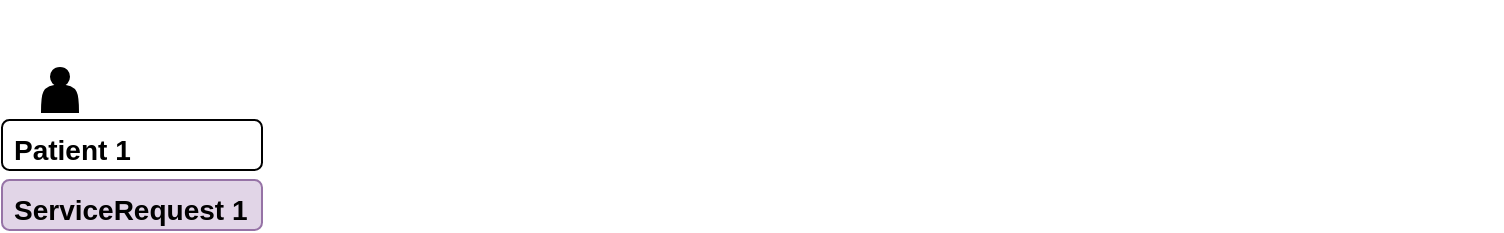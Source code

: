 <mxfile version="24.7.17" pages="24">
  <diagram id="oIFm4z_X4snqJ1kSCFAP" name="req1">
    <mxGraphModel dx="1925" dy="639" grid="1" gridSize="10" guides="1" tooltips="1" connect="1" arrows="1" fold="1" page="1" pageScale="1" pageWidth="800" pageHeight="500" backgroundImage="{&quot;src&quot;:&quot;data:page/id,pKgziUaKLTQ8jrkvlHAj&quot;}" math="0" shadow="0">
      <root>
        <mxCell id="0" />
        <mxCell id="1" parent="0" />
        <mxCell id="8mW3CwOdeR5deNNYWT8k-1" value="" style="shape=waypoint;sketch=0;size=6;pointerEvents=1;points=[];fillColor=none;resizable=0;rotatable=0;perimeter=centerPerimeter;snapToPoint=1;strokeColor=none;" vertex="1" parent="1">
          <mxGeometry x="-646" y="30" width="20" height="20" as="geometry" />
        </mxCell>
        <mxCell id="8mW3CwOdeR5deNNYWT8k-2" value="" style="shape=waypoint;sketch=0;size=6;pointerEvents=1;points=[];fillColor=none;resizable=0;rotatable=0;perimeter=centerPerimeter;snapToPoint=1;strokeColor=none;" vertex="1" parent="1">
          <mxGeometry x="-249" y="30" width="20" height="20" as="geometry" />
        </mxCell>
        <mxCell id="fjeYnKVeESPtUlYOtK3B-1" value="Patient 1" style="rounded=1;whiteSpace=wrap;html=1;align=left;verticalAlign=top;spacingTop=0;spacing=2;spacingLeft=4;fontSize=14;fontStyle=1;strokeColor=#000000;" vertex="1" parent="1">
          <mxGeometry x="-750" y="60" width="130" height="25" as="geometry" />
        </mxCell>
        <mxCell id="fjeYnKVeESPtUlYOtK3B-2" value="ServiceRequest 1" style="rounded=1;whiteSpace=wrap;html=1;align=left;verticalAlign=top;spacingTop=0;spacing=2;spacingLeft=4;fontSize=14;fontStyle=1;strokeColor=#9673a6;fillColor=#e1d5e7;" vertex="1" parent="1">
          <mxGeometry x="-750" y="90" width="130" height="25" as="geometry" />
        </mxCell>
        <mxCell id="E9zrymjbYse9y2J5UlxT-1" value="" style="shape=actor;whiteSpace=wrap;html=1;fillColor=#000000;" vertex="1" parent="1">
          <mxGeometry x="-730" y="34" width="18" height="22" as="geometry" />
        </mxCell>
      </root>
    </mxGraphModel>
  </diagram>
  <diagram name="req2" id="C8I521wdOyFeGQZYzCJa">
    <mxGraphModel dx="2375" dy="895" grid="1" gridSize="10" guides="1" tooltips="1" connect="1" arrows="1" fold="1" page="1" pageScale="1" pageWidth="800" pageHeight="500" backgroundImage="{&quot;src&quot;:&quot;data:page/id,pKgziUaKLTQ8jrkvlHAj&quot;}" math="0" shadow="0">
      <root>
        <mxCell id="OTgTlXCNlcUA35HG-kM--0" />
        <mxCell id="OTgTlXCNlcUA35HG-kM--1" parent="OTgTlXCNlcUA35HG-kM--0" />
        <mxCell id="RFl-78plUOuFBB6F81aq-0" style="edgeStyle=orthogonalEdgeStyle;rounded=0;orthogonalLoop=1;jettySize=auto;html=1;entryX=0;entryY=0.5;entryDx=0;entryDy=0;" edge="1" parent="OTgTlXCNlcUA35HG-kM--1" source="OTgTlXCNlcUA35HG-kM--2" target="OTgTlXCNlcUA35HG-kM--8">
          <mxGeometry relative="1" as="geometry" />
        </mxCell>
        <mxCell id="RFl-78plUOuFBB6F81aq-1" style="edgeStyle=orthogonalEdgeStyle;rounded=0;orthogonalLoop=1;jettySize=auto;html=1;entryX=0;entryY=0.5;entryDx=0;entryDy=0;" edge="1" parent="OTgTlXCNlcUA35HG-kM--1" source="OTgTlXCNlcUA35HG-kM--2" target="OTgTlXCNlcUA35HG-kM--7">
          <mxGeometry relative="1" as="geometry" />
        </mxCell>
        <mxCell id="RFl-78plUOuFBB6F81aq-2" style="edgeStyle=orthogonalEdgeStyle;rounded=0;orthogonalLoop=1;jettySize=auto;html=1;entryX=0;entryY=0.5;entryDx=0;entryDy=0;" edge="1" parent="OTgTlXCNlcUA35HG-kM--1" source="OTgTlXCNlcUA35HG-kM--2" target="OTgTlXCNlcUA35HG-kM--6">
          <mxGeometry relative="1" as="geometry" />
        </mxCell>
        <mxCell id="OTgTlXCNlcUA35HG-kM--2" value="" style="shape=waypoint;sketch=0;size=6;pointerEvents=1;points=[];fillColor=none;resizable=0;rotatable=0;perimeter=centerPerimeter;snapToPoint=1;strokeColor=none;" vertex="1" parent="OTgTlXCNlcUA35HG-kM--1">
          <mxGeometry x="-646" y="30" width="20" height="20" as="geometry" />
        </mxCell>
        <mxCell id="OTgTlXCNlcUA35HG-kM--3" value="" style="shape=waypoint;sketch=0;size=6;pointerEvents=1;points=[];fillColor=none;resizable=0;rotatable=0;perimeter=centerPerimeter;snapToPoint=1;strokeColor=none;" vertex="1" parent="OTgTlXCNlcUA35HG-kM--1">
          <mxGeometry x="-249" y="30" width="20" height="20" as="geometry" />
        </mxCell>
        <mxCell id="OTgTlXCNlcUA35HG-kM--4" value="Patient 1" style="rounded=1;whiteSpace=wrap;html=1;align=left;verticalAlign=top;spacingTop=0;spacing=2;spacingLeft=4;fontSize=14;fontStyle=1;strokeColor=#000000;" vertex="1" parent="OTgTlXCNlcUA35HG-kM--1">
          <mxGeometry x="-750" y="60" width="130" height="25" as="geometry" />
        </mxCell>
        <mxCell id="OTgTlXCNlcUA35HG-kM--5" value="ServiceRequest 1" style="rounded=1;whiteSpace=wrap;html=1;align=left;verticalAlign=top;spacingTop=0;spacing=2;spacingLeft=4;fontSize=14;fontStyle=1;strokeColor=#000000;" vertex="1" parent="OTgTlXCNlcUA35HG-kM--1">
          <mxGeometry x="-750" y="90" width="130" height="25" as="geometry" />
        </mxCell>
        <mxCell id="OTgTlXCNlcUA35HG-kM--6" value="Patient 1&#39;" style="rounded=1;whiteSpace=wrap;html=1;align=left;verticalAlign=top;spacingTop=0;spacing=2;spacingLeft=4;fontSize=14;fontStyle=1;strokeColor=#9673a6;fillColor=#e1d5e7;" vertex="1" parent="OTgTlXCNlcUA35HG-kM--1">
          <mxGeometry x="-570" y="60.5" width="130" height="25" as="geometry" />
        </mxCell>
        <mxCell id="OTgTlXCNlcUA35HG-kM--7" value="ServiceRequest 1&#39;" style="rounded=1;whiteSpace=wrap;html=1;align=left;verticalAlign=top;spacingTop=0;spacing=2;spacingLeft=4;fontSize=14;fontStyle=1;strokeColor=#9673a6;fillColor=#e1d5e7;" vertex="1" parent="OTgTlXCNlcUA35HG-kM--1">
          <mxGeometry x="-570" y="90" width="130" height="25" as="geometry" />
        </mxCell>
        <mxCell id="OTgTlXCNlcUA35HG-kM--8" value="Task 1to2&lt;div&gt;status: requested&lt;/div&gt;" style="rounded=1;whiteSpace=wrap;html=1;align=left;verticalAlign=top;spacingTop=0;spacing=2;spacingLeft=4;fontSize=14;fontStyle=1;strokeColor=#9673a6;fillColor=#e1d5e7;" vertex="1" parent="OTgTlXCNlcUA35HG-kM--1">
          <mxGeometry x="-570" y="120" width="130" height="43.5" as="geometry" />
        </mxCell>
        <mxCell id="RFl-78plUOuFBB6F81aq-3" style="edgeStyle=orthogonalEdgeStyle;rounded=0;orthogonalLoop=1;jettySize=auto;html=1;entryX=0.9;entryY=0.5;entryDx=0;entryDy=0;entryPerimeter=0;dashed=1;dashPattern=8 8;" edge="1" parent="OTgTlXCNlcUA35HG-kM--1" source="OTgTlXCNlcUA35HG-kM--8" target="OTgTlXCNlcUA35HG-kM--3">
          <mxGeometry relative="1" as="geometry">
            <Array as="points">
              <mxPoint x="-360" y="142" />
              <mxPoint x="-360" y="40" />
            </Array>
          </mxGeometry>
        </mxCell>
        <mxCell id="VkB6yo8gZ16Lr-XajNLl-0" value="" style="shape=actor;whiteSpace=wrap;html=1;fillColor=#000000;" vertex="1" parent="OTgTlXCNlcUA35HG-kM--1">
          <mxGeometry x="-730" y="34" width="18" height="22" as="geometry" />
        </mxCell>
      </root>
    </mxGraphModel>
  </diagram>
  <diagram name="req3" id="3zLnN49RG7-VDzvaH05s">
    <mxGraphModel dx="2375" dy="895" grid="1" gridSize="10" guides="1" tooltips="1" connect="1" arrows="1" fold="1" page="1" pageScale="1" pageWidth="800" pageHeight="500" backgroundImage="{&quot;src&quot;:&quot;data:page/id,pKgziUaKLTQ8jrkvlHAj&quot;}" math="0" shadow="0">
      <root>
        <mxCell id="GLYsBreH64pikmjK4zRz-0" />
        <mxCell id="GLYsBreH64pikmjK4zRz-1" parent="GLYsBreH64pikmjK4zRz-0" />
        <mxCell id="GLYsBreH64pikmjK4zRz-5" value="" style="shape=waypoint;sketch=0;size=6;pointerEvents=1;points=[];fillColor=none;resizable=0;rotatable=0;perimeter=centerPerimeter;snapToPoint=1;strokeColor=none;" vertex="1" parent="GLYsBreH64pikmjK4zRz-1">
          <mxGeometry x="-646" y="30" width="20" height="20" as="geometry" />
        </mxCell>
        <mxCell id="dMzLTAPWY6uEat5usKvN-0" style="edgeStyle=orthogonalEdgeStyle;rounded=0;orthogonalLoop=1;jettySize=auto;html=1;entryX=1;entryY=0.5;entryDx=0;entryDy=0;" edge="1" parent="GLYsBreH64pikmjK4zRz-1" source="GLYsBreH64pikmjK4zRz-6" target="GLYsBreH64pikmjK4zRz-11">
          <mxGeometry relative="1" as="geometry" />
        </mxCell>
        <mxCell id="GLYsBreH64pikmjK4zRz-6" value="" style="shape=waypoint;sketch=0;size=6;pointerEvents=1;points=[];fillColor=none;resizable=0;rotatable=0;perimeter=centerPerimeter;snapToPoint=1;strokeColor=none;" vertex="1" parent="GLYsBreH64pikmjK4zRz-1">
          <mxGeometry x="-249" y="30" width="20" height="20" as="geometry" />
        </mxCell>
        <mxCell id="GLYsBreH64pikmjK4zRz-7" value="Patient 1" style="rounded=1;whiteSpace=wrap;html=1;align=left;verticalAlign=top;spacingTop=0;spacing=2;spacingLeft=4;fontSize=14;fontStyle=1;strokeColor=#000000;" vertex="1" parent="GLYsBreH64pikmjK4zRz-1">
          <mxGeometry x="-750" y="60" width="130" height="25" as="geometry" />
        </mxCell>
        <mxCell id="GLYsBreH64pikmjK4zRz-8" value="ServiceRequest 1" style="rounded=1;whiteSpace=wrap;html=1;align=left;verticalAlign=top;spacingTop=0;spacing=2;spacingLeft=4;fontSize=14;fontStyle=1;strokeColor=#000000;" vertex="1" parent="GLYsBreH64pikmjK4zRz-1">
          <mxGeometry x="-750" y="90" width="130" height="25" as="geometry" />
        </mxCell>
        <mxCell id="GLYsBreH64pikmjK4zRz-9" value="Patient 1&#39;" style="rounded=1;whiteSpace=wrap;html=1;align=left;verticalAlign=top;spacingTop=0;spacing=2;spacingLeft=4;fontSize=14;fontStyle=1;" vertex="1" parent="GLYsBreH64pikmjK4zRz-1">
          <mxGeometry x="-570" y="60.5" width="130" height="25" as="geometry" />
        </mxCell>
        <mxCell id="GLYsBreH64pikmjK4zRz-10" value="ServiceRequest 1&#39;" style="rounded=1;whiteSpace=wrap;html=1;align=left;verticalAlign=top;spacingTop=0;spacing=2;spacingLeft=4;fontSize=14;fontStyle=1;" vertex="1" parent="GLYsBreH64pikmjK4zRz-1">
          <mxGeometry x="-570" y="90" width="130" height="25" as="geometry" />
        </mxCell>
        <mxCell id="GLYsBreH64pikmjK4zRz-11" value="Task 1to2 v2&lt;div&gt;status: accepted&lt;/div&gt;" style="rounded=1;whiteSpace=wrap;html=1;align=left;verticalAlign=top;spacingTop=0;spacing=2;spacingLeft=4;fontSize=14;fontStyle=1;strokeColor=#9673a6;fillColor=#e1d5e7;" vertex="1" parent="GLYsBreH64pikmjK4zRz-1">
          <mxGeometry x="-570" y="120" width="130" height="43.5" as="geometry" />
        </mxCell>
        <mxCell id="wqa3mMnxuz_1Q1YnucNm-0" style="edgeStyle=orthogonalEdgeStyle;rounded=0;orthogonalLoop=1;jettySize=auto;html=1;exitX=0;exitY=0.5;exitDx=0;exitDy=0;entryX=0.75;entryY=0.7;entryDx=0;entryDy=0;entryPerimeter=0;dashed=1;dashPattern=8 8;" edge="1" parent="GLYsBreH64pikmjK4zRz-1" source="GLYsBreH64pikmjK4zRz-11" target="GLYsBreH64pikmjK4zRz-5">
          <mxGeometry relative="1" as="geometry">
            <Array as="points">
              <mxPoint x="-600" y="142" />
              <mxPoint x="-600" y="40" />
            </Array>
          </mxGeometry>
        </mxCell>
        <mxCell id="gGKBf5K0x1CtBpzXUHvj-0" value="" style="shape=actor;whiteSpace=wrap;html=1;fillColor=#000000;" vertex="1" parent="GLYsBreH64pikmjK4zRz-1">
          <mxGeometry x="-730" y="34" width="18" height="22" as="geometry" />
        </mxCell>
        <mxCell id="aaj2kKD92oAHSrmtfPDu-0" value="" style="shape=waypoint;sketch=0;size=6;pointerEvents=1;points=[];fillColor=none;resizable=0;rotatable=0;perimeter=centerPerimeter;snapToPoint=1;strokeColor=none;" vertex="1" parent="GLYsBreH64pikmjK4zRz-1">
          <mxGeometry x="-646" y="30" width="20" height="20" as="geometry" />
        </mxCell>
        <mxCell id="aaj2kKD92oAHSrmtfPDu-1" style="edgeStyle=orthogonalEdgeStyle;rounded=0;orthogonalLoop=1;jettySize=auto;html=1;entryX=1;entryY=0.5;entryDx=0;entryDy=0;" edge="1" parent="GLYsBreH64pikmjK4zRz-1" source="aaj2kKD92oAHSrmtfPDu-2" target="aaj2kKD92oAHSrmtfPDu-7">
          <mxGeometry relative="1" as="geometry" />
        </mxCell>
        <mxCell id="aaj2kKD92oAHSrmtfPDu-2" value="" style="shape=waypoint;sketch=0;size=6;pointerEvents=1;points=[];fillColor=none;resizable=0;rotatable=0;perimeter=centerPerimeter;snapToPoint=1;strokeColor=none;" vertex="1" parent="GLYsBreH64pikmjK4zRz-1">
          <mxGeometry x="-249" y="30" width="20" height="20" as="geometry" />
        </mxCell>
        <mxCell id="aaj2kKD92oAHSrmtfPDu-3" value="Patient 1" style="rounded=1;whiteSpace=wrap;html=1;align=left;verticalAlign=top;spacingTop=0;spacing=2;spacingLeft=4;fontSize=14;fontStyle=1;strokeColor=#000000;" vertex="1" parent="GLYsBreH64pikmjK4zRz-1">
          <mxGeometry x="-750" y="60" width="130" height="25" as="geometry" />
        </mxCell>
        <mxCell id="aaj2kKD92oAHSrmtfPDu-4" value="ServiceRequest 1" style="rounded=1;whiteSpace=wrap;html=1;align=left;verticalAlign=top;spacingTop=0;spacing=2;spacingLeft=4;fontSize=14;fontStyle=1;strokeColor=#000000;" vertex="1" parent="GLYsBreH64pikmjK4zRz-1">
          <mxGeometry x="-750" y="90" width="130" height="25" as="geometry" />
        </mxCell>
        <mxCell id="aaj2kKD92oAHSrmtfPDu-5" value="Patient 1&#39;" style="rounded=1;whiteSpace=wrap;html=1;align=left;verticalAlign=top;spacingTop=0;spacing=2;spacingLeft=4;fontSize=14;fontStyle=1;" vertex="1" parent="GLYsBreH64pikmjK4zRz-1">
          <mxGeometry x="-570" y="60.5" width="130" height="25" as="geometry" />
        </mxCell>
        <mxCell id="aaj2kKD92oAHSrmtfPDu-6" value="ServiceRequest 1&#39;" style="rounded=1;whiteSpace=wrap;html=1;align=left;verticalAlign=top;spacingTop=0;spacing=2;spacingLeft=4;fontSize=14;fontStyle=1;" vertex="1" parent="GLYsBreH64pikmjK4zRz-1">
          <mxGeometry x="-570" y="90" width="130" height="25" as="geometry" />
        </mxCell>
        <mxCell id="aaj2kKD92oAHSrmtfPDu-7" value="Task 1to2 v2&lt;div&gt;status: accepted&lt;/div&gt;" style="rounded=1;whiteSpace=wrap;html=1;align=left;verticalAlign=top;spacingTop=0;spacing=2;spacingLeft=4;fontSize=14;fontStyle=1;strokeColor=#9673a6;fillColor=#e1d5e7;" vertex="1" parent="GLYsBreH64pikmjK4zRz-1">
          <mxGeometry x="-570" y="120" width="130" height="43.5" as="geometry" />
        </mxCell>
        <mxCell id="aaj2kKD92oAHSrmtfPDu-8" style="edgeStyle=orthogonalEdgeStyle;rounded=0;orthogonalLoop=1;jettySize=auto;html=1;exitX=0;exitY=0.5;exitDx=0;exitDy=0;entryX=0.75;entryY=0.7;entryDx=0;entryDy=0;entryPerimeter=0;dashed=1;dashPattern=8 8;" edge="1" parent="GLYsBreH64pikmjK4zRz-1" source="aaj2kKD92oAHSrmtfPDu-7" target="aaj2kKD92oAHSrmtfPDu-0">
          <mxGeometry relative="1" as="geometry">
            <Array as="points">
              <mxPoint x="-600" y="142" />
              <mxPoint x="-600" y="40" />
            </Array>
          </mxGeometry>
        </mxCell>
        <mxCell id="aaj2kKD92oAHSrmtfPDu-9" value="" style="shape=actor;whiteSpace=wrap;html=1;fillColor=#000000;" vertex="1" parent="GLYsBreH64pikmjK4zRz-1">
          <mxGeometry x="-730" y="34" width="18" height="22" as="geometry" />
        </mxCell>
      </root>
    </mxGraphModel>
  </diagram>
  <diagram name="cpct1" id="_V94AVJxmUGpcY35ij8S">
    <mxGraphModel dx="1886" dy="617" grid="1" gridSize="10" guides="1" tooltips="1" connect="1" arrows="1" fold="1" page="1" pageScale="1" pageWidth="800" pageHeight="500" backgroundImage="{&quot;src&quot;:&quot;data:page/id,pKgziUaKLTQ8jrkvlHAj&quot;}" math="0" shadow="0">
      <root>
        <mxCell id="4yLjCpRfhNSffjeKv-Rc-0" />
        <mxCell id="4yLjCpRfhNSffjeKv-Rc-1" parent="4yLjCpRfhNSffjeKv-Rc-0" />
        <mxCell id="4yLjCpRfhNSffjeKv-Rc-2" value="" style="shape=waypoint;sketch=0;size=6;pointerEvents=1;points=[];fillColor=none;resizable=0;rotatable=0;perimeter=centerPerimeter;snapToPoint=1;strokeColor=none;" vertex="1" parent="4yLjCpRfhNSffjeKv-Rc-1">
          <mxGeometry x="-646" y="30" width="20" height="20" as="geometry" />
        </mxCell>
        <mxCell id="4yLjCpRfhNSffjeKv-Rc-3" style="edgeStyle=orthogonalEdgeStyle;rounded=0;orthogonalLoop=1;jettySize=auto;html=1;entryX=1;entryY=0.5;entryDx=0;entryDy=0;" edge="1" parent="4yLjCpRfhNSffjeKv-Rc-1" source="4yLjCpRfhNSffjeKv-Rc-4" target="4yLjCpRfhNSffjeKv-Rc-9">
          <mxGeometry relative="1" as="geometry" />
        </mxCell>
        <mxCell id="4yLjCpRfhNSffjeKv-Rc-4" value="" style="shape=waypoint;sketch=0;size=6;pointerEvents=1;points=[];fillColor=none;resizable=0;rotatable=0;perimeter=centerPerimeter;snapToPoint=1;strokeColor=none;" vertex="1" parent="4yLjCpRfhNSffjeKv-Rc-1">
          <mxGeometry x="-249" y="30" width="20" height="20" as="geometry" />
        </mxCell>
        <mxCell id="4yLjCpRfhNSffjeKv-Rc-5" value="Patient 1" style="rounded=1;whiteSpace=wrap;html=1;align=left;verticalAlign=top;spacingTop=0;spacing=2;spacingLeft=4;fontSize=14;fontStyle=1;strokeColor=#000000;" vertex="1" parent="4yLjCpRfhNSffjeKv-Rc-1">
          <mxGeometry x="-750" y="60" width="130" height="25" as="geometry" />
        </mxCell>
        <mxCell id="4yLjCpRfhNSffjeKv-Rc-6" value="ServiceRequest 1" style="rounded=1;whiteSpace=wrap;html=1;align=left;verticalAlign=top;spacingTop=0;spacing=2;spacingLeft=4;fontSize=14;fontStyle=1;strokeColor=#000000;" vertex="1" parent="4yLjCpRfhNSffjeKv-Rc-1">
          <mxGeometry x="-750" y="90" width="130" height="25" as="geometry" />
        </mxCell>
        <mxCell id="4yLjCpRfhNSffjeKv-Rc-7" value="Patient 1&#39;" style="rounded=1;whiteSpace=wrap;html=1;align=left;verticalAlign=top;spacingTop=0;spacing=2;spacingLeft=4;fontSize=14;fontStyle=1;" vertex="1" parent="4yLjCpRfhNSffjeKv-Rc-1">
          <mxGeometry x="-570" y="60.5" width="130" height="25" as="geometry" />
        </mxCell>
        <mxCell id="4yLjCpRfhNSffjeKv-Rc-8" value="ServiceRequest 1&#39;" style="rounded=1;whiteSpace=wrap;html=1;align=left;verticalAlign=top;spacingTop=0;spacing=2;spacingLeft=4;fontSize=14;fontStyle=1;" vertex="1" parent="4yLjCpRfhNSffjeKv-Rc-1">
          <mxGeometry x="-570" y="90" width="130" height="25" as="geometry" />
        </mxCell>
        <mxCell id="x3YSSAH6AodYZpoDpjWR-0" style="edgeStyle=orthogonalEdgeStyle;rounded=0;orthogonalLoop=1;jettySize=auto;html=1;exitX=0;exitY=0.25;exitDx=0;exitDy=0;entryX=0.25;entryY=0.5;entryDx=0;entryDy=0;entryPerimeter=0;dashed=1;dashPattern=8 8;" edge="1" parent="4yLjCpRfhNSffjeKv-Rc-1" source="4yLjCpRfhNSffjeKv-Rc-9" target="x3YSSAH6AodYZpoDpjWR-1">
          <mxGeometry relative="1" as="geometry">
            <mxPoint x="-590" y="40" as="targetPoint" />
            <Array as="points">
              <mxPoint x="-590" y="131" />
              <mxPoint x="-590" y="40" />
            </Array>
          </mxGeometry>
        </mxCell>
        <mxCell id="4yLjCpRfhNSffjeKv-Rc-9" value="Task 1to2 v2&lt;div&gt;status: accepted&lt;/div&gt;" style="rounded=1;whiteSpace=wrap;html=1;align=left;verticalAlign=top;spacingTop=0;spacing=2;spacingLeft=4;fontSize=14;fontStyle=1;strokeColor=#9673a6;fillColor=#e1d5e7;" vertex="1" parent="4yLjCpRfhNSffjeKv-Rc-1">
          <mxGeometry x="-570" y="120" width="130" height="43.5" as="geometry" />
        </mxCell>
        <mxCell id="4yLjCpRfhNSffjeKv-Rc-10" style="edgeStyle=orthogonalEdgeStyle;rounded=0;orthogonalLoop=1;jettySize=auto;html=1;exitX=0;exitY=0.5;exitDx=0;exitDy=0;entryX=0.75;entryY=0.7;entryDx=0;entryDy=0;entryPerimeter=0;dashed=1;dashPattern=8 8;" edge="1" parent="4yLjCpRfhNSffjeKv-Rc-1" source="4yLjCpRfhNSffjeKv-Rc-9" target="4yLjCpRfhNSffjeKv-Rc-2">
          <mxGeometry relative="1" as="geometry">
            <Array as="points">
              <mxPoint x="-600" y="142" />
              <mxPoint x="-600" y="40" />
            </Array>
          </mxGeometry>
        </mxCell>
        <mxCell id="x3YSSAH6AodYZpoDpjWR-1" value="" style="shape=waypoint;sketch=0;size=6;pointerEvents=1;points=[];fillColor=none;resizable=0;rotatable=0;perimeter=centerPerimeter;snapToPoint=1;strokeColor=none;" vertex="1" parent="4yLjCpRfhNSffjeKv-Rc-1">
          <mxGeometry x="-580" y="30" width="20" height="20" as="geometry" />
        </mxCell>
      </root>
    </mxGraphModel>
  </diagram>
  <diagram name="cpct2" id="l1hivyW6SLzozmFNK7cr">
    <mxGraphModel dx="2375" dy="895" grid="1" gridSize="10" guides="1" tooltips="1" connect="1" arrows="1" fold="1" page="1" pageScale="1" pageWidth="800" pageHeight="500" backgroundImage="{&quot;src&quot;:&quot;data:page/id,pKgziUaKLTQ8jrkvlHAj&quot;}" math="0" shadow="0">
      <root>
        <mxCell id="vTcBNrnRz_nqI1G5ocYJ-0" />
        <mxCell id="vTcBNrnRz_nqI1G5ocYJ-1" parent="vTcBNrnRz_nqI1G5ocYJ-0" />
        <mxCell id="vTcBNrnRz_nqI1G5ocYJ-2" value="" style="shape=waypoint;sketch=0;size=6;pointerEvents=1;points=[];fillColor=none;resizable=0;rotatable=0;perimeter=centerPerimeter;snapToPoint=1;strokeColor=none;" vertex="1" parent="vTcBNrnRz_nqI1G5ocYJ-1">
          <mxGeometry x="-646" y="30" width="20" height="20" as="geometry" />
        </mxCell>
        <mxCell id="vTcBNrnRz_nqI1G5ocYJ-4" value="" style="shape=waypoint;sketch=0;size=6;pointerEvents=1;points=[];fillColor=none;resizable=0;rotatable=0;perimeter=centerPerimeter;snapToPoint=1;strokeColor=none;" vertex="1" parent="vTcBNrnRz_nqI1G5ocYJ-1">
          <mxGeometry x="-249" y="30" width="20" height="20" as="geometry" />
        </mxCell>
        <mxCell id="vTcBNrnRz_nqI1G5ocYJ-5" value="Patient 1" style="rounded=1;whiteSpace=wrap;html=1;align=left;verticalAlign=top;spacingTop=0;spacing=2;spacingLeft=4;fontSize=14;fontStyle=1;strokeColor=#000000;" vertex="1" parent="vTcBNrnRz_nqI1G5ocYJ-1">
          <mxGeometry x="-750" y="60" width="130" height="25" as="geometry" />
        </mxCell>
        <mxCell id="vTcBNrnRz_nqI1G5ocYJ-6" value="ServiceRequest 1" style="rounded=1;whiteSpace=wrap;html=1;align=left;verticalAlign=top;spacingTop=0;spacing=2;spacingLeft=4;fontSize=14;fontStyle=1;strokeColor=#000000;" vertex="1" parent="vTcBNrnRz_nqI1G5ocYJ-1">
          <mxGeometry x="-750" y="90" width="130" height="25" as="geometry" />
        </mxCell>
        <mxCell id="vTcBNrnRz_nqI1G5ocYJ-7" value="Patient 1&#39;" style="rounded=1;whiteSpace=wrap;html=1;align=left;verticalAlign=top;spacingTop=0;spacing=2;spacingLeft=4;fontSize=14;fontStyle=1;" vertex="1" parent="vTcBNrnRz_nqI1G5ocYJ-1">
          <mxGeometry x="-570" y="60.5" width="130" height="25" as="geometry" />
        </mxCell>
        <mxCell id="vTcBNrnRz_nqI1G5ocYJ-8" value="ServiceRequest 1&#39;" style="rounded=1;whiteSpace=wrap;html=1;align=left;verticalAlign=top;spacingTop=0;spacing=2;spacingLeft=4;fontSize=14;fontStyle=1;" vertex="1" parent="vTcBNrnRz_nqI1G5ocYJ-1">
          <mxGeometry x="-570" y="90" width="130" height="25" as="geometry" />
        </mxCell>
        <mxCell id="vTcBNrnRz_nqI1G5ocYJ-10" value="Task 1to2 v2&lt;div&gt;status: accepted&lt;/div&gt;" style="rounded=1;whiteSpace=wrap;html=1;align=left;verticalAlign=top;spacingTop=0;spacing=2;spacingLeft=4;fontSize=14;fontStyle=1;" vertex="1" parent="vTcBNrnRz_nqI1G5ocYJ-1">
          <mxGeometry x="-570" y="120" width="130" height="43.5" as="geometry" />
        </mxCell>
        <mxCell id="QwzgNev4UQ6nCHgeJ-p7-0" style="edgeStyle=orthogonalEdgeStyle;rounded=0;orthogonalLoop=1;jettySize=auto;html=1;entryX=0;entryY=0.25;entryDx=0;entryDy=0;" edge="1" parent="vTcBNrnRz_nqI1G5ocYJ-1" source="vTcBNrnRz_nqI1G5ocYJ-12" target="AvYUocnhGVADz5oNqb1F-0">
          <mxGeometry relative="1" as="geometry">
            <Array as="points">
              <mxPoint x="-590" y="40" />
              <mxPoint x="-590" y="181" />
            </Array>
          </mxGeometry>
        </mxCell>
        <mxCell id="QwzgNev4UQ6nCHgeJ-p7-1" style="edgeStyle=orthogonalEdgeStyle;rounded=0;orthogonalLoop=1;jettySize=auto;html=1;entryX=0;entryY=0.25;entryDx=0;entryDy=0;" edge="1" parent="vTcBNrnRz_nqI1G5ocYJ-1" source="vTcBNrnRz_nqI1G5ocYJ-12" target="AvYUocnhGVADz5oNqb1F-1">
          <mxGeometry relative="1" as="geometry">
            <Array as="points">
              <mxPoint x="-590" y="40" />
              <mxPoint x="-590" y="240" />
            </Array>
          </mxGeometry>
        </mxCell>
        <mxCell id="vTcBNrnRz_nqI1G5ocYJ-12" value="" style="shape=waypoint;sketch=0;size=6;pointerEvents=1;points=[];fillColor=none;resizable=0;rotatable=0;perimeter=centerPerimeter;snapToPoint=1;strokeColor=none;" vertex="1" parent="vTcBNrnRz_nqI1G5ocYJ-1">
          <mxGeometry x="-580" y="30" width="20" height="20" as="geometry" />
        </mxCell>
        <mxCell id="AvYUocnhGVADz5oNqb1F-2" style="edgeStyle=orthogonalEdgeStyle;rounded=0;orthogonalLoop=1;jettySize=auto;html=1;exitX=1;exitY=0.5;exitDx=0;exitDy=0;dashed=1;dashPattern=8 8;" edge="1" parent="vTcBNrnRz_nqI1G5ocYJ-1" source="AvYUocnhGVADz5oNqb1F-0" target="vTcBNrnRz_nqI1G5ocYJ-4">
          <mxGeometry relative="1" as="geometry">
            <Array as="points">
              <mxPoint x="-360" y="192" />
              <mxPoint x="-360" y="40" />
            </Array>
          </mxGeometry>
        </mxCell>
        <mxCell id="AvYUocnhGVADz5oNqb1F-0" value="CarePlan 1&lt;div&gt;- Task 1to2&lt;/div&gt;" style="rounded=1;whiteSpace=wrap;html=1;align=left;verticalAlign=top;spacingTop=0;spacing=2;spacingLeft=4;fontSize=14;fontStyle=1;strokeColor=#9673a6;fillColor=#e1d5e7;" vertex="1" parent="vTcBNrnRz_nqI1G5ocYJ-1">
          <mxGeometry x="-570" y="170.5" width="130" height="43" as="geometry" />
        </mxCell>
        <mxCell id="AvYUocnhGVADz5oNqb1F-4" style="edgeStyle=orthogonalEdgeStyle;rounded=0;orthogonalLoop=1;jettySize=auto;html=1;exitX=0;exitY=0.5;exitDx=0;exitDy=0;dashed=1;dashPattern=8 8;" edge="1" parent="vTcBNrnRz_nqI1G5ocYJ-1" source="AvYUocnhGVADz5oNqb1F-1" target="vTcBNrnRz_nqI1G5ocYJ-2">
          <mxGeometry relative="1" as="geometry">
            <Array as="points">
              <mxPoint x="-600" y="260" />
              <mxPoint x="-600" y="40" />
            </Array>
          </mxGeometry>
        </mxCell>
        <mxCell id="AvYUocnhGVADz5oNqb1F-1" value="CareTeam 1 v2&lt;div&gt;- Patient 1&lt;/div&gt;&lt;div&gt;- Care Provider 1&lt;/div&gt;&lt;div&gt;- Care Provider 2&lt;/div&gt;" style="rounded=1;whiteSpace=wrap;html=1;align=left;verticalAlign=top;spacingTop=0;spacing=2;spacingLeft=4;fontSize=14;fontStyle=1;strokeColor=#9673a6;fillColor=#e1d5e7;" vertex="1" parent="vTcBNrnRz_nqI1G5ocYJ-1">
          <mxGeometry x="-570" y="220.5" width="130" height="79" as="geometry" />
        </mxCell>
        <mxCell id="AvYUocnhGVADz5oNqb1F-3" style="edgeStyle=orthogonalEdgeStyle;rounded=0;orthogonalLoop=1;jettySize=auto;html=1;exitX=1;exitY=0.5;exitDx=0;exitDy=0;entryX=0.58;entryY=0.98;entryDx=0;entryDy=0;entryPerimeter=0;dashed=1;dashPattern=8 8;" edge="1" parent="vTcBNrnRz_nqI1G5ocYJ-1" source="AvYUocnhGVADz5oNqb1F-1" target="vTcBNrnRz_nqI1G5ocYJ-4">
          <mxGeometry relative="1" as="geometry">
            <Array as="points">
              <mxPoint x="-360" y="260" />
              <mxPoint x="-360" y="40" />
            </Array>
          </mxGeometry>
        </mxCell>
        <mxCell id="AvYUocnhGVADz5oNqb1F-5" style="edgeStyle=orthogonalEdgeStyle;rounded=0;orthogonalLoop=1;jettySize=auto;html=1;exitX=0;exitY=0.5;exitDx=0;exitDy=0;entryX=0.75;entryY=0.42;entryDx=0;entryDy=0;entryPerimeter=0;dashed=1;dashPattern=8 8;" edge="1" parent="vTcBNrnRz_nqI1G5ocYJ-1" source="AvYUocnhGVADz5oNqb1F-0" target="vTcBNrnRz_nqI1G5ocYJ-2">
          <mxGeometry relative="1" as="geometry">
            <Array as="points">
              <mxPoint x="-600" y="192" />
              <mxPoint x="-600" y="40" />
            </Array>
          </mxGeometry>
        </mxCell>
      </root>
    </mxGraphModel>
  </diagram>
  <diagram name="cpct3" id="jQ3esQXM-MhWasYh3ws5">
    <mxGraphModel dx="2375" dy="895" grid="1" gridSize="10" guides="1" tooltips="1" connect="1" arrows="1" fold="1" page="1" pageScale="1" pageWidth="800" pageHeight="500" backgroundImage="{&quot;src&quot;:&quot;data:page/id,pKgziUaKLTQ8jrkvlHAj&quot;}" math="0" shadow="0">
      <root>
        <mxCell id="grUNdYkY56CiJf1T9lWx-0" />
        <mxCell id="grUNdYkY56CiJf1T9lWx-1" parent="grUNdYkY56CiJf1T9lWx-0" />
        <mxCell id="grUNdYkY56CiJf1T9lWx-2" value="" style="shape=waypoint;sketch=0;size=6;pointerEvents=1;points=[];fillColor=none;resizable=0;rotatable=0;perimeter=centerPerimeter;snapToPoint=1;strokeColor=none;" vertex="1" parent="grUNdYkY56CiJf1T9lWx-1">
          <mxGeometry x="-646" y="30" width="20" height="20" as="geometry" />
        </mxCell>
        <mxCell id="AREbAgZ0BGCanYVelU-N-1" style="edgeStyle=orthogonalEdgeStyle;rounded=0;orthogonalLoop=1;jettySize=auto;html=1;" edge="1" parent="grUNdYkY56CiJf1T9lWx-1" source="grUNdYkY56CiJf1T9lWx-3">
          <mxGeometry relative="1" as="geometry">
            <mxPoint x="-450" y="40" as="targetPoint" />
          </mxGeometry>
        </mxCell>
        <mxCell id="grUNdYkY56CiJf1T9lWx-3" value="" style="shape=waypoint;sketch=0;size=6;pointerEvents=1;points=[];fillColor=none;resizable=0;rotatable=0;perimeter=centerPerimeter;snapToPoint=1;strokeColor=none;" vertex="1" parent="grUNdYkY56CiJf1T9lWx-1">
          <mxGeometry x="-249" y="30" width="20" height="20" as="geometry" />
        </mxCell>
        <mxCell id="grUNdYkY56CiJf1T9lWx-4" value="Patient 1" style="rounded=1;whiteSpace=wrap;html=1;align=left;verticalAlign=top;spacingTop=0;spacing=2;spacingLeft=4;fontSize=14;fontStyle=1;strokeColor=#000000;" vertex="1" parent="grUNdYkY56CiJf1T9lWx-1">
          <mxGeometry x="-750" y="60" width="130" height="25" as="geometry" />
        </mxCell>
        <mxCell id="grUNdYkY56CiJf1T9lWx-5" value="ServiceRequest 1" style="rounded=1;whiteSpace=wrap;html=1;align=left;verticalAlign=top;spacingTop=0;spacing=2;spacingLeft=4;fontSize=14;fontStyle=1;strokeColor=#000000;" vertex="1" parent="grUNdYkY56CiJf1T9lWx-1">
          <mxGeometry x="-750" y="90" width="130" height="25" as="geometry" />
        </mxCell>
        <mxCell id="grUNdYkY56CiJf1T9lWx-6" value="Patient 1&#39;" style="rounded=1;whiteSpace=wrap;html=1;align=left;verticalAlign=top;spacingTop=0;spacing=2;spacingLeft=4;fontSize=14;fontStyle=1;" vertex="1" parent="grUNdYkY56CiJf1T9lWx-1">
          <mxGeometry x="-570" y="60.5" width="130" height="25" as="geometry" />
        </mxCell>
        <mxCell id="grUNdYkY56CiJf1T9lWx-7" value="ServiceRequest 1&#39;" style="rounded=1;whiteSpace=wrap;html=1;align=left;verticalAlign=top;spacingTop=0;spacing=2;spacingLeft=4;fontSize=14;fontStyle=1;" vertex="1" parent="grUNdYkY56CiJf1T9lWx-1">
          <mxGeometry x="-570" y="90" width="130" height="25" as="geometry" />
        </mxCell>
        <mxCell id="grUNdYkY56CiJf1T9lWx-8" value="Task 1to2 v2&lt;div&gt;status: accepted&lt;/div&gt;" style="rounded=1;whiteSpace=wrap;html=1;align=left;verticalAlign=top;spacingTop=0;spacing=2;spacingLeft=4;fontSize=14;fontStyle=1;" vertex="1" parent="grUNdYkY56CiJf1T9lWx-1">
          <mxGeometry x="-570" y="120" width="130" height="43.5" as="geometry" />
        </mxCell>
        <mxCell id="grUNdYkY56CiJf1T9lWx-9" value="" style="shape=waypoint;sketch=0;size=6;pointerEvents=1;points=[];fillColor=none;resizable=0;rotatable=0;perimeter=centerPerimeter;snapToPoint=1;strokeColor=none;" vertex="1" parent="grUNdYkY56CiJf1T9lWx-1">
          <mxGeometry x="-580" y="30" width="20" height="20" as="geometry" />
        </mxCell>
        <mxCell id="grUNdYkY56CiJf1T9lWx-11" value="CarePlan 1&lt;div&gt;- Task 1to2&lt;/div&gt;" style="rounded=1;whiteSpace=wrap;html=1;align=left;verticalAlign=top;spacingTop=0;spacing=2;spacingLeft=4;fontSize=14;fontStyle=1;" vertex="1" parent="grUNdYkY56CiJf1T9lWx-1">
          <mxGeometry x="-570" y="170.5" width="130" height="43" as="geometry" />
        </mxCell>
        <mxCell id="grUNdYkY56CiJf1T9lWx-13" value="CareTeam 1 v2&lt;div&gt;- Patient 1&lt;/div&gt;&lt;div&gt;- Care Provider 1&lt;/div&gt;&lt;div&gt;- Care Provider 2&lt;/div&gt;" style="rounded=1;whiteSpace=wrap;html=1;align=left;verticalAlign=top;spacingTop=0;spacing=2;spacingLeft=4;fontSize=14;fontStyle=1;" vertex="1" parent="grUNdYkY56CiJf1T9lWx-1">
          <mxGeometry x="-570" y="220.5" width="130" height="79" as="geometry" />
        </mxCell>
        <mxCell id="AMe4MJc5muPN0ZQH5DqE-0" value="CarePlan 1&#39;&lt;div&gt;- Task 1to2&lt;/div&gt;" style="rounded=1;whiteSpace=wrap;html=1;align=left;verticalAlign=top;spacingTop=0;spacing=2;spacingLeft=4;fontSize=14;fontStyle=1;fillColor=#e1d5e7;strokeColor=#9673a6;" vertex="1" parent="grUNdYkY56CiJf1T9lWx-1">
          <mxGeometry x="-249" y="60" width="130" height="43" as="geometry" />
        </mxCell>
        <mxCell id="AMe4MJc5muPN0ZQH5DqE-1" value="CareTeam 1&#39; v2&lt;div&gt;- Patient 1&lt;/div&gt;&lt;div&gt;- Care Provider 1&lt;/div&gt;&lt;div&gt;- Care Provider 2&lt;/div&gt;" style="rounded=1;whiteSpace=wrap;html=1;align=left;verticalAlign=top;spacingTop=0;spacing=2;spacingLeft=4;fontSize=14;fontStyle=1;fillColor=#e1d5e7;strokeColor=#9673a6;" vertex="1" parent="grUNdYkY56CiJf1T9lWx-1">
          <mxGeometry x="-249" y="110" width="130" height="79" as="geometry" />
        </mxCell>
        <mxCell id="pw-dtsdncD9In8QZNJIt-0" value="CarePlan 1&#39;&lt;div&gt;- Task 1to2&lt;/div&gt;" style="rounded=1;whiteSpace=wrap;html=1;align=left;verticalAlign=top;spacingTop=0;spacing=2;spacingLeft=4;fontSize=14;fontStyle=1;fillColor=#e1d5e7;strokeColor=#9673a6;" vertex="1" parent="grUNdYkY56CiJf1T9lWx-1">
          <mxGeometry x="-750" y="120" width="130" height="43" as="geometry" />
        </mxCell>
        <mxCell id="pw-dtsdncD9In8QZNJIt-1" value="CareTeam 1&#39; v2&lt;div&gt;- Patient 1&lt;/div&gt;&lt;div&gt;- Care Provider 1&lt;/div&gt;&lt;div&gt;- Care Provider 2&lt;/div&gt;" style="rounded=1;whiteSpace=wrap;html=1;align=left;verticalAlign=top;spacingTop=0;spacing=2;spacingLeft=4;fontSize=14;fontStyle=1;fillColor=#e1d5e7;strokeColor=#9673a6;" vertex="1" parent="grUNdYkY56CiJf1T9lWx-1">
          <mxGeometry x="-750" y="170" width="130" height="79" as="geometry" />
        </mxCell>
        <mxCell id="AREbAgZ0BGCanYVelU-N-0" style="edgeStyle=orthogonalEdgeStyle;rounded=0;orthogonalLoop=1;jettySize=auto;html=1;entryX=-0.03;entryY=0.58;entryDx=0;entryDy=0;entryPerimeter=0;" edge="1" parent="grUNdYkY56CiJf1T9lWx-1" source="grUNdYkY56CiJf1T9lWx-2" target="grUNdYkY56CiJf1T9lWx-9">
          <mxGeometry relative="1" as="geometry" />
        </mxCell>
      </root>
    </mxGraphModel>
  </diagram>
  <diagram name="expand1" id="qt6N3__fTCwjsJFgaJz9">
    <mxGraphModel dx="2375" dy="895" grid="1" gridSize="10" guides="1" tooltips="1" connect="1" arrows="1" fold="1" page="1" pageScale="1" pageWidth="800" pageHeight="500" backgroundImage="{&quot;src&quot;:&quot;data:page/id,5ro5NTjHnK7VgrN_J4Qa&quot;}" math="0" shadow="0">
      <root>
        <mxCell id="NPjyOGJu3yxk_b19PzJ1-0" />
        <mxCell id="NPjyOGJu3yxk_b19PzJ1-1" parent="NPjyOGJu3yxk_b19PzJ1-0" />
        <mxCell id="lxHcknYKVteBlxNxRjWI-0" value="Patient 1" style="rounded=1;whiteSpace=wrap;html=1;align=left;verticalAlign=top;spacingTop=0;spacing=2;spacingLeft=4;fontSize=14;fontStyle=1;strokeColor=#000000;" vertex="1" parent="NPjyOGJu3yxk_b19PzJ1-1">
          <mxGeometry x="-750" y="60" width="130" height="25" as="geometry" />
        </mxCell>
        <mxCell id="lxHcknYKVteBlxNxRjWI-1" value="ServiceRequest 1" style="rounded=1;whiteSpace=wrap;html=1;align=left;verticalAlign=top;spacingTop=0;spacing=2;spacingLeft=4;fontSize=14;fontStyle=1;strokeColor=#000000;" vertex="1" parent="NPjyOGJu3yxk_b19PzJ1-1">
          <mxGeometry x="-750" y="90" width="130" height="25" as="geometry" />
        </mxCell>
        <mxCell id="lxHcknYKVteBlxNxRjWI-2" value="Patient 1&#39;" style="rounded=1;whiteSpace=wrap;html=1;align=left;verticalAlign=top;spacingTop=0;spacing=2;spacingLeft=4;fontSize=14;fontStyle=1;strokeColor=#000000;" vertex="1" parent="NPjyOGJu3yxk_b19PzJ1-1">
          <mxGeometry x="-570" y="60.5" width="130" height="25" as="geometry" />
        </mxCell>
        <mxCell id="lxHcknYKVteBlxNxRjWI-3" value="ServiceRequest 1&#39;" style="rounded=1;whiteSpace=wrap;html=1;align=left;verticalAlign=top;spacingTop=0;spacing=2;spacingLeft=4;fontSize=14;fontStyle=1;strokeColor=#000000;" vertex="1" parent="NPjyOGJu3yxk_b19PzJ1-1">
          <mxGeometry x="-570" y="90" width="130" height="25" as="geometry" />
        </mxCell>
        <mxCell id="lxHcknYKVteBlxNxRjWI-4" value="Task 1to2 v2" style="rounded=1;whiteSpace=wrap;html=1;align=left;verticalAlign=top;spacingTop=0;spacing=2;spacingLeft=4;fontSize=14;fontStyle=1;strokeColor=#000000;" vertex="1" parent="NPjyOGJu3yxk_b19PzJ1-1">
          <mxGeometry x="-570" y="120" width="130" height="24" as="geometry" />
        </mxCell>
        <mxCell id="lxHcknYKVteBlxNxRjWI-5" value="CarePlan 1&lt;div&gt;- Task 1to2&lt;/div&gt;" style="rounded=1;whiteSpace=wrap;html=1;align=left;verticalAlign=top;spacingTop=0;spacing=2;spacingLeft=4;fontSize=14;fontStyle=1;strokeColor=#000000;" vertex="1" parent="NPjyOGJu3yxk_b19PzJ1-1">
          <mxGeometry x="-569" y="149" width="130" height="41" as="geometry" />
        </mxCell>
        <mxCell id="lxHcknYKVteBlxNxRjWI-6" value="CareTeam 1 v2&lt;div&gt;- Patient 1&lt;/div&gt;&lt;div&gt;- Care Provider 1&lt;/div&gt;&lt;div&gt;- Care Provider 2&lt;/div&gt;" style="rounded=1;whiteSpace=wrap;html=1;align=left;verticalAlign=top;spacingTop=0;spacing=2;spacingLeft=4;fontSize=14;fontStyle=1;strokeColor=#000000;" vertex="1" parent="NPjyOGJu3yxk_b19PzJ1-1">
          <mxGeometry x="-569" y="200" width="130" height="80" as="geometry" />
        </mxCell>
        <mxCell id="lxHcknYKVteBlxNxRjWI-11" value="ServiceRequest 2" style="rounded=1;whiteSpace=wrap;html=1;align=left;verticalAlign=top;spacingTop=0;spacing=2;spacingLeft=4;fontSize=14;fontStyle=1;fillColor=#e1d5e7;strokeColor=#9673a6;" vertex="1" parent="NPjyOGJu3yxk_b19PzJ1-1">
          <mxGeometry x="-249" y="195.5" width="130" height="25" as="geometry" />
        </mxCell>
        <mxCell id="55nkoq0X66emSt63NAJN-0" value="" style="shape=waypoint;sketch=0;size=6;pointerEvents=1;points=[];fillColor=none;resizable=0;rotatable=0;perimeter=centerPerimeter;snapToPoint=1;strokeColor=none;" vertex="1" parent="NPjyOGJu3yxk_b19PzJ1-1">
          <mxGeometry x="-646" y="30" width="20" height="20" as="geometry" />
        </mxCell>
        <mxCell id="55nkoq0X66emSt63NAJN-1" value="" style="shape=waypoint;sketch=0;size=6;pointerEvents=1;points=[];fillColor=none;resizable=0;rotatable=0;perimeter=centerPerimeter;snapToPoint=1;strokeColor=none;" vertex="1" parent="NPjyOGJu3yxk_b19PzJ1-1">
          <mxGeometry x="-249" y="30" width="20" height="20" as="geometry" />
        </mxCell>
        <mxCell id="55nkoq0X66emSt63NAJN-2" value="" style="shape=waypoint;sketch=0;size=6;pointerEvents=1;points=[];fillColor=none;resizable=0;rotatable=0;perimeter=centerPerimeter;snapToPoint=1;strokeColor=none;" vertex="1" parent="NPjyOGJu3yxk_b19PzJ1-1">
          <mxGeometry x="-249" y="280" width="20" height="20" as="geometry" />
        </mxCell>
        <mxCell id="3X4RwoK78aOXYLxBKd23-0" value="CarePlan 1&#39;&lt;div&gt;- Task 1to2&lt;/div&gt;" style="rounded=1;whiteSpace=wrap;html=1;align=left;verticalAlign=top;spacingTop=0;spacing=2;spacingLeft=4;fontSize=14;fontStyle=1;" vertex="1" parent="NPjyOGJu3yxk_b19PzJ1-1">
          <mxGeometry x="-249" y="60.5" width="130" height="43" as="geometry" />
        </mxCell>
        <mxCell id="3X4RwoK78aOXYLxBKd23-1" value="CareTeam 1&#39; v2&lt;div&gt;- Patient 1&lt;/div&gt;&lt;div&gt;- Care Provider 1&lt;/div&gt;&lt;div&gt;- Care Provider 2&lt;/div&gt;" style="rounded=1;whiteSpace=wrap;html=1;align=left;verticalAlign=top;spacingTop=0;spacing=2;spacingLeft=4;fontSize=14;fontStyle=1;" vertex="1" parent="NPjyOGJu3yxk_b19PzJ1-1">
          <mxGeometry x="-249" y="110.5" width="130" height="79" as="geometry" />
        </mxCell>
        <mxCell id="3X4RwoK78aOXYLxBKd23-2" value="CarePlan 1&#39;&lt;div&gt;- Task 1to2&lt;/div&gt;" style="rounded=1;whiteSpace=wrap;html=1;align=left;verticalAlign=top;spacingTop=0;spacing=2;spacingLeft=4;fontSize=14;fontStyle=1;" vertex="1" parent="NPjyOGJu3yxk_b19PzJ1-1">
          <mxGeometry x="-750" y="120" width="130" height="43" as="geometry" />
        </mxCell>
        <mxCell id="3X4RwoK78aOXYLxBKd23-3" value="CareTeam 1&#39; v2&lt;div&gt;- Patient 1&lt;/div&gt;&lt;div&gt;- Care Provider 1&lt;/div&gt;&lt;div&gt;- Care Provider 2&lt;/div&gt;" style="rounded=1;whiteSpace=wrap;html=1;align=left;verticalAlign=top;spacingTop=0;spacing=2;spacingLeft=4;fontSize=14;fontStyle=1;" vertex="1" parent="NPjyOGJu3yxk_b19PzJ1-1">
          <mxGeometry x="-750" y="170" width="130" height="79" as="geometry" />
        </mxCell>
        <mxCell id="tWcaG52zlZm6FLM4zeVO-0" value="" style="shape=actor;whiteSpace=wrap;html=1;fillColor=#000000;" vertex="1" parent="NPjyOGJu3yxk_b19PzJ1-1">
          <mxGeometry x="-150" y="34" width="18" height="22" as="geometry" />
        </mxCell>
      </root>
    </mxGraphModel>
  </diagram>
  <diagram name="expand2" id="2gLYicoZ5LFXR2Ai-i7d">
    <mxGraphModel dx="2375" dy="895" grid="1" gridSize="10" guides="1" tooltips="1" connect="1" arrows="1" fold="1" page="1" pageScale="1" pageWidth="800" pageHeight="500" backgroundImage="{&quot;src&quot;:&quot;data:page/id,5ro5NTjHnK7VgrN_J4Qa&quot;}" math="0" shadow="0">
      <root>
        <mxCell id="CP6EyKwU05hHrU3zOkX6-0" />
        <mxCell id="CP6EyKwU05hHrU3zOkX6-1" parent="CP6EyKwU05hHrU3zOkX6-0" />
        <mxCell id="2QC1ugvd8o-NAEuvLFC9-0" style="edgeStyle=orthogonalEdgeStyle;rounded=0;orthogonalLoop=1;jettySize=auto;html=1;exitX=1;exitY=0.75;exitDx=0;exitDy=0;dashed=1;dashPattern=8 8;entryX=0.643;entryY=0.357;entryDx=0;entryDy=0;entryPerimeter=0;" edge="1" parent="CP6EyKwU05hHrU3zOkX6-1" source="2QC1ugvd8o-NAEuvLFC9-1" target="7Q0yBptKWt7Vc64mkeqA-2">
          <mxGeometry relative="1" as="geometry">
            <mxPoint x="-210" y="290" as="targetPoint" />
            <Array as="points">
              <mxPoint x="-366" y="323" />
              <mxPoint x="-366" y="290" />
            </Array>
          </mxGeometry>
        </mxCell>
        <mxCell id="2QC1ugvd8o-NAEuvLFC9-1" value="Task 2to3&lt;div&gt;status: requested&lt;/div&gt;" style="rounded=1;whiteSpace=wrap;html=1;align=left;verticalAlign=top;spacingTop=0;spacing=2;spacingLeft=4;fontSize=14;fontStyle=1;strokeColor=#9673a6;fillColor=#e1d5e7;" vertex="1" parent="CP6EyKwU05hHrU3zOkX6-1">
          <mxGeometry x="-570" y="290" width="130" height="43.5" as="geometry" />
        </mxCell>
        <mxCell id="2QC1ugvd8o-NAEuvLFC9-2" value="ServiceRequest 2&#39;" style="rounded=1;whiteSpace=wrap;html=1;align=left;verticalAlign=top;spacingTop=0;spacing=2;spacingLeft=4;fontSize=14;fontStyle=1;strokeColor=#000000;" vertex="1" parent="CP6EyKwU05hHrU3zOkX6-1">
          <mxGeometry x="-570" y="340" width="130" height="25" as="geometry" />
        </mxCell>
        <mxCell id="7Q0yBptKWt7Vc64mkeqA-0" value="" style="shape=waypoint;sketch=0;size=6;pointerEvents=1;points=[];fillColor=none;resizable=0;rotatable=0;perimeter=centerPerimeter;snapToPoint=1;strokeColor=none;" vertex="1" parent="CP6EyKwU05hHrU3zOkX6-1">
          <mxGeometry x="-646" y="30" width="20" height="20" as="geometry" />
        </mxCell>
        <mxCell id="H33vOK-Got6gRX6RjOpY-0" style="edgeStyle=orthogonalEdgeStyle;rounded=0;orthogonalLoop=1;jettySize=auto;html=1;entryX=1;entryY=0.25;entryDx=0;entryDy=0;" edge="1" parent="CP6EyKwU05hHrU3zOkX6-1" source="7Q0yBptKWt7Vc64mkeqA-1" target="2QC1ugvd8o-NAEuvLFC9-1">
          <mxGeometry relative="1" as="geometry">
            <Array as="points">
              <mxPoint x="-380" y="40" />
              <mxPoint x="-380" y="300" />
              <mxPoint x="-440" y="300" />
            </Array>
          </mxGeometry>
        </mxCell>
        <mxCell id="7Q0yBptKWt7Vc64mkeqA-1" value="" style="shape=waypoint;sketch=0;size=6;pointerEvents=1;points=[];fillColor=none;resizable=0;rotatable=0;perimeter=centerPerimeter;snapToPoint=1;strokeColor=none;" vertex="1" parent="CP6EyKwU05hHrU3zOkX6-1">
          <mxGeometry x="-249" y="30" width="20" height="20" as="geometry" />
        </mxCell>
        <mxCell id="7Q0yBptKWt7Vc64mkeqA-2" value="" style="shape=waypoint;sketch=0;size=6;pointerEvents=1;points=[];fillColor=none;resizable=0;rotatable=0;perimeter=centerPerimeter;snapToPoint=1;strokeColor=none;" vertex="1" parent="CP6EyKwU05hHrU3zOkX6-1">
          <mxGeometry x="-249" y="280" width="20" height="20" as="geometry" />
        </mxCell>
        <mxCell id="NSrIXZTPWY_S9Vu1dXeH-2" value="ServiceRequest 2" style="rounded=1;whiteSpace=wrap;html=1;align=left;verticalAlign=top;spacingTop=0;spacing=2;spacingLeft=4;fontSize=14;fontStyle=1;fillColor=#e1d5e7;strokeColor=#9673a6;" vertex="1" parent="CP6EyKwU05hHrU3zOkX6-1">
          <mxGeometry x="-249" y="195.5" width="130" height="25" as="geometry" />
        </mxCell>
        <mxCell id="NSrIXZTPWY_S9Vu1dXeH-3" value="CarePlan 1&#39;&lt;div&gt;- Task 1to2&lt;/div&gt;" style="rounded=1;whiteSpace=wrap;html=1;align=left;verticalAlign=top;spacingTop=0;spacing=2;spacingLeft=4;fontSize=14;fontStyle=1;" vertex="1" parent="CP6EyKwU05hHrU3zOkX6-1">
          <mxGeometry x="-249" y="60.5" width="130" height="43" as="geometry" />
        </mxCell>
        <mxCell id="NSrIXZTPWY_S9Vu1dXeH-4" value="CareTeam 1&#39; v2&lt;div&gt;- Patient 1&lt;/div&gt;&lt;div&gt;- Care Provider 1&lt;/div&gt;&lt;div&gt;- Care Provider 2&lt;/div&gt;" style="rounded=1;whiteSpace=wrap;html=1;align=left;verticalAlign=top;spacingTop=0;spacing=2;spacingLeft=4;fontSize=14;fontStyle=1;" vertex="1" parent="CP6EyKwU05hHrU3zOkX6-1">
          <mxGeometry x="-249" y="110.5" width="130" height="79" as="geometry" />
        </mxCell>
        <mxCell id="rA4ZFMDxLLm7ThgjZD0s-0" value="" style="shape=actor;whiteSpace=wrap;html=1;fillColor=#000000;" vertex="1" parent="CP6EyKwU05hHrU3zOkX6-1">
          <mxGeometry x="-150" y="34" width="18" height="22" as="geometry" />
        </mxCell>
        <mxCell id="3XKoZM_jHLjBU3MjDCfX-0" value="Patient 1" style="rounded=1;whiteSpace=wrap;html=1;align=left;verticalAlign=top;spacingTop=0;spacing=2;spacingLeft=4;fontSize=14;fontStyle=1;strokeColor=#000000;" vertex="1" parent="CP6EyKwU05hHrU3zOkX6-1">
          <mxGeometry x="-750" y="60" width="130" height="25" as="geometry" />
        </mxCell>
        <mxCell id="3XKoZM_jHLjBU3MjDCfX-1" value="ServiceRequest 1" style="rounded=1;whiteSpace=wrap;html=1;align=left;verticalAlign=top;spacingTop=0;spacing=2;spacingLeft=4;fontSize=14;fontStyle=1;strokeColor=#000000;" vertex="1" parent="CP6EyKwU05hHrU3zOkX6-1">
          <mxGeometry x="-750" y="90" width="130" height="25" as="geometry" />
        </mxCell>
        <mxCell id="3XKoZM_jHLjBU3MjDCfX-2" value="Patient 1&#39;" style="rounded=1;whiteSpace=wrap;html=1;align=left;verticalAlign=top;spacingTop=0;spacing=2;spacingLeft=4;fontSize=14;fontStyle=1;strokeColor=#000000;" vertex="1" parent="CP6EyKwU05hHrU3zOkX6-1">
          <mxGeometry x="-570" y="60.5" width="130" height="25" as="geometry" />
        </mxCell>
        <mxCell id="3XKoZM_jHLjBU3MjDCfX-3" value="ServiceRequest 1&#39;" style="rounded=1;whiteSpace=wrap;html=1;align=left;verticalAlign=top;spacingTop=0;spacing=2;spacingLeft=4;fontSize=14;fontStyle=1;strokeColor=#000000;" vertex="1" parent="CP6EyKwU05hHrU3zOkX6-1">
          <mxGeometry x="-570" y="90" width="130" height="25" as="geometry" />
        </mxCell>
        <mxCell id="3XKoZM_jHLjBU3MjDCfX-4" value="Task 1to2 v2" style="rounded=1;whiteSpace=wrap;html=1;align=left;verticalAlign=top;spacingTop=0;spacing=2;spacingLeft=4;fontSize=14;fontStyle=1;strokeColor=#000000;" vertex="1" parent="CP6EyKwU05hHrU3zOkX6-1">
          <mxGeometry x="-570" y="120" width="130" height="24" as="geometry" />
        </mxCell>
        <mxCell id="3XKoZM_jHLjBU3MjDCfX-5" value="CarePlan 1&lt;div&gt;- Task 1to2&lt;/div&gt;" style="rounded=1;whiteSpace=wrap;html=1;align=left;verticalAlign=top;spacingTop=0;spacing=2;spacingLeft=4;fontSize=14;fontStyle=1;strokeColor=#000000;" vertex="1" parent="CP6EyKwU05hHrU3zOkX6-1">
          <mxGeometry x="-569" y="149" width="130" height="41" as="geometry" />
        </mxCell>
        <mxCell id="3XKoZM_jHLjBU3MjDCfX-6" value="CareTeam 1 v2&lt;div&gt;- Patient 1&lt;/div&gt;&lt;div&gt;- Care Provider 1&lt;/div&gt;&lt;div&gt;- Care Provider 2&lt;/div&gt;" style="rounded=1;whiteSpace=wrap;html=1;align=left;verticalAlign=top;spacingTop=0;spacing=2;spacingLeft=4;fontSize=14;fontStyle=1;strokeColor=#000000;" vertex="1" parent="CP6EyKwU05hHrU3zOkX6-1">
          <mxGeometry x="-569" y="200" width="130" height="80" as="geometry" />
        </mxCell>
        <mxCell id="3XKoZM_jHLjBU3MjDCfX-7" value="CarePlan 1&#39;&lt;div&gt;- Task 1to2&lt;/div&gt;" style="rounded=1;whiteSpace=wrap;html=1;align=left;verticalAlign=top;spacingTop=0;spacing=2;spacingLeft=4;fontSize=14;fontStyle=1;" vertex="1" parent="CP6EyKwU05hHrU3zOkX6-1">
          <mxGeometry x="-750" y="120" width="130" height="43" as="geometry" />
        </mxCell>
        <mxCell id="3XKoZM_jHLjBU3MjDCfX-8" value="CareTeam 1&#39; v2&lt;div&gt;- Patient 1&lt;/div&gt;&lt;div&gt;- Care Provider 1&lt;/div&gt;&lt;div&gt;- Care Provider 2&lt;/div&gt;" style="rounded=1;whiteSpace=wrap;html=1;align=left;verticalAlign=top;spacingTop=0;spacing=2;spacingLeft=4;fontSize=14;fontStyle=1;" vertex="1" parent="CP6EyKwU05hHrU3zOkX6-1">
          <mxGeometry x="-750" y="170" width="130" height="79" as="geometry" />
        </mxCell>
        <mxCell id="txrCifmYc3vl22Zy7wUn-0" value="" style="shape=waypoint;sketch=0;size=6;pointerEvents=1;points=[];fillColor=none;resizable=0;rotatable=0;perimeter=centerPerimeter;snapToPoint=1;strokeColor=none;" vertex="1" parent="CP6EyKwU05hHrU3zOkX6-1">
          <mxGeometry x="-580" y="30" width="20" height="20" as="geometry" />
        </mxCell>
        <mxCell id="txrCifmYc3vl22Zy7wUn-1" style="edgeStyle=orthogonalEdgeStyle;rounded=0;orthogonalLoop=1;jettySize=auto;html=1;exitX=0;exitY=0.5;exitDx=0;exitDy=0;entryX=0.13;entryY=0.46;entryDx=0;entryDy=0;entryPerimeter=0;dashed=1;dashPattern=8 8;" edge="1" parent="CP6EyKwU05hHrU3zOkX6-1" source="2QC1ugvd8o-NAEuvLFC9-1" target="txrCifmYc3vl22Zy7wUn-0">
          <mxGeometry relative="1" as="geometry">
            <Array as="points">
              <mxPoint x="-600" y="312" />
              <mxPoint x="-600" y="39" />
            </Array>
          </mxGeometry>
        </mxCell>
      </root>
    </mxGraphModel>
  </diagram>
  <diagram name="expand3" id="Ai6FSskdaeQ1sT94rZ74">
    <mxGraphModel dx="2375" dy="895" grid="1" gridSize="10" guides="1" tooltips="1" connect="1" arrows="1" fold="1" page="1" pageScale="1" pageWidth="800" pageHeight="500" backgroundImage="{&quot;src&quot;:&quot;data:page/id,5ro5NTjHnK7VgrN_J4Qa&quot;}" math="0" shadow="0">
      <root>
        <mxCell id="GxC5hQ3N9CfuvLy7UFLK-0" />
        <mxCell id="GxC5hQ3N9CfuvLy7UFLK-1" parent="GxC5hQ3N9CfuvLy7UFLK-0" />
        <mxCell id="k9YVVced2zOiSrUMfuGS-0" style="edgeStyle=orthogonalEdgeStyle;rounded=0;orthogonalLoop=1;jettySize=auto;html=1;exitX=1;exitY=0.5;exitDx=0;exitDy=0;dashed=1;dashPattern=8 8;" edge="1" parent="GxC5hQ3N9CfuvLy7UFLK-1" source="iWZblrpnESq93iwtAFdr-7" target="k9YVVced2zOiSrUMfuGS-4">
          <mxGeometry relative="1" as="geometry">
            <mxPoint x="-220" y="50" as="targetPoint" />
            <mxPoint x="-444" y="180.75" as="sourcePoint" />
            <Array as="points">
              <mxPoint x="-439" y="181" />
              <mxPoint x="-370" y="181" />
              <mxPoint x="-370" y="40" />
            </Array>
          </mxGeometry>
        </mxCell>
        <mxCell id="k9YVVced2zOiSrUMfuGS-1" style="edgeStyle=orthogonalEdgeStyle;rounded=0;orthogonalLoop=1;jettySize=auto;html=1;exitX=0;exitY=0.5;exitDx=0;exitDy=0;entryX=0.35;entryY=0.74;entryDx=0;entryDy=0;entryPerimeter=0;dashed=1;dashPattern=8 8;" edge="1" parent="GxC5hQ3N9CfuvLy7UFLK-1" source="iWZblrpnESq93iwtAFdr-7" target="k9YVVced2zOiSrUMfuGS-3">
          <mxGeometry relative="1" as="geometry">
            <mxPoint x="-610" y="180" as="targetPoint" />
            <mxPoint x="-574" y="180.75" as="sourcePoint" />
            <Array as="points">
              <mxPoint x="-569" y="181" />
              <mxPoint x="-600" y="181" />
              <mxPoint x="-600" y="40" />
            </Array>
          </mxGeometry>
        </mxCell>
        <mxCell id="k9YVVced2zOiSrUMfuGS-3" value="" style="shape=waypoint;sketch=0;size=6;pointerEvents=1;points=[];fillColor=none;resizable=0;rotatable=0;perimeter=centerPerimeter;snapToPoint=1;strokeColor=none;" vertex="1" parent="GxC5hQ3N9CfuvLy7UFLK-1">
          <mxGeometry x="-646" y="30" width="20" height="20" as="geometry" />
        </mxCell>
        <mxCell id="k9YVVced2zOiSrUMfuGS-4" value="" style="shape=waypoint;sketch=0;size=6;pointerEvents=1;points=[];fillColor=none;resizable=0;rotatable=0;perimeter=centerPerimeter;snapToPoint=1;strokeColor=none;" vertex="1" parent="GxC5hQ3N9CfuvLy7UFLK-1">
          <mxGeometry x="-249" y="30" width="20" height="20" as="geometry" />
        </mxCell>
        <mxCell id="k9YVVced2zOiSrUMfuGS-5" value="" style="shape=waypoint;sketch=0;size=6;pointerEvents=1;points=[];fillColor=none;resizable=0;rotatable=0;perimeter=centerPerimeter;snapToPoint=1;strokeColor=none;" vertex="1" parent="GxC5hQ3N9CfuvLy7UFLK-1">
          <mxGeometry x="-249" y="280" width="20" height="20" as="geometry" />
        </mxCell>
        <mxCell id="bwqyjgs1-QBqpl5cEsKQ-2" value="ServiceRequest 2" style="rounded=1;whiteSpace=wrap;html=1;align=left;verticalAlign=top;spacingTop=0;spacing=2;spacingLeft=4;fontSize=14;fontStyle=1;" vertex="1" parent="GxC5hQ3N9CfuvLy7UFLK-1">
          <mxGeometry x="-249" y="207.5" width="130" height="25" as="geometry" />
        </mxCell>
        <mxCell id="bwqyjgs1-QBqpl5cEsKQ-3" value="CarePlan 1&#39; v2&lt;div&gt;- Task 1to2&lt;/div&gt;&lt;div&gt;- Task 2to3&lt;/div&gt;" style="rounded=1;whiteSpace=wrap;html=1;align=left;verticalAlign=top;spacingTop=0;spacing=2;spacingLeft=4;fontSize=14;fontStyle=1;fillColor=#e1d5e7;strokeColor=#9673a6;" vertex="1" parent="GxC5hQ3N9CfuvLy7UFLK-1">
          <mxGeometry x="-249" y="60.5" width="130" height="59.5" as="geometry" />
        </mxCell>
        <mxCell id="bwqyjgs1-QBqpl5cEsKQ-4" value="CareTeam 1&#39; v2&lt;div&gt;- Patient 1&lt;/div&gt;&lt;div&gt;- Care Provider 1&lt;/div&gt;&lt;div&gt;- Care Provider 2&lt;/div&gt;" style="rounded=1;whiteSpace=wrap;html=1;align=left;verticalAlign=top;spacingTop=0;spacing=2;spacingLeft=4;fontSize=14;fontStyle=1;" vertex="1" parent="GxC5hQ3N9CfuvLy7UFLK-1">
          <mxGeometry x="-249" y="122.5" width="130" height="79" as="geometry" />
        </mxCell>
        <mxCell id="u3SgpRhkCroi0rujDJgO-0" value="" style="shape=actor;whiteSpace=wrap;html=1;fillColor=#000000;" vertex="1" parent="GxC5hQ3N9CfuvLy7UFLK-1">
          <mxGeometry x="-150" y="34" width="18" height="22" as="geometry" />
        </mxCell>
        <mxCell id="iWZblrpnESq93iwtAFdr-0" value="Task 2to3&lt;div&gt;status: requested&lt;/div&gt;" style="rounded=1;whiteSpace=wrap;html=1;align=left;verticalAlign=top;spacingTop=0;spacing=2;spacingLeft=4;fontSize=14;fontStyle=1;" vertex="1" parent="GxC5hQ3N9CfuvLy7UFLK-1">
          <mxGeometry x="-570" y="299" width="130" height="43.5" as="geometry" />
        </mxCell>
        <mxCell id="iWZblrpnESq93iwtAFdr-1" value="ServiceRequest 2&#39;" style="rounded=1;whiteSpace=wrap;html=1;align=left;verticalAlign=top;spacingTop=0;spacing=2;spacingLeft=4;fontSize=14;fontStyle=1;" vertex="1" parent="GxC5hQ3N9CfuvLy7UFLK-1">
          <mxGeometry x="-570" y="349" width="130" height="25" as="geometry" />
        </mxCell>
        <mxCell id="iWZblrpnESq93iwtAFdr-2" value="Patient 1" style="rounded=1;whiteSpace=wrap;html=1;align=left;verticalAlign=top;spacingTop=0;spacing=2;spacingLeft=4;fontSize=14;fontStyle=1;" vertex="1" parent="GxC5hQ3N9CfuvLy7UFLK-1">
          <mxGeometry x="-750" y="60" width="130" height="25" as="geometry" />
        </mxCell>
        <mxCell id="iWZblrpnESq93iwtAFdr-3" value="ServiceRequest 1" style="rounded=1;whiteSpace=wrap;html=1;align=left;verticalAlign=top;spacingTop=0;spacing=2;spacingLeft=4;fontSize=14;fontStyle=1;" vertex="1" parent="GxC5hQ3N9CfuvLy7UFLK-1">
          <mxGeometry x="-750" y="90" width="130" height="25" as="geometry" />
        </mxCell>
        <mxCell id="iWZblrpnESq93iwtAFdr-4" value="Patient 1&#39;" style="rounded=1;whiteSpace=wrap;html=1;align=left;verticalAlign=top;spacingTop=0;spacing=2;spacingLeft=4;fontSize=14;fontStyle=1;" vertex="1" parent="GxC5hQ3N9CfuvLy7UFLK-1">
          <mxGeometry x="-570" y="60.5" width="130" height="25" as="geometry" />
        </mxCell>
        <mxCell id="iWZblrpnESq93iwtAFdr-5" value="ServiceRequest 1&#39;" style="rounded=1;whiteSpace=wrap;html=1;align=left;verticalAlign=top;spacingTop=0;spacing=2;spacingLeft=4;fontSize=14;fontStyle=1;" vertex="1" parent="GxC5hQ3N9CfuvLy7UFLK-1">
          <mxGeometry x="-570" y="90" width="130" height="25" as="geometry" />
        </mxCell>
        <mxCell id="iWZblrpnESq93iwtAFdr-6" value="Task 1to2 v2" style="rounded=1;whiteSpace=wrap;html=1;align=left;verticalAlign=top;spacingTop=0;spacing=2;spacingLeft=4;fontSize=14;fontStyle=1;" vertex="1" parent="GxC5hQ3N9CfuvLy7UFLK-1">
          <mxGeometry x="-570" y="120" width="130" height="24" as="geometry" />
        </mxCell>
        <mxCell id="iWZblrpnESq93iwtAFdr-7" value="CarePlan 1 v2&lt;div&gt;- Task 1to2&lt;/div&gt;&lt;div&gt;- Task 2to3&lt;/div&gt;" style="rounded=1;whiteSpace=wrap;html=1;align=left;verticalAlign=top;spacingTop=0;spacing=2;spacingLeft=4;fontSize=14;fontStyle=1;strokeColor=#9673a6;fillColor=#e1d5e7;" vertex="1" parent="GxC5hQ3N9CfuvLy7UFLK-1">
          <mxGeometry x="-569" y="149" width="130" height="61" as="geometry" />
        </mxCell>
        <mxCell id="iWZblrpnESq93iwtAFdr-8" value="CareTeam 1 v2&lt;div&gt;- Patient 1&lt;/div&gt;&lt;div&gt;- Care Provider 1&lt;/div&gt;&lt;div&gt;- Care Provider 2&lt;/div&gt;" style="rounded=1;whiteSpace=wrap;html=1;align=left;verticalAlign=top;spacingTop=0;spacing=2;spacingLeft=4;fontSize=14;fontStyle=1;" vertex="1" parent="GxC5hQ3N9CfuvLy7UFLK-1">
          <mxGeometry x="-569" y="214" width="130" height="80" as="geometry" />
        </mxCell>
        <mxCell id="iWZblrpnESq93iwtAFdr-9" value="CarePlan 1&#39; v2&lt;div&gt;- Task 1to2&lt;/div&gt;&lt;div&gt;- Task 2to3&lt;/div&gt;" style="rounded=1;whiteSpace=wrap;html=1;align=left;verticalAlign=top;spacingTop=0;spacing=2;spacingLeft=4;fontSize=14;fontStyle=1;fillColor=#e1d5e7;strokeColor=#9673a6;" vertex="1" parent="GxC5hQ3N9CfuvLy7UFLK-1">
          <mxGeometry x="-750" y="120" width="130" height="60" as="geometry" />
        </mxCell>
        <mxCell id="iWZblrpnESq93iwtAFdr-10" value="CareTeam 1&#39; v2&lt;div&gt;- Patient 1&lt;/div&gt;&lt;div&gt;- Care Provider 1&lt;/div&gt;&lt;div&gt;- Care Provider 2&lt;/div&gt;" style="rounded=1;whiteSpace=wrap;html=1;align=left;verticalAlign=top;spacingTop=0;spacing=2;spacingLeft=4;fontSize=14;fontStyle=1;" vertex="1" parent="GxC5hQ3N9CfuvLy7UFLK-1">
          <mxGeometry x="-750" y="186" width="130" height="79" as="geometry" />
        </mxCell>
        <mxCell id="SIKuz32ClFZrTZLVHgnJ-1" style="edgeStyle=orthogonalEdgeStyle;rounded=0;orthogonalLoop=1;jettySize=auto;html=1;entryX=0;entryY=0.25;entryDx=0;entryDy=0;" edge="1" parent="GxC5hQ3N9CfuvLy7UFLK-1" source="SIKuz32ClFZrTZLVHgnJ-0" target="iWZblrpnESq93iwtAFdr-7">
          <mxGeometry relative="1" as="geometry">
            <Array as="points">
              <mxPoint x="-590" y="40" />
              <mxPoint x="-590" y="100" />
              <mxPoint x="-589" y="100" />
              <mxPoint x="-589" y="164" />
            </Array>
          </mxGeometry>
        </mxCell>
        <mxCell id="SIKuz32ClFZrTZLVHgnJ-0" value="" style="shape=waypoint;sketch=0;size=6;pointerEvents=1;points=[];fillColor=none;resizable=0;rotatable=0;perimeter=centerPerimeter;snapToPoint=1;strokeColor=none;" vertex="1" parent="GxC5hQ3N9CfuvLy7UFLK-1">
          <mxGeometry x="-580" y="30" width="20" height="20" as="geometry" />
        </mxCell>
      </root>
    </mxGraphModel>
  </diagram>
  <diagram name="expand4" id="Vd-lgx5jXB7hiV37wKxZ">
    <mxGraphModel dx="1836" dy="703" grid="1" gridSize="10" guides="1" tooltips="1" connect="1" arrows="1" fold="1" page="1" pageScale="1" pageWidth="800" pageHeight="500" backgroundImage="{&quot;src&quot;:&quot;data:page/id,5ro5NTjHnK7VgrN_J4Qa&quot;}" math="0" shadow="0">
      <root>
        <mxCell id="LqrtRT-jVCBlymSinLTl-0" />
        <mxCell id="LqrtRT-jVCBlymSinLTl-1" parent="LqrtRT-jVCBlymSinLTl-0" />
        <mxCell id="glWCBDnJKHihPisW450L-0" style="edgeStyle=orthogonalEdgeStyle;rounded=0;orthogonalLoop=1;jettySize=auto;html=1;exitX=1;exitY=0.25;exitDx=0;exitDy=0;dashed=1;dashPattern=8 8;" parent="LqrtRT-jVCBlymSinLTl-1" source="9LlI9zBPCkO-OPp1rK1K-0" target="LqrtRT-jVCBlymSinLTl-19" edge="1">
          <mxGeometry relative="1" as="geometry">
            <mxPoint x="-444" y="334.875" as="sourcePoint" />
            <Array as="points">
              <mxPoint x="-360" y="310" />
              <mxPoint x="-360" y="40" />
            </Array>
          </mxGeometry>
        </mxCell>
        <mxCell id="LqrtRT-jVCBlymSinLTl-18" value="" style="shape=waypoint;sketch=0;size=6;pointerEvents=1;points=[];fillColor=none;resizable=0;rotatable=0;perimeter=centerPerimeter;snapToPoint=1;strokeColor=none;" parent="LqrtRT-jVCBlymSinLTl-1" vertex="1">
          <mxGeometry x="-646" y="30" width="20" height="20" as="geometry" />
        </mxCell>
        <mxCell id="LqrtRT-jVCBlymSinLTl-19" value="" style="shape=waypoint;sketch=0;size=6;pointerEvents=1;points=[];fillColor=none;resizable=0;rotatable=0;perimeter=centerPerimeter;snapToPoint=1;strokeColor=none;" parent="LqrtRT-jVCBlymSinLTl-1" vertex="1">
          <mxGeometry x="-249" y="30" width="20" height="20" as="geometry" />
        </mxCell>
        <mxCell id="glWCBDnJKHihPisW450L-1" style="edgeStyle=orthogonalEdgeStyle;rounded=0;orthogonalLoop=1;jettySize=auto;html=1;entryX=1;entryY=0.75;entryDx=0;entryDy=0;" parent="LqrtRT-jVCBlymSinLTl-1" source="LqrtRT-jVCBlymSinLTl-20" target="9LlI9zBPCkO-OPp1rK1K-0" edge="1">
          <mxGeometry relative="1" as="geometry">
            <mxPoint x="-444" y="356.625" as="targetPoint" />
          </mxGeometry>
        </mxCell>
        <mxCell id="LqrtRT-jVCBlymSinLTl-20" value="" style="shape=waypoint;sketch=0;size=6;pointerEvents=1;points=[];fillColor=none;resizable=0;rotatable=0;perimeter=centerPerimeter;snapToPoint=1;strokeColor=none;" parent="LqrtRT-jVCBlymSinLTl-1" vertex="1">
          <mxGeometry x="-249" y="280" width="20" height="20" as="geometry" />
        </mxCell>
        <mxCell id="qCHZ3FTvMpW86VCe6C_w-0" value="" style="shape=actor;whiteSpace=wrap;html=1;fillColor=#000000;" parent="LqrtRT-jVCBlymSinLTl-1" vertex="1">
          <mxGeometry x="-150" y="34" width="18" height="22" as="geometry" />
        </mxCell>
        <mxCell id="9LlI9zBPCkO-OPp1rK1K-11" style="edgeStyle=orthogonalEdgeStyle;rounded=0;orthogonalLoop=1;jettySize=auto;html=1;exitX=0;exitY=0.25;exitDx=0;exitDy=0;entryX=0.25;entryY=0.54;entryDx=0;entryDy=0;entryPerimeter=0;dashed=1;dashPattern=8 8;" parent="LqrtRT-jVCBlymSinLTl-1" source="9LlI9zBPCkO-OPp1rK1K-0" target="9LlI9zBPCkO-OPp1rK1K-12" edge="1">
          <mxGeometry relative="1" as="geometry">
            <mxPoint x="-590" y="100" as="targetPoint" />
            <Array as="points">
              <mxPoint x="-590" y="310" />
              <mxPoint x="-590" y="41" />
            </Array>
          </mxGeometry>
        </mxCell>
        <mxCell id="9LlI9zBPCkO-OPp1rK1K-0" value="Task 2to3 v2&lt;div&gt;&lt;span style=&quot;background-color: initial;&quot;&gt;status: accepted&lt;/span&gt;&lt;/div&gt;" style="rounded=1;whiteSpace=wrap;html=1;align=left;verticalAlign=top;spacingTop=0;spacing=2;spacingLeft=4;fontSize=14;fontStyle=1;fillColor=#e1d5e7;strokeColor=#9673a6;" parent="LqrtRT-jVCBlymSinLTl-1" vertex="1">
          <mxGeometry x="-570" y="299" width="130" height="43.5" as="geometry" />
        </mxCell>
        <mxCell id="9LlI9zBPCkO-OPp1rK1K-1" value="ServiceRequest 2&#39;" style="rounded=1;whiteSpace=wrap;html=1;align=left;verticalAlign=top;spacingTop=0;spacing=2;spacingLeft=4;fontSize=14;fontStyle=1;strokeColor=#000000;" parent="LqrtRT-jVCBlymSinLTl-1" vertex="1">
          <mxGeometry x="-570" y="349" width="130" height="25" as="geometry" />
        </mxCell>
        <mxCell id="9LlI9zBPCkO-OPp1rK1K-2" value="Patient 1" style="rounded=1;whiteSpace=wrap;html=1;align=left;verticalAlign=top;spacingTop=0;spacing=2;spacingLeft=4;fontSize=14;fontStyle=1;strokeColor=#000000;" parent="LqrtRT-jVCBlymSinLTl-1" vertex="1">
          <mxGeometry x="-750" y="60" width="130" height="25" as="geometry" />
        </mxCell>
        <mxCell id="9LlI9zBPCkO-OPp1rK1K-3" value="ServiceRequest 1" style="rounded=1;whiteSpace=wrap;html=1;align=left;verticalAlign=top;spacingTop=0;spacing=2;spacingLeft=4;fontSize=14;fontStyle=1;strokeColor=#000000;" parent="LqrtRT-jVCBlymSinLTl-1" vertex="1">
          <mxGeometry x="-750" y="90" width="130" height="25" as="geometry" />
        </mxCell>
        <mxCell id="9LlI9zBPCkO-OPp1rK1K-4" value="Patient 1&#39;" style="rounded=1;whiteSpace=wrap;html=1;align=left;verticalAlign=top;spacingTop=0;spacing=2;spacingLeft=4;fontSize=14;fontStyle=1;strokeColor=#000000;" parent="LqrtRT-jVCBlymSinLTl-1" vertex="1">
          <mxGeometry x="-570" y="60.5" width="130" height="25" as="geometry" />
        </mxCell>
        <mxCell id="9LlI9zBPCkO-OPp1rK1K-5" value="ServiceRequest 1&#39;" style="rounded=1;whiteSpace=wrap;html=1;align=left;verticalAlign=top;spacingTop=0;spacing=2;spacingLeft=4;fontSize=14;fontStyle=1;strokeColor=#000000;" parent="LqrtRT-jVCBlymSinLTl-1" vertex="1">
          <mxGeometry x="-570" y="90" width="130" height="25" as="geometry" />
        </mxCell>
        <mxCell id="9LlI9zBPCkO-OPp1rK1K-6" value="Task 1to2 v2" style="rounded=1;whiteSpace=wrap;html=1;align=left;verticalAlign=top;spacingTop=0;spacing=2;spacingLeft=4;fontSize=14;fontStyle=1;strokeColor=#000000;" parent="LqrtRT-jVCBlymSinLTl-1" vertex="1">
          <mxGeometry x="-570" y="120" width="130" height="24" as="geometry" />
        </mxCell>
        <mxCell id="9LlI9zBPCkO-OPp1rK1K-7" value="CarePlan 1 v2&lt;div&gt;- Task 1to2&lt;/div&gt;&lt;div&gt;- Task 2to3&lt;/div&gt;" style="rounded=1;whiteSpace=wrap;html=1;align=left;verticalAlign=top;spacingTop=0;spacing=2;spacingLeft=4;fontSize=14;fontStyle=1;" parent="LqrtRT-jVCBlymSinLTl-1" vertex="1">
          <mxGeometry x="-569" y="149" width="130" height="61" as="geometry" />
        </mxCell>
        <mxCell id="9LlI9zBPCkO-OPp1rK1K-8" value="CareTeam 1 v2&lt;div&gt;- Patient 1&lt;/div&gt;&lt;div&gt;- Care Provider 1&lt;/div&gt;&lt;div&gt;- Care Provider 2&lt;/div&gt;" style="rounded=1;whiteSpace=wrap;html=1;align=left;verticalAlign=top;spacingTop=0;spacing=2;spacingLeft=4;fontSize=14;fontStyle=1;strokeColor=#000000;" parent="LqrtRT-jVCBlymSinLTl-1" vertex="1">
          <mxGeometry x="-569" y="214" width="130" height="80" as="geometry" />
        </mxCell>
        <mxCell id="9LlI9zBPCkO-OPp1rK1K-9" value="CarePlan 1&#39; v2&lt;div&gt;- Task 1to2&lt;/div&gt;&lt;div&gt;- Task 2to3&lt;/div&gt;" style="rounded=1;whiteSpace=wrap;html=1;align=left;verticalAlign=top;spacingTop=0;spacing=2;spacingLeft=4;fontSize=14;fontStyle=1;" parent="LqrtRT-jVCBlymSinLTl-1" vertex="1">
          <mxGeometry x="-750" y="120" width="130" height="60" as="geometry" />
        </mxCell>
        <mxCell id="9LlI9zBPCkO-OPp1rK1K-10" value="CareTeam 1&#39; v2&lt;div&gt;- Patient 1&lt;/div&gt;&lt;div&gt;- Care Provider 1&lt;/div&gt;&lt;div&gt;- Care Provider 2&lt;/div&gt;" style="rounded=1;whiteSpace=wrap;html=1;align=left;verticalAlign=top;spacingTop=0;spacing=2;spacingLeft=4;fontSize=14;fontStyle=1;" parent="LqrtRT-jVCBlymSinLTl-1" vertex="1">
          <mxGeometry x="-750" y="186" width="130" height="79" as="geometry" />
        </mxCell>
        <mxCell id="9LlI9zBPCkO-OPp1rK1K-12" value="" style="shape=waypoint;sketch=0;size=6;pointerEvents=1;points=[];fillColor=none;resizable=0;rotatable=0;perimeter=centerPerimeter;snapToPoint=1;strokeColor=none;" parent="LqrtRT-jVCBlymSinLTl-1" vertex="1">
          <mxGeometry x="-580" y="30" width="20" height="20" as="geometry" />
        </mxCell>
        <mxCell id="kHKtmOcmAQA1gwuyA677-0" value="ServiceRequest 2" style="rounded=1;whiteSpace=wrap;html=1;align=left;verticalAlign=top;spacingTop=0;spacing=2;spacingLeft=4;fontSize=14;fontStyle=1;" parent="LqrtRT-jVCBlymSinLTl-1" vertex="1">
          <mxGeometry x="-249" y="207.5" width="130" height="25" as="geometry" />
        </mxCell>
        <mxCell id="kHKtmOcmAQA1gwuyA677-1" value="CarePlan 1&#39; v2&lt;div&gt;- Task 1to2&lt;/div&gt;&lt;div&gt;- Task 2to3&lt;/div&gt;" style="rounded=1;whiteSpace=wrap;html=1;align=left;verticalAlign=top;spacingTop=0;spacing=2;spacingLeft=4;fontSize=14;fontStyle=1;" parent="LqrtRT-jVCBlymSinLTl-1" vertex="1">
          <mxGeometry x="-249" y="60.5" width="130" height="59.5" as="geometry" />
        </mxCell>
        <mxCell id="kHKtmOcmAQA1gwuyA677-2" value="CareTeam 1&#39; v2&lt;div&gt;- Patient 1&lt;/div&gt;&lt;div&gt;- Care Provider 1&lt;/div&gt;&lt;div&gt;- Care Provider 2&lt;/div&gt;" style="rounded=1;whiteSpace=wrap;html=1;align=left;verticalAlign=top;spacingTop=0;spacing=2;spacingLeft=4;fontSize=14;fontStyle=1;" parent="LqrtRT-jVCBlymSinLTl-1" vertex="1">
          <mxGeometry x="-249" y="122.5" width="130" height="79" as="geometry" />
        </mxCell>
        <mxCell id="stlDBP6p6FqAlDfr8wRM-0" value="" style="shape=image;verticalLabelPosition=bottom;labelBackgroundColor=default;verticalAlign=top;aspect=fixed;imageAspect=0;image=https://edirepository.org/static/images/provenance.png;" vertex="1" parent="LqrtRT-jVCBlymSinLTl-1">
          <mxGeometry x="-410" y="410" width="34.85" height="30" as="geometry" />
        </mxCell>
        <mxCell id="stlDBP6p6FqAlDfr8wRM-1" value="" style="shape=image;verticalLabelPosition=bottom;labelBackgroundColor=default;verticalAlign=top;aspect=fixed;imageAspect=0;image=https://static.thenounproject.com/png/4667391-200.png;" vertex="1" parent="LqrtRT-jVCBlymSinLTl-1">
          <mxGeometry x="-440" y="450" width="30" height="30" as="geometry" />
        </mxCell>
      </root>
    </mxGraphModel>
  </diagram>
  <diagram name="expand5" id="C0KuGoCiTL1rF5dqdoOT">
    <mxGraphModel dx="2375" dy="895" grid="1" gridSize="10" guides="1" tooltips="1" connect="1" arrows="1" fold="1" page="1" pageScale="1" pageWidth="800" pageHeight="500" backgroundImage="{&quot;src&quot;:&quot;data:page/id,5ro5NTjHnK7VgrN_J4Qa&quot;}" math="0" shadow="0">
      <root>
        <mxCell id="XZAML_58GVnW9KxZfaEd-0" />
        <mxCell id="XZAML_58GVnW9KxZfaEd-1" parent="XZAML_58GVnW9KxZfaEd-0" />
        <mxCell id="XZAML_58GVnW9KxZfaEd-13" value="ServiceRequest 2" style="rounded=1;whiteSpace=wrap;html=1;align=left;verticalAlign=top;spacingTop=0;spacing=2;spacingLeft=4;fontSize=14;fontStyle=1;" vertex="1" parent="XZAML_58GVnW9KxZfaEd-1">
          <mxGeometry x="-249" y="225" width="130" height="25" as="geometry" />
        </mxCell>
        <mxCell id="XZAML_58GVnW9KxZfaEd-14" style="edgeStyle=orthogonalEdgeStyle;rounded=0;orthogonalLoop=1;jettySize=auto;html=1;exitX=1;exitY=0.5;exitDx=0;exitDy=0;dashed=1;dashPattern=8 8;" edge="1" parent="XZAML_58GVnW9KxZfaEd-1" target="XZAML_58GVnW9KxZfaEd-18">
          <mxGeometry relative="1" as="geometry">
            <mxPoint x="-444" y="266.25" as="sourcePoint" />
            <Array as="points">
              <mxPoint x="-360" y="266" />
              <mxPoint x="-360" y="40" />
            </Array>
          </mxGeometry>
        </mxCell>
        <mxCell id="XZAML_58GVnW9KxZfaEd-17" value="" style="shape=waypoint;sketch=0;size=6;pointerEvents=1;points=[];fillColor=none;resizable=0;rotatable=0;perimeter=centerPerimeter;snapToPoint=1;strokeColor=none;" vertex="1" parent="XZAML_58GVnW9KxZfaEd-1">
          <mxGeometry x="-646" y="30" width="20" height="20" as="geometry" />
        </mxCell>
        <mxCell id="XZAML_58GVnW9KxZfaEd-18" value="" style="shape=waypoint;sketch=0;size=6;pointerEvents=1;points=[];fillColor=none;resizable=0;rotatable=0;perimeter=centerPerimeter;snapToPoint=1;strokeColor=none;" vertex="1" parent="XZAML_58GVnW9KxZfaEd-1">
          <mxGeometry x="-249" y="30" width="20" height="20" as="geometry" />
        </mxCell>
        <mxCell id="XZAML_58GVnW9KxZfaEd-20" value="" style="shape=waypoint;sketch=0;size=6;pointerEvents=1;points=[];fillColor=none;resizable=0;rotatable=0;perimeter=centerPerimeter;snapToPoint=1;strokeColor=none;" vertex="1" parent="XZAML_58GVnW9KxZfaEd-1">
          <mxGeometry x="-249" y="280" width="20" height="20" as="geometry" />
        </mxCell>
        <mxCell id="01nB_WxG4FOpnwoEFId0-0" style="edgeStyle=orthogonalEdgeStyle;rounded=0;orthogonalLoop=1;jettySize=auto;html=1;entryX=0.66;entryY=0.8;entryDx=0;entryDy=0;entryPerimeter=0;dashed=1;dashPattern=8 8;" edge="1" parent="XZAML_58GVnW9KxZfaEd-1" target="XZAML_58GVnW9KxZfaEd-20">
          <mxGeometry relative="1" as="geometry">
            <mxPoint x="-444" y="266.3" as="sourcePoint" />
            <Array as="points">
              <mxPoint x="-360" y="266" />
              <mxPoint x="-360" y="290" />
            </Array>
          </mxGeometry>
        </mxCell>
        <mxCell id="01nB_WxG4FOpnwoEFId0-1" style="edgeStyle=orthogonalEdgeStyle;rounded=0;orthogonalLoop=1;jettySize=auto;html=1;entryX=0.63;entryY=0.82;entryDx=0;entryDy=0;entryPerimeter=0;dashed=1;dashPattern=8 8;" edge="1" parent="XZAML_58GVnW9KxZfaEd-1" target="XZAML_58GVnW9KxZfaEd-17">
          <mxGeometry relative="1" as="geometry">
            <mxPoint x="-574" y="266.3" as="sourcePoint" />
            <Array as="points">
              <mxPoint x="-600" y="266" />
              <mxPoint x="-600" y="40" />
            </Array>
          </mxGeometry>
        </mxCell>
        <mxCell id="hPCdY2xS8gCruOIYPsoN-0" value="" style="shape=actor;whiteSpace=wrap;html=1;fillColor=#000000;" vertex="1" parent="XZAML_58GVnW9KxZfaEd-1">
          <mxGeometry x="-150" y="34" width="18" height="22" as="geometry" />
        </mxCell>
        <mxCell id="65BEEsbXOiDT6FAgYs1i-0" value="Task 2to3 v2&lt;div&gt;&lt;span style=&quot;background-color: initial;&quot;&gt;status: accepted&lt;/span&gt;&lt;/div&gt;" style="rounded=1;whiteSpace=wrap;html=1;align=left;verticalAlign=top;spacingTop=0;spacing=2;spacingLeft=4;fontSize=14;fontStyle=1;" vertex="1" parent="XZAML_58GVnW9KxZfaEd-1">
          <mxGeometry x="-570" y="316" width="130" height="43.5" as="geometry" />
        </mxCell>
        <mxCell id="65BEEsbXOiDT6FAgYs1i-1" value="ServiceRequest 2&#39;" style="rounded=1;whiteSpace=wrap;html=1;align=left;verticalAlign=top;spacingTop=0;spacing=2;spacingLeft=4;fontSize=14;fontStyle=1;strokeColor=#000000;" vertex="1" parent="XZAML_58GVnW9KxZfaEd-1">
          <mxGeometry x="-570" y="366" width="130" height="25" as="geometry" />
        </mxCell>
        <mxCell id="65BEEsbXOiDT6FAgYs1i-2" value="Patient 1" style="rounded=1;whiteSpace=wrap;html=1;align=left;verticalAlign=top;spacingTop=0;spacing=2;spacingLeft=4;fontSize=14;fontStyle=1;strokeColor=#000000;" vertex="1" parent="XZAML_58GVnW9KxZfaEd-1">
          <mxGeometry x="-750" y="60" width="130" height="25" as="geometry" />
        </mxCell>
        <mxCell id="65BEEsbXOiDT6FAgYs1i-3" value="ServiceRequest 1" style="rounded=1;whiteSpace=wrap;html=1;align=left;verticalAlign=top;spacingTop=0;spacing=2;spacingLeft=4;fontSize=14;fontStyle=1;strokeColor=#000000;" vertex="1" parent="XZAML_58GVnW9KxZfaEd-1">
          <mxGeometry x="-750" y="90" width="130" height="25" as="geometry" />
        </mxCell>
        <mxCell id="65BEEsbXOiDT6FAgYs1i-4" value="Patient 1&#39;" style="rounded=1;whiteSpace=wrap;html=1;align=left;verticalAlign=top;spacingTop=0;spacing=2;spacingLeft=4;fontSize=14;fontStyle=1;strokeColor=#000000;" vertex="1" parent="XZAML_58GVnW9KxZfaEd-1">
          <mxGeometry x="-570" y="60.5" width="130" height="25" as="geometry" />
        </mxCell>
        <mxCell id="65BEEsbXOiDT6FAgYs1i-5" value="ServiceRequest 1&#39;" style="rounded=1;whiteSpace=wrap;html=1;align=left;verticalAlign=top;spacingTop=0;spacing=2;spacingLeft=4;fontSize=14;fontStyle=1;strokeColor=#000000;" vertex="1" parent="XZAML_58GVnW9KxZfaEd-1">
          <mxGeometry x="-570" y="90" width="130" height="25" as="geometry" />
        </mxCell>
        <mxCell id="65BEEsbXOiDT6FAgYs1i-6" value="Task 1to2 v2" style="rounded=1;whiteSpace=wrap;html=1;align=left;verticalAlign=top;spacingTop=0;spacing=2;spacingLeft=4;fontSize=14;fontStyle=1;strokeColor=#000000;" vertex="1" parent="XZAML_58GVnW9KxZfaEd-1">
          <mxGeometry x="-570" y="120" width="130" height="24" as="geometry" />
        </mxCell>
        <mxCell id="65BEEsbXOiDT6FAgYs1i-7" value="CarePlan 1 v2&lt;div&gt;- Task 1to2&lt;/div&gt;&lt;div&gt;- Task 2to3&lt;/div&gt;" style="rounded=1;whiteSpace=wrap;html=1;align=left;verticalAlign=top;spacingTop=0;spacing=2;spacingLeft=4;fontSize=14;fontStyle=1;" vertex="1" parent="XZAML_58GVnW9KxZfaEd-1">
          <mxGeometry x="-569" y="149" width="130" height="61" as="geometry" />
        </mxCell>
        <mxCell id="65BEEsbXOiDT6FAgYs1i-8" value="CareTeam 1 v3&lt;div&gt;- Patient 1&lt;/div&gt;&lt;div&gt;- Care Provider 1&lt;/div&gt;&lt;div&gt;- Care Provider 2&lt;/div&gt;&lt;div&gt;- Care Provider 3&lt;/div&gt;" style="rounded=1;whiteSpace=wrap;html=1;align=left;verticalAlign=top;spacingTop=0;spacing=2;spacingLeft=4;fontSize=14;fontStyle=1;strokeColor=#9673a6;fillColor=#e1d5e7;" vertex="1" parent="XZAML_58GVnW9KxZfaEd-1">
          <mxGeometry x="-569" y="214" width="130" height="96" as="geometry" />
        </mxCell>
        <mxCell id="65BEEsbXOiDT6FAgYs1i-9" value="CarePlan 1&#39; v2&lt;div&gt;- Task 1to2&lt;/div&gt;&lt;div&gt;- Task 2to3&lt;/div&gt;" style="rounded=1;whiteSpace=wrap;html=1;align=left;verticalAlign=top;spacingTop=0;spacing=2;spacingLeft=4;fontSize=14;fontStyle=1;" vertex="1" parent="XZAML_58GVnW9KxZfaEd-1">
          <mxGeometry x="-750" y="120" width="130" height="60" as="geometry" />
        </mxCell>
        <mxCell id="mxJ3X0npfLUmkQfAiR9X-1" style="edgeStyle=orthogonalEdgeStyle;rounded=0;orthogonalLoop=1;jettySize=auto;html=1;entryX=0;entryY=0.25;entryDx=0;entryDy=0;" edge="1" parent="XZAML_58GVnW9KxZfaEd-1" source="mxJ3X0npfLUmkQfAiR9X-0" target="65BEEsbXOiDT6FAgYs1i-8">
          <mxGeometry relative="1" as="geometry">
            <Array as="points">
              <mxPoint x="-589" y="40" />
              <mxPoint x="-589" y="238" />
            </Array>
          </mxGeometry>
        </mxCell>
        <mxCell id="mxJ3X0npfLUmkQfAiR9X-0" value="" style="shape=waypoint;sketch=0;size=6;pointerEvents=1;points=[];fillColor=none;resizable=0;rotatable=0;perimeter=centerPerimeter;snapToPoint=1;strokeColor=none;" vertex="1" parent="XZAML_58GVnW9KxZfaEd-1">
          <mxGeometry x="-580" y="30" width="20" height="20" as="geometry" />
        </mxCell>
        <mxCell id="mxJ3X0npfLUmkQfAiR9X-2" value="CareTeam 1&#39; v3&lt;div&gt;- Patient 1&lt;/div&gt;&lt;div&gt;- Care Provider 1&lt;/div&gt;&lt;div&gt;- Care Provider 2&lt;/div&gt;&lt;div&gt;- Care Provider 3&lt;/div&gt;" style="rounded=1;whiteSpace=wrap;html=1;align=left;verticalAlign=top;spacingTop=0;spacing=2;spacingLeft=4;fontSize=14;fontStyle=1;strokeColor=#9673a6;fillColor=#e1d5e7;" vertex="1" parent="XZAML_58GVnW9KxZfaEd-1">
          <mxGeometry x="-750" y="184" width="130" height="96" as="geometry" />
        </mxCell>
        <mxCell id="mxJ3X0npfLUmkQfAiR9X-3" value="CarePlan 1&#39; v2&lt;div&gt;- Task 1to2&lt;/div&gt;&lt;div&gt;- Task 2to3&lt;/div&gt;" style="rounded=1;whiteSpace=wrap;html=1;align=left;verticalAlign=top;spacingTop=0;spacing=2;spacingLeft=4;fontSize=14;fontStyle=1;" vertex="1" parent="XZAML_58GVnW9KxZfaEd-1">
          <mxGeometry x="-249" y="60.5" width="130" height="60" as="geometry" />
        </mxCell>
        <mxCell id="mxJ3X0npfLUmkQfAiR9X-4" value="CareTeam 1 v3&lt;div&gt;- Patient 1&lt;/div&gt;&lt;div&gt;- Care Provider 1&lt;/div&gt;&lt;div&gt;- Care Provider 2&lt;/div&gt;&lt;div&gt;- Care Provider 3&lt;/div&gt;" style="rounded=1;whiteSpace=wrap;html=1;align=left;verticalAlign=top;spacingTop=0;spacing=2;spacingLeft=4;fontSize=14;fontStyle=1;strokeColor=#9673a6;fillColor=#e1d5e7;" vertex="1" parent="XZAML_58GVnW9KxZfaEd-1">
          <mxGeometry x="-249" y="124.5" width="130" height="96" as="geometry" />
        </mxCell>
        <mxCell id="mxJ3X0npfLUmkQfAiR9X-5" value="CarePlan 1&#39; v2&lt;div&gt;- Task 1to2&lt;/div&gt;&lt;div&gt;- Task 2to3&lt;/div&gt;" style="rounded=1;whiteSpace=wrap;html=1;align=left;verticalAlign=top;spacingTop=0;spacing=2;spacingLeft=4;fontSize=14;fontStyle=1;fillColor=#e1d5e7;strokeColor=#9673a6;" vertex="1" parent="XZAML_58GVnW9KxZfaEd-1">
          <mxGeometry x="-249" y="310" width="130" height="60" as="geometry" />
        </mxCell>
        <mxCell id="mxJ3X0npfLUmkQfAiR9X-6" value="CareTeam 1&#39; v3&lt;div&gt;- Patient 1&lt;/div&gt;&lt;div&gt;- Care Provider 1&lt;/div&gt;&lt;div&gt;- Care Provider 2&lt;/div&gt;&lt;div&gt;- Care Provider 3&lt;/div&gt;" style="rounded=1;whiteSpace=wrap;html=1;align=left;verticalAlign=top;spacingTop=0;spacing=2;spacingLeft=4;fontSize=14;fontStyle=1;strokeColor=#9673a6;fillColor=#e1d5e7;" vertex="1" parent="XZAML_58GVnW9KxZfaEd-1">
          <mxGeometry x="-249" y="374" width="130" height="96" as="geometry" />
        </mxCell>
      </root>
    </mxGraphModel>
  </diagram>
  <diagram name="expand4 - authz1" id="DmIigXQCpCcXrXUHrcYb">
    <mxGraphModel dx="1514" dy="485" grid="1" gridSize="10" guides="1" tooltips="1" connect="1" arrows="1" fold="1" page="1" pageScale="1" pageWidth="800" pageHeight="500" backgroundImage="{&quot;src&quot;:&quot;data:page/id,5ro5NTjHnK7VgrN_J4Qa&quot;}" math="0" shadow="0">
      <root>
        <mxCell id="NwoOLlh_S-T6pQca5Fbl-0" />
        <mxCell id="NwoOLlh_S-T6pQca5Fbl-1" parent="NwoOLlh_S-T6pQca5Fbl-0" />
        <mxCell id="BtDLoQ55sXrAwe2ld3nE-5" style="edgeStyle=orthogonalEdgeStyle;rounded=0;orthogonalLoop=1;jettySize=auto;html=1;entryX=0;entryY=0.5;entryDx=0;entryDy=0;" edge="1" parent="NwoOLlh_S-T6pQca5Fbl-1" source="NwoOLlh_S-T6pQca5Fbl-3" target="NwoOLlh_S-T6pQca5Fbl-15">
          <mxGeometry relative="1" as="geometry" />
        </mxCell>
        <mxCell id="BtDLoQ55sXrAwe2ld3nE-10" value="create 1" style="edgeLabel;html=1;align=center;verticalAlign=middle;resizable=0;points=[];" vertex="1" connectable="0" parent="BtDLoQ55sXrAwe2ld3nE-5">
          <mxGeometry x="0.526" y="-3" relative="1" as="geometry">
            <mxPoint x="5" y="-26" as="offset" />
          </mxGeometry>
        </mxCell>
        <mxCell id="NwoOLlh_S-T6pQca5Fbl-3" value="" style="shape=waypoint;sketch=0;size=6;pointerEvents=1;points=[];fillColor=none;resizable=0;rotatable=0;perimeter=centerPerimeter;snapToPoint=1;strokeColor=none;" vertex="1" parent="NwoOLlh_S-T6pQca5Fbl-1">
          <mxGeometry x="-646" y="30" width="20" height="20" as="geometry" />
        </mxCell>
        <mxCell id="BtDLoQ55sXrAwe2ld3nE-6" style="edgeStyle=orthogonalEdgeStyle;rounded=0;orthogonalLoop=1;jettySize=auto;html=1;entryX=1;entryY=0.25;entryDx=0;entryDy=0;" edge="1" parent="NwoOLlh_S-T6pQca5Fbl-1" source="NwoOLlh_S-T6pQca5Fbl-4" target="NwoOLlh_S-T6pQca5Fbl-9">
          <mxGeometry relative="1" as="geometry">
            <Array as="points">
              <mxPoint x="-380" y="40" />
              <mxPoint x="-380" y="310" />
            </Array>
          </mxGeometry>
        </mxCell>
        <mxCell id="BtDLoQ55sXrAwe2ld3nE-9" value="create 1" style="edgeLabel;html=1;align=center;verticalAlign=middle;resizable=0;points=[];" vertex="1" connectable="0" parent="BtDLoQ55sXrAwe2ld3nE-6">
          <mxGeometry x="0.814" relative="1" as="geometry">
            <mxPoint as="offset" />
          </mxGeometry>
        </mxCell>
        <mxCell id="BtDLoQ55sXrAwe2ld3nE-7" style="edgeStyle=orthogonalEdgeStyle;rounded=0;orthogonalLoop=1;jettySize=auto;html=1;entryX=1;entryY=0.5;entryDx=0;entryDy=0;" edge="1" parent="NwoOLlh_S-T6pQca5Fbl-1" source="NwoOLlh_S-T6pQca5Fbl-4" target="NwoOLlh_S-T6pQca5Fbl-15">
          <mxGeometry relative="1" as="geometry">
            <Array as="points">
              <mxPoint x="-380" y="40" />
              <mxPoint x="-380" y="117" />
            </Array>
          </mxGeometry>
        </mxCell>
        <mxCell id="BtDLoQ55sXrAwe2ld3nE-8" value="read" style="edgeLabel;html=1;align=center;verticalAlign=middle;resizable=0;points=[];" vertex="1" connectable="0" parent="BtDLoQ55sXrAwe2ld3nE-7">
          <mxGeometry x="0.68" y="-1" relative="1" as="geometry">
            <mxPoint as="offset" />
          </mxGeometry>
        </mxCell>
        <mxCell id="NwoOLlh_S-T6pQca5Fbl-4" value="" style="shape=waypoint;sketch=0;size=6;pointerEvents=1;points=[];fillColor=none;resizable=0;rotatable=0;perimeter=centerPerimeter;snapToPoint=1;strokeColor=none;" vertex="1" parent="NwoOLlh_S-T6pQca5Fbl-1">
          <mxGeometry x="-249" y="30" width="20" height="20" as="geometry" />
        </mxCell>
        <mxCell id="NwoOLlh_S-T6pQca5Fbl-5" style="edgeStyle=orthogonalEdgeStyle;rounded=0;orthogonalLoop=1;jettySize=auto;html=1;entryX=1;entryY=0.75;entryDx=0;entryDy=0;" edge="1" parent="NwoOLlh_S-T6pQca5Fbl-1" source="NwoOLlh_S-T6pQca5Fbl-6" target="NwoOLlh_S-T6pQca5Fbl-9">
          <mxGeometry relative="1" as="geometry">
            <mxPoint x="-444" y="356.625" as="targetPoint" />
          </mxGeometry>
        </mxCell>
        <mxCell id="BtDLoQ55sXrAwe2ld3nE-2" value="update 2" style="edgeLabel;html=1;align=center;verticalAlign=middle;resizable=0;points=[];" vertex="1" connectable="0" parent="NwoOLlh_S-T6pQca5Fbl-5">
          <mxGeometry x="0.548" y="-2" relative="1" as="geometry">
            <mxPoint as="offset" />
          </mxGeometry>
        </mxCell>
        <mxCell id="BtDLoQ55sXrAwe2ld3nE-11" style="edgeStyle=orthogonalEdgeStyle;rounded=0;orthogonalLoop=1;jettySize=auto;html=1;entryX=1;entryY=0.5;entryDx=0;entryDy=0;" edge="1" parent="NwoOLlh_S-T6pQca5Fbl-1" source="NwoOLlh_S-T6pQca5Fbl-6" target="NwoOLlh_S-T6pQca5Fbl-10">
          <mxGeometry relative="1" as="geometry" />
        </mxCell>
        <mxCell id="BtDLoQ55sXrAwe2ld3nE-13" value="read" style="edgeLabel;html=1;align=center;verticalAlign=middle;resizable=0;points=[];" vertex="1" connectable="0" parent="BtDLoQ55sXrAwe2ld3nE-11">
          <mxGeometry x="0.571" y="-1" relative="1" as="geometry">
            <mxPoint as="offset" />
          </mxGeometry>
        </mxCell>
        <mxCell id="NwoOLlh_S-T6pQca5Fbl-6" value="" style="shape=waypoint;sketch=0;size=6;pointerEvents=1;points=[];fillColor=none;resizable=0;rotatable=0;perimeter=centerPerimeter;snapToPoint=1;strokeColor=none;" vertex="1" parent="NwoOLlh_S-T6pQca5Fbl-1">
          <mxGeometry x="-249" y="280" width="20" height="20" as="geometry" />
        </mxCell>
        <mxCell id="NwoOLlh_S-T6pQca5Fbl-7" value="" style="shape=actor;whiteSpace=wrap;html=1;fillColor=#000000;" vertex="1" parent="NwoOLlh_S-T6pQca5Fbl-1">
          <mxGeometry x="-150" y="34" width="18" height="22" as="geometry" />
        </mxCell>
        <mxCell id="NwoOLlh_S-T6pQca5Fbl-9" value="Task 2to3 v2&lt;div&gt;&lt;span style=&quot;background-color: initial;&quot;&gt;status: accepted&lt;/span&gt;&lt;/div&gt;" style="rounded=1;whiteSpace=wrap;html=1;align=left;verticalAlign=top;spacingTop=0;spacing=2;spacingLeft=4;fontSize=14;fontStyle=1;fillColor=#e1d5e7;strokeColor=#9673a6;" vertex="1" parent="NwoOLlh_S-T6pQca5Fbl-1">
          <mxGeometry x="-570" y="299" width="130" height="43.5" as="geometry" />
        </mxCell>
        <mxCell id="NwoOLlh_S-T6pQca5Fbl-10" value="ServiceRequest 2&#39;" style="rounded=1;whiteSpace=wrap;html=1;align=left;verticalAlign=top;spacingTop=0;spacing=2;spacingLeft=4;fontSize=14;fontStyle=1;strokeColor=#000000;" vertex="1" parent="NwoOLlh_S-T6pQca5Fbl-1">
          <mxGeometry x="-571" y="400" width="130" height="25" as="geometry" />
        </mxCell>
        <mxCell id="NwoOLlh_S-T6pQca5Fbl-11" value="Patient 1" style="rounded=1;whiteSpace=wrap;html=1;align=left;verticalAlign=top;spacingTop=0;spacing=2;spacingLeft=4;fontSize=14;fontStyle=1;strokeColor=#000000;" vertex="1" parent="NwoOLlh_S-T6pQca5Fbl-1">
          <mxGeometry x="-750" y="60" width="130" height="25" as="geometry" />
        </mxCell>
        <mxCell id="NwoOLlh_S-T6pQca5Fbl-12" value="ServiceRequest 1" style="rounded=1;whiteSpace=wrap;html=1;align=left;verticalAlign=top;spacingTop=0;spacing=2;spacingLeft=4;fontSize=14;fontStyle=1;strokeColor=#000000;" vertex="1" parent="NwoOLlh_S-T6pQca5Fbl-1">
          <mxGeometry x="-750" y="90" width="130" height="25" as="geometry" />
        </mxCell>
        <mxCell id="NwoOLlh_S-T6pQca5Fbl-13" value="Patient 1&#39;" style="rounded=1;whiteSpace=wrap;html=1;align=left;verticalAlign=top;spacingTop=0;spacing=2;spacingLeft=4;fontSize=14;fontStyle=1;strokeColor=#000000;" vertex="1" parent="NwoOLlh_S-T6pQca5Fbl-1">
          <mxGeometry x="-570" y="60.5" width="130" height="25" as="geometry" />
        </mxCell>
        <mxCell id="NwoOLlh_S-T6pQca5Fbl-14" value="ServiceRequest 1&#39;" style="rounded=1;whiteSpace=wrap;html=1;align=left;verticalAlign=top;spacingTop=0;spacing=2;spacingLeft=4;fontSize=14;fontStyle=1;strokeColor=#000000;" vertex="1" parent="NwoOLlh_S-T6pQca5Fbl-1">
          <mxGeometry x="-570" y="90" width="130" height="25" as="geometry" />
        </mxCell>
        <mxCell id="NwoOLlh_S-T6pQca5Fbl-15" value="&lt;font color=&quot;#990099&quot;&gt;Task 1to2 v2&lt;/font&gt;&lt;div&gt;&lt;font color=&quot;#990099&quot;&gt;requester: ura1&lt;/font&gt;&lt;/div&gt;&lt;div&gt;&lt;font color=&quot;#990099&quot;&gt;owner: ura2&lt;/font&gt;&lt;/div&gt;" style="rounded=1;whiteSpace=wrap;html=1;align=left;verticalAlign=top;spacingTop=0;spacing=2;spacingLeft=4;fontSize=14;fontStyle=1;strokeColor=#000000;" vertex="1" parent="NwoOLlh_S-T6pQca5Fbl-1">
          <mxGeometry x="-570" y="90" width="130" height="60" as="geometry" />
        </mxCell>
        <mxCell id="NwoOLlh_S-T6pQca5Fbl-16" value="CarePlan 1 v2&lt;div&gt;- Task 1to2&lt;/div&gt;&lt;div&gt;- Task 2to3&lt;/div&gt;" style="rounded=1;whiteSpace=wrap;html=1;align=left;verticalAlign=top;spacingTop=0;spacing=2;spacingLeft=4;fontSize=14;fontStyle=1;" vertex="1" parent="NwoOLlh_S-T6pQca5Fbl-1">
          <mxGeometry x="-569" y="149" width="130" height="61" as="geometry" />
        </mxCell>
        <mxCell id="NwoOLlh_S-T6pQca5Fbl-17" value="CareTeam 1 v2&lt;div&gt;- Patient 1&lt;/div&gt;&lt;div&gt;- Care Provider 1&lt;/div&gt;&lt;div&gt;- Care Provider 2&lt;/div&gt;" style="rounded=1;whiteSpace=wrap;html=1;align=left;verticalAlign=top;spacingTop=0;spacing=2;spacingLeft=4;fontSize=14;fontStyle=1;strokeColor=#000000;" vertex="1" parent="NwoOLlh_S-T6pQca5Fbl-1">
          <mxGeometry x="-569" y="214" width="130" height="80" as="geometry" />
        </mxCell>
        <mxCell id="NwoOLlh_S-T6pQca5Fbl-18" value="CarePlan 1&#39; v2&lt;div&gt;- Task 1to2&lt;/div&gt;&lt;div&gt;- Task 2to3&lt;/div&gt;" style="rounded=1;whiteSpace=wrap;html=1;align=left;verticalAlign=top;spacingTop=0;spacing=2;spacingLeft=4;fontSize=14;fontStyle=1;" vertex="1" parent="NwoOLlh_S-T6pQca5Fbl-1">
          <mxGeometry x="-750" y="120" width="130" height="60" as="geometry" />
        </mxCell>
        <mxCell id="NwoOLlh_S-T6pQca5Fbl-19" value="CareTeam 1&#39; v2&lt;div&gt;- Patient 1&lt;/div&gt;&lt;div&gt;- Care Provider 1&lt;/div&gt;&lt;div&gt;- Care Provider 2&lt;/div&gt;" style="rounded=1;whiteSpace=wrap;html=1;align=left;verticalAlign=top;spacingTop=0;spacing=2;spacingLeft=4;fontSize=14;fontStyle=1;" vertex="1" parent="NwoOLlh_S-T6pQca5Fbl-1">
          <mxGeometry x="-750" y="186" width="130" height="79" as="geometry" />
        </mxCell>
        <mxCell id="NwoOLlh_S-T6pQca5Fbl-20" value="" style="shape=waypoint;sketch=0;size=6;pointerEvents=1;points=[];fillColor=none;resizable=0;rotatable=0;perimeter=centerPerimeter;snapToPoint=1;strokeColor=none;" vertex="1" parent="NwoOLlh_S-T6pQca5Fbl-1">
          <mxGeometry x="-580" y="30" width="20" height="20" as="geometry" />
        </mxCell>
        <mxCell id="NwoOLlh_S-T6pQca5Fbl-21" value="ServiceRequest 2" style="rounded=1;whiteSpace=wrap;html=1;align=left;verticalAlign=top;spacingTop=0;spacing=2;spacingLeft=4;fontSize=14;fontStyle=1;" vertex="1" parent="NwoOLlh_S-T6pQca5Fbl-1">
          <mxGeometry x="-249" y="207.5" width="130" height="25" as="geometry" />
        </mxCell>
        <mxCell id="NwoOLlh_S-T6pQca5Fbl-22" value="CarePlan 1&#39; v2&lt;div&gt;- Task 1to2&lt;/div&gt;&lt;div&gt;- Task 2to3&lt;/div&gt;" style="rounded=1;whiteSpace=wrap;html=1;align=left;verticalAlign=top;spacingTop=0;spacing=2;spacingLeft=4;fontSize=14;fontStyle=1;" vertex="1" parent="NwoOLlh_S-T6pQca5Fbl-1">
          <mxGeometry x="-249" y="60.5" width="130" height="59.5" as="geometry" />
        </mxCell>
        <mxCell id="NwoOLlh_S-T6pQca5Fbl-23" value="CareTeam 1&#39; v2&lt;div&gt;- Patient 1&lt;/div&gt;&lt;div&gt;- Care Provider 1&lt;/div&gt;&lt;div&gt;- Care Provider 2&lt;/div&gt;" style="rounded=1;whiteSpace=wrap;html=1;align=left;verticalAlign=top;spacingTop=0;spacing=2;spacingLeft=4;fontSize=14;fontStyle=1;" vertex="1" parent="NwoOLlh_S-T6pQca5Fbl-1">
          <mxGeometry x="-249" y="90" width="130" height="79" as="geometry" />
        </mxCell>
        <mxCell id="BtDLoQ55sXrAwe2ld3nE-0" value="" style="verticalLabelPosition=bottom;html=1;verticalAlign=top;align=center;strokeColor=none;fillColor=#6600CC;shape=mxgraph.azure.certificate;pointerEvents=1;" vertex="1" parent="NwoOLlh_S-T6pQca5Fbl-1">
          <mxGeometry x="-780.0" y="570" width="50" height="40" as="geometry" />
        </mxCell>
        <mxCell id="BtDLoQ55sXrAwe2ld3nE-1" value="" style="html=1;verticalLabelPosition=bottom;align=center;labelBackgroundColor=#ffffff;verticalAlign=top;strokeWidth=2;strokeColor=#7F00FF;shadow=0;dashed=0;shape=mxgraph.ios7.icons.looking_glass;" vertex="1" parent="NwoOLlh_S-T6pQca5Fbl-1">
          <mxGeometry x="-710" y="575" width="30" height="30" as="geometry" />
        </mxCell>
        <mxCell id="BtDLoQ55sXrAwe2ld3nE-15" value="" style="image;aspect=fixed;html=1;points=[];align=center;fontSize=12;image=img/lib/azure2/general/Tag.svg;" vertex="1" parent="NwoOLlh_S-T6pQca5Fbl-1">
          <mxGeometry x="-560" y="425" width="27.28" height="26.8" as="geometry" />
        </mxCell>
        <mxCell id="ENCzpxDimrdi71HE4vyW-0" value="&lt;font color=&quot;#6600cc&quot;&gt;tenant ura1&lt;/font&gt;&lt;div&gt;&lt;font color=&quot;#6600cc&quot;&gt;owner ura1&lt;/font&gt;&lt;/div&gt;&lt;div&gt;&lt;font color=&quot;#6600cc&quot;&gt;careteam 1&lt;/font&gt;&lt;/div&gt;" style="image;aspect=fixed;html=1;points=[];align=center;fontSize=12;image=img/lib/azure2/general/Tag.svg;" vertex="1" parent="NwoOLlh_S-T6pQca5Fbl-1">
          <mxGeometry x="-598" y="158.49" width="28" height="27.51" as="geometry" />
        </mxCell>
        <mxCell id="vsSmMiE29GTzbBYclxyg-0" value="Task 2to3 v2&lt;div&gt;&lt;span style=&quot;background-color: initial;&quot;&gt;status: accepted&lt;/span&gt;&lt;/div&gt;&lt;div&gt;&lt;span style=&quot;background-color: initial;&quot;&gt;requester: PR2&lt;/span&gt;&lt;/div&gt;&lt;div&gt;&lt;span style=&quot;background-color: initial;&quot;&gt;performer: HcS3&lt;/span&gt;&lt;/div&gt;" style="rounded=1;whiteSpace=wrap;html=1;align=left;verticalAlign=top;spacingTop=0;spacing=2;spacingLeft=4;fontSize=14;fontStyle=1;fillColor=#e1d5e7;strokeColor=#9673a6;" vertex="1" parent="NwoOLlh_S-T6pQca5Fbl-1">
          <mxGeometry x="-570" y="299" width="130" height="91" as="geometry" />
        </mxCell>
        <mxCell id="vsSmMiE29GTzbBYclxyg-1" value="HealthcareService 3" style="rounded=1;whiteSpace=wrap;html=1;align=left;verticalAlign=top;spacingTop=0;spacing=2;spacingLeft=4;fontSize=14;fontStyle=1;fillColor=#e1d5e7;strokeColor=#9673a6;" vertex="1" parent="NwoOLlh_S-T6pQca5Fbl-1">
          <mxGeometry x="-249" y="320" width="149" height="25" as="geometry" />
        </mxCell>
        <mxCell id="vsSmMiE29GTzbBYclxyg-2" value="PractitionerRole 2" style="rounded=1;whiteSpace=wrap;html=1;align=left;verticalAlign=top;spacingTop=0;spacing=2;spacingLeft=4;fontSize=14;fontStyle=1;fillColor=#e1d5e7;strokeColor=#9673a6;" vertex="1" parent="NwoOLlh_S-T6pQca5Fbl-1">
          <mxGeometry x="-249" y="180" width="130" height="25" as="geometry" />
        </mxCell>
        <mxCell id="FudCXWH5cgelbHD_YGRN-0" value="&lt;span style=&quot;color: rgb(127, 0, 255); font-size: 12px; text-wrap: nowrap;&quot;&gt;employee x&lt;/span&gt;&lt;br style=&quot;padding: 0px; margin: 0px; color: rgb(127, 0, 255); font-size: 12px; text-wrap: nowrap;&quot;&gt;&lt;span style=&quot;color: rgb(127, 0, 255); font-size: 12px; text-wrap: nowrap;&quot;&gt;owner ura2&lt;/span&gt;" style="html=1;outlineConnect=0;whiteSpace=wrap;fillColor=#FFFFFF;shape=mxgraph.archimate3.course;fontFamily=Helvetica;fontSize=11;fontColor=default;labelBackgroundColor=default;strokeColor=#7F00FF;verticalAlign=top;labelPosition=center;verticalLabelPosition=bottom;align=center;spacing=-5;" vertex="1" parent="NwoOLlh_S-T6pQca5Fbl-1">
          <mxGeometry x="-460" y="420" width="30" height="30" as="geometry" />
        </mxCell>
        <mxCell id="FudCXWH5cgelbHD_YGRN-1" value="&amp;lt;base-url&amp;gt;Organization?identifier=ura|1&amp;amp;_in=CareTeam/1" style="rounded=1;whiteSpace=wrap;html=1;align=left;verticalAlign=top;spacingTop=0;spacing=2;spacingLeft=4;fontSize=14;fontStyle=1;strokeColor=none;" vertex="1" parent="NwoOLlh_S-T6pQca5Fbl-1">
          <mxGeometry x="-782.64" y="530" width="400" height="25" as="geometry" />
        </mxCell>
        <mxCell id="BtDLoQ55sXrAwe2ld3nE-14" value="&lt;font color=&quot;#7f00ff&quot;&gt;tenant ura1&lt;/font&gt;&lt;div&gt;&lt;font color=&quot;#7f00ff&quot;&gt;owner ura2&lt;/font&gt;&lt;/div&gt;&lt;div&gt;&lt;font color=&quot;#7f00ff&quot;&gt;member ura3&lt;/font&gt;&lt;/div&gt;&lt;div&gt;&lt;font color=&quot;#7f00ff&quot;&gt;careteam 1&lt;/font&gt;&lt;/div&gt;" style="image;aspect=fixed;html=1;points=[];align=center;fontSize=12;image=img/lib/azure2/general/Tag.svg;" vertex="1" parent="NwoOLlh_S-T6pQca5Fbl-1">
          <mxGeometry x="-599" y="330.74" width="28" height="27.51" as="geometry" />
        </mxCell>
        <mxCell id="FudCXWH5cgelbHD_YGRN-3" value="HealthcareService 3&#39;" style="rounded=1;whiteSpace=wrap;html=1;align=left;verticalAlign=top;spacingTop=0;spacing=2;spacingLeft=4;fontSize=14;fontStyle=1;fillColor=#e1d5e7;strokeColor=#9673a6;" vertex="1" parent="NwoOLlh_S-T6pQca5Fbl-1">
          <mxGeometry x="-340" y="161" width="149" height="25" as="geometry" />
        </mxCell>
        <mxCell id="FudCXWH5cgelbHD_YGRN-4" value="HealthcareService 3&#39;" style="rounded=1;whiteSpace=wrap;html=1;align=left;verticalAlign=top;spacingTop=0;spacing=2;spacingLeft=4;fontSize=14;fontStyle=1;fillColor=#e1d5e7;strokeColor=#9673a6;" vertex="1" parent="NwoOLlh_S-T6pQca5Fbl-1">
          <mxGeometry x="-729" y="299" width="149" height="25" as="geometry" />
        </mxCell>
      </root>
    </mxGraphModel>
  </diagram>
  <diagram name="Copy of expand4 - authz1" id="DLokI92VVEKQam-4tRn8">
    <mxGraphModel dx="1663" dy="586" grid="1" gridSize="10" guides="1" tooltips="1" connect="1" arrows="1" fold="1" page="1" pageScale="1" pageWidth="800" pageHeight="500" backgroundImage="{&quot;src&quot;:&quot;data:page/id,5ro5NTjHnK7VgrN_J4Qa&quot;}" math="0" shadow="0">
      <root>
        <mxCell id="PM92jNZAQhqGr9ia8UlU-0" />
        <mxCell id="PM92jNZAQhqGr9ia8UlU-1" parent="PM92jNZAQhqGr9ia8UlU-0" />
        <mxCell id="PM92jNZAQhqGr9ia8UlU-3" style="edgeStyle=orthogonalEdgeStyle;rounded=0;orthogonalLoop=1;jettySize=auto;html=1;entryX=0;entryY=0.25;entryDx=0;entryDy=0;" edge="1" parent="PM92jNZAQhqGr9ia8UlU-1" source="PM92jNZAQhqGr9ia8UlU-5" target="PM92jNZAQhqGr9ia8UlU-17">
          <mxGeometry relative="1" as="geometry" />
        </mxCell>
        <mxCell id="PM92jNZAQhqGr9ia8UlU-4" value="read" style="edgeLabel;html=1;align=center;verticalAlign=middle;resizable=0;points=[];" vertex="1" connectable="0" parent="PM92jNZAQhqGr9ia8UlU-3">
          <mxGeometry x="0.526" y="-3" relative="1" as="geometry">
            <mxPoint as="offset" />
          </mxGeometry>
        </mxCell>
        <mxCell id="PM92jNZAQhqGr9ia8UlU-5" value="" style="shape=waypoint;sketch=0;size=6;pointerEvents=1;points=[];fillColor=none;resizable=0;rotatable=0;perimeter=centerPerimeter;snapToPoint=1;strokeColor=none;" vertex="1" parent="PM92jNZAQhqGr9ia8UlU-1">
          <mxGeometry x="-646" y="30" width="20" height="20" as="geometry" />
        </mxCell>
        <mxCell id="PM92jNZAQhqGr9ia8UlU-6" style="edgeStyle=orthogonalEdgeStyle;rounded=0;orthogonalLoop=1;jettySize=auto;html=1;entryX=1;entryY=0.25;entryDx=0;entryDy=0;" edge="1" parent="PM92jNZAQhqGr9ia8UlU-1" source="PM92jNZAQhqGr9ia8UlU-10" target="PM92jNZAQhqGr9ia8UlU-17">
          <mxGeometry relative="1" as="geometry">
            <Array as="points">
              <mxPoint x="-380" y="40" />
              <mxPoint x="-380" y="322" />
            </Array>
          </mxGeometry>
        </mxCell>
        <mxCell id="PM92jNZAQhqGr9ia8UlU-7" value="create 1" style="edgeLabel;html=1;align=center;verticalAlign=middle;resizable=0;points=[];" vertex="1" connectable="0" parent="PM92jNZAQhqGr9ia8UlU-6">
          <mxGeometry x="0.814" relative="1" as="geometry">
            <mxPoint as="offset" />
          </mxGeometry>
        </mxCell>
        <mxCell id="PM92jNZAQhqGr9ia8UlU-8" style="edgeStyle=orthogonalEdgeStyle;rounded=0;orthogonalLoop=1;jettySize=auto;html=1;entryX=1;entryY=0.5;entryDx=0;entryDy=0;" edge="1" parent="PM92jNZAQhqGr9ia8UlU-1" source="PM92jNZAQhqGr9ia8UlU-10" target="PM92jNZAQhqGr9ia8UlU-23">
          <mxGeometry relative="1" as="geometry">
            <Array as="points">
              <mxPoint x="-380" y="40" />
              <mxPoint x="-380" y="132" />
            </Array>
          </mxGeometry>
        </mxCell>
        <mxCell id="PM92jNZAQhqGr9ia8UlU-9" value="read" style="edgeLabel;html=1;align=center;verticalAlign=middle;resizable=0;points=[];" vertex="1" connectable="0" parent="PM92jNZAQhqGr9ia8UlU-8">
          <mxGeometry x="0.68" y="-1" relative="1" as="geometry">
            <mxPoint as="offset" />
          </mxGeometry>
        </mxCell>
        <mxCell id="PM92jNZAQhqGr9ia8UlU-10" value="" style="shape=waypoint;sketch=0;size=6;pointerEvents=1;points=[];fillColor=none;resizable=0;rotatable=0;perimeter=centerPerimeter;snapToPoint=1;strokeColor=none;" vertex="1" parent="PM92jNZAQhqGr9ia8UlU-1">
          <mxGeometry x="-249" y="30" width="20" height="20" as="geometry" />
        </mxCell>
        <mxCell id="PM92jNZAQhqGr9ia8UlU-11" style="edgeStyle=orthogonalEdgeStyle;rounded=0;orthogonalLoop=1;jettySize=auto;html=1;entryX=1;entryY=0.75;entryDx=0;entryDy=0;" edge="1" parent="PM92jNZAQhqGr9ia8UlU-1" source="PM92jNZAQhqGr9ia8UlU-15" target="PM92jNZAQhqGr9ia8UlU-17">
          <mxGeometry relative="1" as="geometry">
            <mxPoint x="-444" y="356.625" as="targetPoint" />
          </mxGeometry>
        </mxCell>
        <mxCell id="PM92jNZAQhqGr9ia8UlU-12" value="update 2" style="edgeLabel;html=1;align=center;verticalAlign=middle;resizable=0;points=[];" vertex="1" connectable="0" parent="PM92jNZAQhqGr9ia8UlU-11">
          <mxGeometry x="0.548" y="-2" relative="1" as="geometry">
            <mxPoint as="offset" />
          </mxGeometry>
        </mxCell>
        <mxCell id="PM92jNZAQhqGr9ia8UlU-15" value="" style="shape=waypoint;sketch=0;size=6;pointerEvents=1;points=[];fillColor=none;resizable=0;rotatable=0;perimeter=centerPerimeter;snapToPoint=1;strokeColor=none;" vertex="1" parent="PM92jNZAQhqGr9ia8UlU-1">
          <mxGeometry x="-249" y="280" width="20" height="20" as="geometry" />
        </mxCell>
        <mxCell id="PM92jNZAQhqGr9ia8UlU-16" value="" style="shape=actor;whiteSpace=wrap;html=1;fillColor=#000000;" vertex="1" parent="PM92jNZAQhqGr9ia8UlU-1">
          <mxGeometry x="-150" y="34" width="18" height="22" as="geometry" />
        </mxCell>
        <mxCell id="PM92jNZAQhqGr9ia8UlU-17" value="Task 2to3 v2&lt;div&gt;&lt;span style=&quot;background-color: initial;&quot;&gt;status: accepted&lt;/span&gt;&lt;/div&gt;&lt;div&gt;&lt;span style=&quot;background-color: initial;&quot;&gt;requester: PR2&lt;/span&gt;&lt;/div&gt;&lt;div&gt;&lt;span style=&quot;background-color: initial;&quot;&gt;owner: HcS3&lt;/span&gt;&lt;/div&gt;" style="rounded=1;whiteSpace=wrap;html=1;align=left;verticalAlign=top;spacingTop=0;spacing=2;spacingLeft=4;fontSize=14;fontStyle=1;fillColor=#e1d5e7;strokeColor=#9673a6;" vertex="1" parent="PM92jNZAQhqGr9ia8UlU-1">
          <mxGeometry x="-570" y="299" width="130" height="91" as="geometry" />
        </mxCell>
        <mxCell id="PM92jNZAQhqGr9ia8UlU-19" value="Patient 1" style="rounded=1;whiteSpace=wrap;html=1;align=left;verticalAlign=top;spacingTop=0;spacing=2;spacingLeft=4;fontSize=14;fontStyle=1;strokeColor=#000000;" vertex="1" parent="PM92jNZAQhqGr9ia8UlU-1">
          <mxGeometry x="-750" y="60" width="130" height="25" as="geometry" />
        </mxCell>
        <mxCell id="PM92jNZAQhqGr9ia8UlU-20" value="ServiceRequest 1" style="rounded=1;whiteSpace=wrap;html=1;align=left;verticalAlign=top;spacingTop=0;spacing=2;spacingLeft=4;fontSize=14;fontStyle=1;strokeColor=#000000;" vertex="1" parent="PM92jNZAQhqGr9ia8UlU-1">
          <mxGeometry x="-750" y="90" width="130" height="25" as="geometry" />
        </mxCell>
        <mxCell id="PM92jNZAQhqGr9ia8UlU-23" value="Task 1to2 v2" style="rounded=1;whiteSpace=wrap;html=1;align=left;verticalAlign=top;spacingTop=0;spacing=2;spacingLeft=4;fontSize=14;fontStyle=1;strokeColor=#000000;" vertex="1" parent="PM92jNZAQhqGr9ia8UlU-1">
          <mxGeometry x="-570" y="120" width="130" height="24" as="geometry" />
        </mxCell>
        <mxCell id="PM92jNZAQhqGr9ia8UlU-24" value="CarePlan 1 v2&lt;div&gt;- Task 1to2&lt;/div&gt;&lt;div&gt;- Task 2to3&lt;/div&gt;" style="rounded=1;whiteSpace=wrap;html=1;align=left;verticalAlign=top;spacingTop=0;spacing=2;spacingLeft=4;fontSize=14;fontStyle=1;" vertex="1" parent="PM92jNZAQhqGr9ia8UlU-1">
          <mxGeometry x="-569" y="149" width="130" height="61" as="geometry" />
        </mxCell>
        <mxCell id="PM92jNZAQhqGr9ia8UlU-25" value="CareTeam 1 v2&lt;div&gt;- Patient 1&lt;/div&gt;&lt;div&gt;- Care Provider 1&lt;/div&gt;&lt;div&gt;- Care Provider 2&lt;/div&gt;" style="rounded=1;whiteSpace=wrap;html=1;align=left;verticalAlign=top;spacingTop=0;spacing=2;spacingLeft=4;fontSize=14;fontStyle=1;strokeColor=#000000;" vertex="1" parent="PM92jNZAQhqGr9ia8UlU-1">
          <mxGeometry x="-569" y="214" width="130" height="80" as="geometry" />
        </mxCell>
        <mxCell id="PM92jNZAQhqGr9ia8UlU-26" value="CarePlan 1&#39; v2&lt;div&gt;- Task 1to2&lt;/div&gt;&lt;div&gt;- Task 2to3&lt;/div&gt;" style="rounded=1;whiteSpace=wrap;html=1;align=left;verticalAlign=top;spacingTop=0;spacing=2;spacingLeft=4;fontSize=14;fontStyle=1;" vertex="1" parent="PM92jNZAQhqGr9ia8UlU-1">
          <mxGeometry x="-750" y="120" width="130" height="60" as="geometry" />
        </mxCell>
        <mxCell id="PM92jNZAQhqGr9ia8UlU-27" value="CareTeam 1&#39; v2&lt;div&gt;- Patient 1&lt;/div&gt;&lt;div&gt;- Care Provider 1&lt;/div&gt;&lt;div&gt;- Care Provider 2&lt;/div&gt;" style="rounded=1;whiteSpace=wrap;html=1;align=left;verticalAlign=top;spacingTop=0;spacing=2;spacingLeft=4;fontSize=14;fontStyle=1;" vertex="1" parent="PM92jNZAQhqGr9ia8UlU-1">
          <mxGeometry x="-750" y="186" width="130" height="79" as="geometry" />
        </mxCell>
        <mxCell id="PM92jNZAQhqGr9ia8UlU-28" value="" style="shape=waypoint;sketch=0;size=6;pointerEvents=1;points=[];fillColor=none;resizable=0;rotatable=0;perimeter=centerPerimeter;snapToPoint=1;strokeColor=none;" vertex="1" parent="PM92jNZAQhqGr9ia8UlU-1">
          <mxGeometry x="-580" y="30" width="20" height="20" as="geometry" />
        </mxCell>
        <mxCell id="PM92jNZAQhqGr9ia8UlU-29" value="ServiceRequest 2" style="rounded=1;whiteSpace=wrap;html=1;align=left;verticalAlign=top;spacingTop=0;spacing=2;spacingLeft=4;fontSize=14;fontStyle=1;" vertex="1" parent="PM92jNZAQhqGr9ia8UlU-1">
          <mxGeometry x="-249" y="207.5" width="130" height="25" as="geometry" />
        </mxCell>
        <mxCell id="PM92jNZAQhqGr9ia8UlU-30" value="CarePlan 1&#39; v2&lt;div&gt;- Task 1to2&lt;/div&gt;&lt;div&gt;- Task 2to3&lt;/div&gt;" style="rounded=1;whiteSpace=wrap;html=1;align=left;verticalAlign=top;spacingTop=0;spacing=2;spacingLeft=4;fontSize=14;fontStyle=1;" vertex="1" parent="PM92jNZAQhqGr9ia8UlU-1">
          <mxGeometry x="-249" y="60.5" width="130" height="29.5" as="geometry" />
        </mxCell>
        <mxCell id="PM92jNZAQhqGr9ia8UlU-31" value="CareTeam 1&#39; v2&lt;div&gt;- Patient 1&lt;/div&gt;&lt;div&gt;- Care Provider 1&lt;/div&gt;&lt;div&gt;- Care Provider 2&lt;/div&gt;" style="rounded=1;whiteSpace=wrap;html=1;align=left;verticalAlign=top;spacingTop=0;spacing=2;spacingLeft=4;fontSize=14;fontStyle=1;" vertex="1" parent="PM92jNZAQhqGr9ia8UlU-1">
          <mxGeometry x="-249" y="92.5" width="130" height="79" as="geometry" />
        </mxCell>
        <mxCell id="PM92jNZAQhqGr9ia8UlU-32" value="employee x&#xa;owner ura2" style="shape=image;verticalLabelPosition=bottom;labelBackgroundColor=default;verticalAlign=top;aspect=fixed;imageAspect=0;image=https://edirepository.org/static/images/provenance.png;" vertex="1" parent="PM92jNZAQhqGr9ia8UlU-1">
          <mxGeometry x="-450" y="380" width="34.85" height="30" as="geometry" />
        </mxCell>
        <mxCell id="PM92jNZAQhqGr9ia8UlU-36" value="tenant ura1&lt;div&gt;owner ura2&lt;/div&gt;&lt;div&gt;member ura3&lt;/div&gt;&lt;div&gt;careteam 1&lt;/div&gt;" style="image;aspect=fixed;html=1;points=[];align=center;fontSize=12;image=img/lib/azure2/general/Tag.svg;" vertex="1" parent="PM92jNZAQhqGr9ia8UlU-1">
          <mxGeometry x="-597" y="370" width="28" height="27.51" as="geometry" />
        </mxCell>
        <mxCell id="auWKuldiozmM3o2FzEYO-0" value="HealthcareService 3" style="rounded=1;whiteSpace=wrap;html=1;align=left;verticalAlign=top;spacingTop=0;spacing=2;spacingLeft=4;fontSize=14;fontStyle=1;fillColor=#e1d5e7;strokeColor=#9673a6;" vertex="1" parent="PM92jNZAQhqGr9ia8UlU-1">
          <mxGeometry x="-249" y="320" width="149" height="25" as="geometry" />
        </mxCell>
        <mxCell id="auWKuldiozmM3o2FzEYO-1" value="PractitionerRole 2" style="rounded=1;whiteSpace=wrap;html=1;align=left;verticalAlign=top;spacingTop=0;spacing=2;spacingLeft=4;fontSize=14;fontStyle=1;fillColor=#e1d5e7;strokeColor=#9673a6;" vertex="1" parent="PM92jNZAQhqGr9ia8UlU-1">
          <mxGeometry x="-249" y="180" width="130" height="25" as="geometry" />
        </mxCell>
      </root>
    </mxGraphModel>
  </diagram>
  <diagram name="Copy of Copy of expand4 - authz1" id="Lw0YlzA7NiVgMdHnxAoD">
    <mxGraphModel dx="1836" dy="703" grid="1" gridSize="10" guides="1" tooltips="1" connect="1" arrows="1" fold="1" page="1" pageScale="1" pageWidth="800" pageHeight="500" backgroundImage="{&quot;src&quot;:&quot;data:page/id,5ro5NTjHnK7VgrN_J4Qa&quot;}" math="0" shadow="0">
      <root>
        <mxCell id="rnYcYVy3K6Okyq8OWHx2-0" />
        <mxCell id="rnYcYVy3K6Okyq8OWHx2-1" parent="rnYcYVy3K6Okyq8OWHx2-0" />
        <mxCell id="rnYcYVy3K6Okyq8OWHx2-4" value="" style="shape=waypoint;sketch=0;size=6;pointerEvents=1;points=[];fillColor=none;resizable=0;rotatable=0;perimeter=centerPerimeter;snapToPoint=1;strokeColor=none;" vertex="1" parent="rnYcYVy3K6Okyq8OWHx2-1">
          <mxGeometry x="-646" y="30" width="20" height="20" as="geometry" />
        </mxCell>
        <mxCell id="rnYcYVy3K6Okyq8OWHx2-9" value="" style="shape=waypoint;sketch=0;size=6;pointerEvents=1;points=[];fillColor=none;resizable=0;rotatable=0;perimeter=centerPerimeter;snapToPoint=1;strokeColor=none;" vertex="1" parent="rnYcYVy3K6Okyq8OWHx2-1">
          <mxGeometry x="-249" y="30" width="20" height="20" as="geometry" />
        </mxCell>
        <mxCell id="rnYcYVy3K6Okyq8OWHx2-10" style="edgeStyle=orthogonalEdgeStyle;rounded=0;orthogonalLoop=1;jettySize=auto;html=1;entryX=1;entryY=0.75;entryDx=0;entryDy=0;" edge="1" parent="rnYcYVy3K6Okyq8OWHx2-1" source="rnYcYVy3K6Okyq8OWHx2-14" target="rnYcYVy3K6Okyq8OWHx2-16">
          <mxGeometry relative="1" as="geometry">
            <mxPoint x="-444" y="356.625" as="targetPoint" />
          </mxGeometry>
        </mxCell>
        <mxCell id="rnYcYVy3K6Okyq8OWHx2-11" value="read 1" style="edgeLabel;html=1;align=center;verticalAlign=middle;resizable=0;points=[];" vertex="1" connectable="0" parent="rnYcYVy3K6Okyq8OWHx2-10">
          <mxGeometry x="0.548" y="-2" relative="1" as="geometry">
            <mxPoint as="offset" />
          </mxGeometry>
        </mxCell>
        <mxCell id="rnYcYVy3K6Okyq8OWHx2-12" style="edgeStyle=orthogonalEdgeStyle;rounded=0;orthogonalLoop=1;jettySize=auto;html=1;entryX=0.109;entryY=1.012;entryDx=0;entryDy=0;entryPerimeter=0;" edge="1" parent="rnYcYVy3K6Okyq8OWHx2-1" source="rnYcYVy3K6Okyq8OWHx2-14" target="rnYcYVy3K6Okyq8OWHx2-25">
          <mxGeometry relative="1" as="geometry">
            <mxPoint x="-440" y="361.5" as="targetPoint" />
          </mxGeometry>
        </mxCell>
        <mxCell id="rnYcYVy3K6Okyq8OWHx2-13" value="read 2" style="edgeLabel;html=1;align=center;verticalAlign=middle;resizable=0;points=[];" vertex="1" connectable="0" parent="rnYcYVy3K6Okyq8OWHx2-12">
          <mxGeometry x="0.571" y="-1" relative="1" as="geometry">
            <mxPoint x="-5" y="8" as="offset" />
          </mxGeometry>
        </mxCell>
        <mxCell id="rnYcYVy3K6Okyq8OWHx2-14" value="" style="shape=waypoint;sketch=0;size=6;pointerEvents=1;points=[];fillColor=none;resizable=0;rotatable=0;perimeter=centerPerimeter;snapToPoint=1;strokeColor=none;" vertex="1" parent="rnYcYVy3K6Okyq8OWHx2-1">
          <mxGeometry x="-249" y="280" width="20" height="20" as="geometry" />
        </mxCell>
        <mxCell id="rnYcYVy3K6Okyq8OWHx2-15" value="" style="shape=actor;whiteSpace=wrap;html=1;fillColor=#000000;" vertex="1" parent="rnYcYVy3K6Okyq8OWHx2-1">
          <mxGeometry x="-150" y="34" width="18" height="22" as="geometry" />
        </mxCell>
        <mxCell id="rnYcYVy3K6Okyq8OWHx2-16" value="Task 2to3 v2&lt;div&gt;&lt;span style=&quot;background-color: initial;&quot;&gt;status: accepted&lt;/span&gt;&lt;/div&gt;&lt;div&gt;&lt;span style=&quot;background-color: initial;&quot;&gt;requester: PR2&lt;/span&gt;&lt;/div&gt;&lt;div&gt;&lt;span style=&quot;background-color: initial;&quot;&gt;owner: HcS3&lt;/span&gt;&lt;/div&gt;" style="rounded=1;whiteSpace=wrap;html=1;align=left;verticalAlign=top;spacingTop=0;spacing=2;spacingLeft=4;fontSize=14;fontStyle=1;fillColor=#e1d5e7;strokeColor=#9673a6;" vertex="1" parent="rnYcYVy3K6Okyq8OWHx2-1">
          <mxGeometry x="-570" y="299" width="130" height="91" as="geometry" />
        </mxCell>
        <mxCell id="rnYcYVy3K6Okyq8OWHx2-17" value="Patient 1" style="rounded=1;whiteSpace=wrap;html=1;align=left;verticalAlign=top;spacingTop=0;spacing=2;spacingLeft=4;fontSize=14;fontStyle=1;strokeColor=#000000;" vertex="1" parent="rnYcYVy3K6Okyq8OWHx2-1">
          <mxGeometry x="-750" y="60" width="130" height="25" as="geometry" />
        </mxCell>
        <mxCell id="rnYcYVy3K6Okyq8OWHx2-18" value="ServiceRequest 1" style="rounded=1;whiteSpace=wrap;html=1;align=left;verticalAlign=top;spacingTop=0;spacing=2;spacingLeft=4;fontSize=14;fontStyle=1;strokeColor=#000000;" vertex="1" parent="rnYcYVy3K6Okyq8OWHx2-1">
          <mxGeometry x="-750" y="90" width="130" height="25" as="geometry" />
        </mxCell>
        <mxCell id="rnYcYVy3K6Okyq8OWHx2-19" value="Task 1to2 v2" style="rounded=1;whiteSpace=wrap;html=1;align=left;verticalAlign=top;spacingTop=0;spacing=2;spacingLeft=4;fontSize=14;fontStyle=1;strokeColor=#000000;" vertex="1" parent="rnYcYVy3K6Okyq8OWHx2-1">
          <mxGeometry x="-570" y="120" width="130" height="24" as="geometry" />
        </mxCell>
        <mxCell id="rnYcYVy3K6Okyq8OWHx2-20" value="CarePlan 1 v2&lt;div&gt;- Task 1to2&lt;/div&gt;&lt;div&gt;- Task 2to3&lt;/div&gt;" style="rounded=1;whiteSpace=wrap;html=1;align=left;verticalAlign=top;spacingTop=0;spacing=2;spacingLeft=4;fontSize=14;fontStyle=1;" vertex="1" parent="rnYcYVy3K6Okyq8OWHx2-1">
          <mxGeometry x="-569" y="149" width="130" height="61" as="geometry" />
        </mxCell>
        <mxCell id="rnYcYVy3K6Okyq8OWHx2-21" value="CareTeam 1 v2&lt;div&gt;- Patient 1&lt;/div&gt;&lt;div&gt;- Care Provider 1&lt;/div&gt;&lt;div&gt;- Care Provider 2&lt;/div&gt;" style="rounded=1;whiteSpace=wrap;html=1;align=left;verticalAlign=top;spacingTop=0;spacing=2;spacingLeft=4;fontSize=14;fontStyle=1;strokeColor=#000000;" vertex="1" parent="rnYcYVy3K6Okyq8OWHx2-1">
          <mxGeometry x="-569" y="214" width="130" height="80" as="geometry" />
        </mxCell>
        <mxCell id="rnYcYVy3K6Okyq8OWHx2-22" value="CarePlan 1&#39; v2&lt;div&gt;- Task 1to2&lt;/div&gt;&lt;div&gt;- Task 2to3&lt;/div&gt;" style="rounded=1;whiteSpace=wrap;html=1;align=left;verticalAlign=top;spacingTop=0;spacing=2;spacingLeft=4;fontSize=14;fontStyle=1;" vertex="1" parent="rnYcYVy3K6Okyq8OWHx2-1">
          <mxGeometry x="-750" y="120" width="130" height="60" as="geometry" />
        </mxCell>
        <mxCell id="rnYcYVy3K6Okyq8OWHx2-23" value="CareTeam 1&#39; v2&lt;div&gt;- Patient 1&lt;/div&gt;&lt;div&gt;- Care Provider 1&lt;/div&gt;&lt;div&gt;- Care Provider 2&lt;/div&gt;" style="rounded=1;whiteSpace=wrap;html=1;align=left;verticalAlign=top;spacingTop=0;spacing=2;spacingLeft=4;fontSize=14;fontStyle=1;" vertex="1" parent="rnYcYVy3K6Okyq8OWHx2-1">
          <mxGeometry x="-750" y="186" width="130" height="79" as="geometry" />
        </mxCell>
        <mxCell id="rnYcYVy3K6Okyq8OWHx2-24" value="" style="shape=waypoint;sketch=0;size=6;pointerEvents=1;points=[];fillColor=none;resizable=0;rotatable=0;perimeter=centerPerimeter;snapToPoint=1;strokeColor=none;" vertex="1" parent="rnYcYVy3K6Okyq8OWHx2-1">
          <mxGeometry x="-580" y="30" width="20" height="20" as="geometry" />
        </mxCell>
        <mxCell id="rnYcYVy3K6Okyq8OWHx2-25" value="ServiceRequest 2" style="rounded=1;whiteSpace=wrap;html=1;align=left;verticalAlign=top;spacingTop=0;spacing=2;spacingLeft=4;fontSize=14;fontStyle=1;" vertex="1" parent="rnYcYVy3K6Okyq8OWHx2-1">
          <mxGeometry x="-249" y="207.5" width="130" height="25" as="geometry" />
        </mxCell>
        <mxCell id="rnYcYVy3K6Okyq8OWHx2-26" value="CarePlan 1&#39; v2&lt;div&gt;- Task 1to2&lt;/div&gt;&lt;div&gt;- Task 2to3&lt;/div&gt;" style="rounded=1;whiteSpace=wrap;html=1;align=left;verticalAlign=top;spacingTop=0;spacing=2;spacingLeft=4;fontSize=14;fontStyle=1;" vertex="1" parent="rnYcYVy3K6Okyq8OWHx2-1">
          <mxGeometry x="-249" y="60.5" width="130" height="29.5" as="geometry" />
        </mxCell>
        <mxCell id="rnYcYVy3K6Okyq8OWHx2-27" value="CareTeam 1&#39; v2&lt;div&gt;- Patient 1&lt;/div&gt;&lt;div&gt;- Care Provider 1&lt;/div&gt;&lt;div&gt;- Care Provider 2&lt;/div&gt;" style="rounded=1;whiteSpace=wrap;html=1;align=left;verticalAlign=top;spacingTop=0;spacing=2;spacingLeft=4;fontSize=14;fontStyle=1;" vertex="1" parent="rnYcYVy3K6Okyq8OWHx2-1">
          <mxGeometry x="-249" y="92.5" width="130" height="79" as="geometry" />
        </mxCell>
        <mxCell id="rnYcYVy3K6Okyq8OWHx2-28" value="employee x&#xa;owner ura2" style="shape=image;verticalLabelPosition=bottom;labelBackgroundColor=default;verticalAlign=top;aspect=fixed;imageAspect=0;image=https://edirepository.org/static/images/provenance.png;" vertex="1" parent="rnYcYVy3K6Okyq8OWHx2-1">
          <mxGeometry x="-450" y="380" width="34.85" height="30" as="geometry" />
        </mxCell>
        <mxCell id="rnYcYVy3K6Okyq8OWHx2-32" value="tenant ura1&lt;div&gt;owner ura2&lt;/div&gt;&lt;div&gt;member ura3&lt;/div&gt;&lt;div&gt;careteam 1&lt;/div&gt;" style="image;aspect=fixed;html=1;points=[];align=center;fontSize=12;image=img/lib/azure2/general/Tag.svg;" vertex="1" parent="rnYcYVy3K6Okyq8OWHx2-1">
          <mxGeometry x="-597" y="370" width="28" height="27.51" as="geometry" />
        </mxCell>
        <mxCell id="rnYcYVy3K6Okyq8OWHx2-33" value="HealthcareService 3" style="rounded=1;whiteSpace=wrap;html=1;align=left;verticalAlign=top;spacingTop=0;spacing=2;spacingLeft=4;fontSize=14;fontStyle=1;fillColor=#e1d5e7;strokeColor=#9673a6;" vertex="1" parent="rnYcYVy3K6Okyq8OWHx2-1">
          <mxGeometry x="-249" y="320" width="149" height="25" as="geometry" />
        </mxCell>
        <mxCell id="rnYcYVy3K6Okyq8OWHx2-34" value="PractitionerRole 2" style="rounded=1;whiteSpace=wrap;html=1;align=left;verticalAlign=top;spacingTop=0;spacing=2;spacingLeft=4;fontSize=14;fontStyle=1;fillColor=#e1d5e7;strokeColor=#9673a6;" vertex="1" parent="rnYcYVy3K6Okyq8OWHx2-1">
          <mxGeometry x="-249" y="180" width="130" height="25" as="geometry" />
        </mxCell>
      </root>
    </mxGraphModel>
  </diagram>
  <diagram name="getdata1" id="FzNLvmpxYYv-7vHm9Djq">
    <mxGraphModel dx="2550" dy="994" grid="1" gridSize="10" guides="1" tooltips="1" connect="1" arrows="1" fold="1" page="1" pageScale="1" pageWidth="800" pageHeight="500" backgroundImage="{&quot;src&quot;:&quot;data:page/id,5ro5NTjHnK7VgrN_J4Qa&quot;}" math="0" shadow="0">
      <root>
        <mxCell id="XeCUnvLbQoMzBwxdF4o--0" />
        <mxCell id="XeCUnvLbQoMzBwxdF4o--1" parent="XeCUnvLbQoMzBwxdF4o--0" />
        <mxCell id="XeCUnvLbQoMzBwxdF4o--17" value="" style="shape=waypoint;sketch=0;size=6;pointerEvents=1;points=[];fillColor=none;resizable=0;rotatable=0;perimeter=centerPerimeter;snapToPoint=1;strokeColor=none;" vertex="1" parent="XeCUnvLbQoMzBwxdF4o--1">
          <mxGeometry x="-646" y="30" width="20" height="20" as="geometry" />
        </mxCell>
        <mxCell id="XeCUnvLbQoMzBwxdF4o--18" value="" style="shape=waypoint;sketch=0;size=6;pointerEvents=1;points=[];fillColor=none;resizable=0;rotatable=0;perimeter=centerPerimeter;snapToPoint=1;strokeColor=none;" vertex="1" parent="XeCUnvLbQoMzBwxdF4o--1">
          <mxGeometry x="-249" y="30" width="20" height="20" as="geometry" />
        </mxCell>
        <mxCell id="XeCUnvLbQoMzBwxdF4o--19" value="" style="shape=waypoint;sketch=0;size=6;pointerEvents=1;points=[];fillColor=none;resizable=0;rotatable=0;perimeter=centerPerimeter;snapToPoint=1;strokeColor=none;" vertex="1" parent="XeCUnvLbQoMzBwxdF4o--1">
          <mxGeometry x="-249" y="280" width="20" height="20" as="geometry" />
        </mxCell>
        <mxCell id="zpOY931_V3ErjLJ081RG-0" value="CarePlan 1 v2&lt;div&gt;- Task 1to2&lt;/div&gt;&lt;div&gt;- Task 2to3&lt;/div&gt;" style="rounded=1;whiteSpace=wrap;html=1;align=left;verticalAlign=top;spacingTop=0;spacing=2;spacingLeft=4;fontSize=14;fontStyle=1;strokeColor=#000000;" vertex="1" parent="XeCUnvLbQoMzBwxdF4o--1">
          <mxGeometry x="-574" y="60" width="130" height="63.5" as="geometry" />
        </mxCell>
        <mxCell id="zpOY931_V3ErjLJ081RG-1" value="CareTeam 1 v3&lt;div&gt;- Patient 1&lt;/div&gt;&lt;div&gt;- Care Provider 1&lt;/div&gt;&lt;div&gt;- Care Provider 2&lt;/div&gt;&lt;div&gt;- Care Provider 3&lt;/div&gt;" style="rounded=1;whiteSpace=wrap;html=1;align=left;verticalAlign=top;spacingTop=0;spacing=2;spacingLeft=4;fontSize=14;fontStyle=1;" vertex="1" parent="XeCUnvLbQoMzBwxdF4o--1">
          <mxGeometry x="-574" y="129.5" width="130" height="95.5" as="geometry" />
        </mxCell>
        <mxCell id="zpOY931_V3ErjLJ081RG-2" value="CarePlan 1&#39; v2&lt;div&gt;- Task 1to2&lt;/div&gt;&lt;div&gt;- Task 2to3&lt;/div&gt;" style="rounded=1;whiteSpace=wrap;html=1;align=left;verticalAlign=top;spacingTop=0;spacing=2;spacingLeft=4;fontSize=14;fontStyle=1;strokeColor=#000000;" vertex="1" parent="XeCUnvLbQoMzBwxdF4o--1">
          <mxGeometry x="-755" y="60" width="130" height="63.5" as="geometry" />
        </mxCell>
        <mxCell id="zpOY931_V3ErjLJ081RG-3" value="CareTeam 1&#39; v3&lt;div&gt;- Patient 1&lt;/div&gt;&lt;div&gt;- Care Provider 1&lt;/div&gt;&lt;div&gt;- Care Provider 2&lt;/div&gt;&lt;div&gt;- Care Provider 3&lt;/div&gt;" style="rounded=1;whiteSpace=wrap;html=1;align=left;verticalAlign=top;spacingTop=0;spacing=2;spacingLeft=4;fontSize=14;fontStyle=1;" vertex="1" parent="XeCUnvLbQoMzBwxdF4o--1">
          <mxGeometry x="-755" y="129.5" width="130" height="95.5" as="geometry" />
        </mxCell>
        <mxCell id="zpOY931_V3ErjLJ081RG-4" value="CarePlan 1&#39; v2&lt;div&gt;- Task 1to2&lt;/div&gt;&lt;div&gt;- Task 2to3&lt;/div&gt;" style="rounded=1;whiteSpace=wrap;html=1;align=left;verticalAlign=top;spacingTop=0;spacing=2;spacingLeft=4;fontSize=14;fontStyle=1;strokeColor=#000000;" vertex="1" parent="XeCUnvLbQoMzBwxdF4o--1">
          <mxGeometry x="-249" y="309" width="130" height="63.5" as="geometry" />
        </mxCell>
        <mxCell id="zpOY931_V3ErjLJ081RG-5" value="CareTeam 1&#39; v3&lt;div&gt;- Patient 1&lt;/div&gt;&lt;div&gt;- Care Provider 1&lt;/div&gt;&lt;div&gt;- Care Provider 2&lt;/div&gt;&lt;div&gt;- Care Provider 3&lt;/div&gt;" style="rounded=1;whiteSpace=wrap;html=1;align=left;verticalAlign=top;spacingTop=0;spacing=2;spacingLeft=4;fontSize=14;fontStyle=1;" vertex="1" parent="XeCUnvLbQoMzBwxdF4o--1">
          <mxGeometry x="-249" y="378.5" width="130" height="95.5" as="geometry" />
        </mxCell>
        <mxCell id="gybSY3oJakJjICR4n4_2-0" value="CarePlan 1&#39; v2&lt;div&gt;- Task 1to2&lt;/div&gt;&lt;div&gt;- Task 2to3&lt;/div&gt;" style="rounded=1;whiteSpace=wrap;html=1;align=left;verticalAlign=top;spacingTop=0;spacing=2;spacingLeft=4;fontSize=14;fontStyle=1;strokeColor=#000000;" vertex="1" parent="XeCUnvLbQoMzBwxdF4o--1">
          <mxGeometry x="-249" y="58.5" width="130" height="63.5" as="geometry" />
        </mxCell>
        <mxCell id="gybSY3oJakJjICR4n4_2-1" value="CareTeam 1&#39; v3&lt;div&gt;- Patient 1&lt;/div&gt;&lt;div&gt;- Care Provider 1&lt;/div&gt;&lt;div&gt;- Care Provider 2&lt;/div&gt;&lt;div&gt;- Care Provider 3&lt;/div&gt;" style="rounded=1;whiteSpace=wrap;html=1;align=left;verticalAlign=top;spacingTop=0;spacing=2;spacingLeft=4;fontSize=14;fontStyle=1;strokeWidth=3;" vertex="1" parent="XeCUnvLbQoMzBwxdF4o--1">
          <mxGeometry x="-249" y="128" width="130" height="95.5" as="geometry" />
        </mxCell>
        <mxCell id="Mqr-BQxNECeeVURAFLtb-0" value="" style="shape=actor;whiteSpace=wrap;html=1;fillColor=#000000;" vertex="1" parent="XeCUnvLbQoMzBwxdF4o--1">
          <mxGeometry x="-150" y="34" width="18" height="22" as="geometry" />
        </mxCell>
      </root>
    </mxGraphModel>
  </diagram>
  <diagram name="getdata2" id="f4nthnPXFWkbYnp1HLjI">
    <mxGraphModel dx="2375" dy="895" grid="1" gridSize="10" guides="1" tooltips="1" connect="1" arrows="1" fold="1" page="1" pageScale="1" pageWidth="800" pageHeight="500" backgroundImage="{&quot;src&quot;:&quot;data:page/id,5ro5NTjHnK7VgrN_J4Qa&quot;}" math="0" shadow="0">
      <root>
        <mxCell id="-C527QX52rqFm8yJNc50-0" />
        <mxCell id="-C527QX52rqFm8yJNc50-1" parent="-C527QX52rqFm8yJNc50-0" />
        <mxCell id="-C527QX52rqFm8yJNc50-2" value="" style="shape=waypoint;sketch=0;size=6;pointerEvents=1;points=[];fillColor=none;resizable=0;rotatable=0;perimeter=centerPerimeter;snapToPoint=1;strokeColor=none;" vertex="1" parent="-C527QX52rqFm8yJNc50-1">
          <mxGeometry x="-646" y="30" width="20" height="20" as="geometry" />
        </mxCell>
        <mxCell id="rRN5N_ErJUS8Ru8kvLKi-0" style="edgeStyle=orthogonalEdgeStyle;rounded=0;orthogonalLoop=1;jettySize=auto;html=1;strokeWidth=3;" edge="1" parent="-C527QX52rqFm8yJNc50-1" source="-C527QX52rqFm8yJNc50-3" target="-C527QX52rqFm8yJNc50-2">
          <mxGeometry relative="1" as="geometry">
            <Array as="points">
              <mxPoint x="-430" y="40" />
              <mxPoint x="-430" y="40" />
            </Array>
          </mxGeometry>
        </mxCell>
        <mxCell id="rRN5N_ErJUS8Ru8kvLKi-1" style="edgeStyle=orthogonalEdgeStyle;rounded=0;orthogonalLoop=1;jettySize=auto;html=1;strokeWidth=3;" edge="1" parent="-C527QX52rqFm8yJNc50-1" source="-C527QX52rqFm8yJNc50-3" target="-C527QX52rqFm8yJNc50-4">
          <mxGeometry relative="1" as="geometry">
            <Array as="points">
              <mxPoint x="-360" y="40" />
              <mxPoint x="-360" y="290" />
            </Array>
          </mxGeometry>
        </mxCell>
        <mxCell id="-C527QX52rqFm8yJNc50-3" value="" style="shape=waypoint;sketch=0;size=6;pointerEvents=1;points=[];fillColor=none;resizable=0;rotatable=0;perimeter=centerPerimeter;snapToPoint=1;strokeColor=none;" vertex="1" parent="-C527QX52rqFm8yJNc50-1">
          <mxGeometry x="-249" y="30" width="20" height="20" as="geometry" />
        </mxCell>
        <mxCell id="-C527QX52rqFm8yJNc50-4" value="" style="shape=waypoint;sketch=0;size=6;pointerEvents=1;points=[];fillColor=none;resizable=0;rotatable=0;perimeter=centerPerimeter;snapToPoint=1;strokeColor=none;" vertex="1" parent="-C527QX52rqFm8yJNc50-1">
          <mxGeometry x="-249" y="280" width="20" height="20" as="geometry" />
        </mxCell>
        <mxCell id="-C527QX52rqFm8yJNc50-5" value="CarePlan 1 v2&lt;div&gt;- Task 1to2&lt;/div&gt;&lt;div&gt;- Task 2to3&lt;/div&gt;" style="rounded=1;whiteSpace=wrap;html=1;align=left;verticalAlign=top;spacingTop=0;spacing=2;spacingLeft=4;fontSize=14;fontStyle=1;strokeColor=#000000;" vertex="1" parent="-C527QX52rqFm8yJNc50-1">
          <mxGeometry x="-574" y="60" width="130" height="63.5" as="geometry" />
        </mxCell>
        <mxCell id="-C527QX52rqFm8yJNc50-6" value="CareTeam 1 v3&lt;div&gt;- Patient 1&lt;/div&gt;&lt;div&gt;- Care Provider 1&lt;/div&gt;&lt;div&gt;- Care Provider 2&lt;/div&gt;&lt;div&gt;- Care Provider 3&lt;/div&gt;" style="rounded=1;whiteSpace=wrap;html=1;align=left;verticalAlign=top;spacingTop=0;spacing=2;spacingLeft=4;fontSize=14;fontStyle=1;" vertex="1" parent="-C527QX52rqFm8yJNc50-1">
          <mxGeometry x="-574" y="129.5" width="130" height="95.5" as="geometry" />
        </mxCell>
        <mxCell id="-C527QX52rqFm8yJNc50-7" value="CarePlan 1&#39; v2&lt;div&gt;- Task 1to2&lt;/div&gt;&lt;div&gt;- Task 2to3&lt;/div&gt;" style="rounded=1;whiteSpace=wrap;html=1;align=left;verticalAlign=top;spacingTop=0;spacing=2;spacingLeft=4;fontSize=14;fontStyle=1;strokeColor=#000000;" vertex="1" parent="-C527QX52rqFm8yJNc50-1">
          <mxGeometry x="-755" y="60" width="130" height="63.5" as="geometry" />
        </mxCell>
        <mxCell id="-C527QX52rqFm8yJNc50-8" value="CareTeam 1&#39; v3&lt;div&gt;- Patient 1&lt;/div&gt;&lt;div&gt;- Care Provider 1&lt;/div&gt;&lt;div&gt;- Care Provider 2&lt;/div&gt;&lt;div&gt;- Care Provider 3&lt;/div&gt;" style="rounded=1;whiteSpace=wrap;html=1;align=left;verticalAlign=top;spacingTop=0;spacing=2;spacingLeft=4;fontSize=14;fontStyle=1;strokeWidth=3;" vertex="1" parent="-C527QX52rqFm8yJNc50-1">
          <mxGeometry x="-755" y="129.5" width="130" height="95.5" as="geometry" />
        </mxCell>
        <mxCell id="-C527QX52rqFm8yJNc50-9" value="CarePlan 1&#39; v2&lt;div&gt;- Task 1to2&lt;/div&gt;&lt;div&gt;- Task 2to3&lt;/div&gt;" style="rounded=1;whiteSpace=wrap;html=1;align=left;verticalAlign=top;spacingTop=0;spacing=2;spacingLeft=4;fontSize=14;fontStyle=1;strokeColor=#000000;" vertex="1" parent="-C527QX52rqFm8yJNc50-1">
          <mxGeometry x="-249" y="308" width="130" height="63.5" as="geometry" />
        </mxCell>
        <mxCell id="-C527QX52rqFm8yJNc50-10" value="CareTeam 1&#39; v3&lt;div&gt;- Patient 1&lt;/div&gt;&lt;div&gt;- Care Provider 1&lt;/div&gt;&lt;div&gt;- Care Provider 2&lt;/div&gt;&lt;div&gt;- Care Provider 3&lt;/div&gt;" style="rounded=1;whiteSpace=wrap;html=1;align=left;verticalAlign=top;spacingTop=0;spacing=2;spacingLeft=4;fontSize=14;fontStyle=1;strokeWidth=3;" vertex="1" parent="-C527QX52rqFm8yJNc50-1">
          <mxGeometry x="-249" y="377.5" width="130" height="95.5" as="geometry" />
        </mxCell>
        <mxCell id="-C527QX52rqFm8yJNc50-11" value="CarePlan 1&#39; v2&lt;div&gt;- Task 1to2&lt;/div&gt;&lt;div&gt;- Task 2to3&lt;/div&gt;" style="rounded=1;whiteSpace=wrap;html=1;align=left;verticalAlign=top;spacingTop=0;spacing=2;spacingLeft=4;fontSize=14;fontStyle=1;strokeColor=#000000;" vertex="1" parent="-C527QX52rqFm8yJNc50-1">
          <mxGeometry x="-249" y="58.5" width="130" height="63.5" as="geometry" />
        </mxCell>
        <mxCell id="-C527QX52rqFm8yJNc50-12" value="CareTeam 1&#39; v3&lt;div&gt;- Patient 1&lt;/div&gt;&lt;div&gt;- Care Provider 1&lt;/div&gt;&lt;div&gt;- Care Provider 2&lt;/div&gt;&lt;div&gt;- Care Provider 3&lt;/div&gt;" style="rounded=1;whiteSpace=wrap;html=1;align=left;verticalAlign=top;spacingTop=0;spacing=2;spacingLeft=4;fontSize=14;fontStyle=1;strokeWidth=1;" vertex="1" parent="-C527QX52rqFm8yJNc50-1">
          <mxGeometry x="-249" y="128" width="130" height="95.5" as="geometry" />
        </mxCell>
        <mxCell id="1FUCNouONivpxvvnsuPE-0" value="" style="shape=actor;whiteSpace=wrap;html=1;fillColor=#000000;" vertex="1" parent="-C527QX52rqFm8yJNc50-1">
          <mxGeometry x="-150" y="34" width="18" height="22" as="geometry" />
        </mxCell>
      </root>
    </mxGraphModel>
  </diagram>
  <diagram name="resp1" id="3yJj6Uso3UeUx551AUBd">
    <mxGraphModel dx="1863" dy="703" grid="1" gridSize="10" guides="1" tooltips="1" connect="1" arrows="1" fold="1" page="1" pageScale="1" pageWidth="800" pageHeight="500" backgroundImage="{&quot;src&quot;:&quot;data:page/id,pKgziUaKLTQ8jrkvlHAj&quot;}" math="0" shadow="0">
      <root>
        <mxCell id="bI1yVRGCSn3GKqdNiUPq-0" />
        <mxCell id="bI1yVRGCSn3GKqdNiUPq-1" parent="bI1yVRGCSn3GKqdNiUPq-0" />
        <mxCell id="bI1yVRGCSn3GKqdNiUPq-5" value="" style="shape=waypoint;sketch=0;size=6;pointerEvents=1;points=[];fillColor=none;resizable=0;rotatable=0;perimeter=centerPerimeter;snapToPoint=1;strokeColor=none;" parent="bI1yVRGCSn3GKqdNiUPq-1" vertex="1">
          <mxGeometry x="-646" y="30" width="20" height="20" as="geometry" />
        </mxCell>
        <mxCell id="bI1yVRGCSn3GKqdNiUPq-6" value="" style="shape=waypoint;sketch=0;size=6;pointerEvents=1;points=[];fillColor=none;resizable=0;rotatable=0;perimeter=centerPerimeter;snapToPoint=1;strokeColor=none;" parent="bI1yVRGCSn3GKqdNiUPq-1" vertex="1">
          <mxGeometry x="-249" y="30" width="20" height="20" as="geometry" />
        </mxCell>
        <mxCell id="bI1yVRGCSn3GKqdNiUPq-7" value="Patient 1" style="rounded=1;whiteSpace=wrap;html=1;align=left;verticalAlign=top;spacingTop=0;spacing=2;spacingLeft=4;fontSize=14;fontStyle=1;strokeColor=#000000;" parent="bI1yVRGCSn3GKqdNiUPq-1" vertex="1">
          <mxGeometry x="-750" y="60" width="130" height="25" as="geometry" />
        </mxCell>
        <mxCell id="bI1yVRGCSn3GKqdNiUPq-8" value="ServiceRequest 1" style="rounded=1;whiteSpace=wrap;html=1;align=left;verticalAlign=top;spacingTop=0;spacing=2;spacingLeft=4;fontSize=14;fontStyle=1;strokeColor=#9673a6;fillColor=#e1d5e7;" parent="bI1yVRGCSn3GKqdNiUPq-1" vertex="1">
          <mxGeometry x="-750" y="90" width="130" height="25" as="geometry" />
        </mxCell>
        <mxCell id="kQW9rwuHbcQ-VMpijFG5-0" value="" style="shape=actor;whiteSpace=wrap;html=1;fillColor=#000000;" vertex="1" parent="bI1yVRGCSn3GKqdNiUPq-1">
          <mxGeometry x="-730" y="34" width="18" height="22" as="geometry" />
        </mxCell>
      </root>
    </mxGraphModel>
  </diagram>
  <diagram name="resp2" id="lM903O_lXHwgSRMfI-lE">
    <mxGraphModel dx="1863" dy="703" grid="1" gridSize="10" guides="1" tooltips="1" connect="1" arrows="1" fold="1" page="1" pageScale="1" pageWidth="800" pageHeight="500" backgroundImage="{&quot;src&quot;:&quot;data:page/id,pKgziUaKLTQ8jrkvlHAj&quot;}" math="0" shadow="0">
      <root>
        <mxCell id="dAS7k7pflMumaqPZ4hfn-0" />
        <mxCell id="dAS7k7pflMumaqPZ4hfn-1" parent="dAS7k7pflMumaqPZ4hfn-0" />
        <mxCell id="dAS7k7pflMumaqPZ4hfn-2" style="edgeStyle=orthogonalEdgeStyle;rounded=0;orthogonalLoop=1;jettySize=auto;html=1;entryX=0;entryY=0.5;entryDx=0;entryDy=0;" parent="dAS7k7pflMumaqPZ4hfn-1" source="dAS7k7pflMumaqPZ4hfn-5" target="dAS7k7pflMumaqPZ4hfn-11" edge="1">
          <mxGeometry relative="1" as="geometry" />
        </mxCell>
        <mxCell id="dAS7k7pflMumaqPZ4hfn-3" style="edgeStyle=orthogonalEdgeStyle;rounded=0;orthogonalLoop=1;jettySize=auto;html=1;entryX=0;entryY=0.5;entryDx=0;entryDy=0;" parent="dAS7k7pflMumaqPZ4hfn-1" source="dAS7k7pflMumaqPZ4hfn-5" target="dAS7k7pflMumaqPZ4hfn-10" edge="1">
          <mxGeometry relative="1" as="geometry" />
        </mxCell>
        <mxCell id="dAS7k7pflMumaqPZ4hfn-4" style="edgeStyle=orthogonalEdgeStyle;rounded=0;orthogonalLoop=1;jettySize=auto;html=1;entryX=0;entryY=0.5;entryDx=0;entryDy=0;" parent="dAS7k7pflMumaqPZ4hfn-1" source="dAS7k7pflMumaqPZ4hfn-5" target="dAS7k7pflMumaqPZ4hfn-9" edge="1">
          <mxGeometry relative="1" as="geometry" />
        </mxCell>
        <mxCell id="dAS7k7pflMumaqPZ4hfn-5" value="" style="shape=waypoint;sketch=0;size=6;pointerEvents=1;points=[];fillColor=none;resizable=0;rotatable=0;perimeter=centerPerimeter;snapToPoint=1;strokeColor=none;" parent="dAS7k7pflMumaqPZ4hfn-1" vertex="1">
          <mxGeometry x="-646" y="30" width="20" height="20" as="geometry" />
        </mxCell>
        <mxCell id="dAS7k7pflMumaqPZ4hfn-6" value="" style="shape=waypoint;sketch=0;size=6;pointerEvents=1;points=[];fillColor=none;resizable=0;rotatable=0;perimeter=centerPerimeter;snapToPoint=1;strokeColor=none;" parent="dAS7k7pflMumaqPZ4hfn-1" vertex="1">
          <mxGeometry x="-249" y="30" width="20" height="20" as="geometry" />
        </mxCell>
        <mxCell id="dAS7k7pflMumaqPZ4hfn-7" value="Patient 1" style="rounded=1;whiteSpace=wrap;html=1;align=left;verticalAlign=top;spacingTop=0;spacing=2;spacingLeft=4;fontSize=14;fontStyle=1;strokeColor=#000000;" parent="dAS7k7pflMumaqPZ4hfn-1" vertex="1">
          <mxGeometry x="-750" y="60" width="130" height="25" as="geometry" />
        </mxCell>
        <mxCell id="dAS7k7pflMumaqPZ4hfn-8" value="ServiceRequest 1" style="rounded=1;whiteSpace=wrap;html=1;align=left;verticalAlign=top;spacingTop=0;spacing=2;spacingLeft=4;fontSize=14;fontStyle=1;strokeColor=#000000;" parent="dAS7k7pflMumaqPZ4hfn-1" vertex="1">
          <mxGeometry x="-750" y="90" width="130" height="25" as="geometry" />
        </mxCell>
        <mxCell id="dAS7k7pflMumaqPZ4hfn-9" value="Patient 1&#39;" style="rounded=1;whiteSpace=wrap;html=1;align=left;verticalAlign=top;spacingTop=0;spacing=2;spacingLeft=4;fontSize=14;fontStyle=1;strokeColor=#9673a6;fillColor=#e1d5e7;" parent="dAS7k7pflMumaqPZ4hfn-1" vertex="1">
          <mxGeometry x="-570" y="60.5" width="130" height="25" as="geometry" />
        </mxCell>
        <mxCell id="dAS7k7pflMumaqPZ4hfn-10" value="ServiceRequest 1&#39;" style="rounded=1;whiteSpace=wrap;html=1;align=left;verticalAlign=top;spacingTop=0;spacing=2;spacingLeft=4;fontSize=14;fontStyle=1;strokeColor=#9673a6;fillColor=#e1d5e7;" parent="dAS7k7pflMumaqPZ4hfn-1" vertex="1">
          <mxGeometry x="-570" y="90" width="130" height="25" as="geometry" />
        </mxCell>
        <mxCell id="dAS7k7pflMumaqPZ4hfn-11" value="Task 1to2&lt;div&gt;status: requested&lt;/div&gt;" style="rounded=1;whiteSpace=wrap;html=1;align=left;verticalAlign=top;spacingTop=0;spacing=2;spacingLeft=4;fontSize=14;fontStyle=1;strokeColor=#9673a6;fillColor=#e1d5e7;" parent="dAS7k7pflMumaqPZ4hfn-1" vertex="1">
          <mxGeometry x="-570" y="120" width="130" height="43.5" as="geometry" />
        </mxCell>
        <mxCell id="dAS7k7pflMumaqPZ4hfn-12" style="edgeStyle=orthogonalEdgeStyle;rounded=0;orthogonalLoop=1;jettySize=auto;html=1;entryX=0.9;entryY=0.5;entryDx=0;entryDy=0;entryPerimeter=0;dashed=1;dashPattern=8 8;" parent="dAS7k7pflMumaqPZ4hfn-1" source="dAS7k7pflMumaqPZ4hfn-11" target="dAS7k7pflMumaqPZ4hfn-6" edge="1">
          <mxGeometry relative="1" as="geometry">
            <Array as="points">
              <mxPoint x="-360" y="142" />
              <mxPoint x="-360" y="40" />
            </Array>
          </mxGeometry>
        </mxCell>
        <mxCell id="gERtdmIL6t_LnS-0yoqd-0" value="" style="shape=actor;whiteSpace=wrap;html=1;fillColor=#000000;" vertex="1" parent="dAS7k7pflMumaqPZ4hfn-1">
          <mxGeometry x="-730" y="34" width="18" height="22" as="geometry" />
        </mxCell>
      </root>
    </mxGraphModel>
  </diagram>
  <diagram name="resp3" id="1yNAp5d9YdASA562x_Zg">
    <mxGraphModel dx="1863" dy="703" grid="1" gridSize="10" guides="1" tooltips="1" connect="1" arrows="1" fold="1" page="1" pageScale="1" pageWidth="800" pageHeight="500" backgroundImage="{&quot;src&quot;:&quot;data:page/id,pKgziUaKLTQ8jrkvlHAj&quot;}" math="0" shadow="0">
      <root>
        <mxCell id="Vcmqgs-PAa_tlrt6uTgd-0" />
        <mxCell id="Vcmqgs-PAa_tlrt6uTgd-1" parent="Vcmqgs-PAa_tlrt6uTgd-0" />
        <mxCell id="Vcmqgs-PAa_tlrt6uTgd-5" value="" style="shape=waypoint;sketch=0;size=6;pointerEvents=1;points=[];fillColor=none;resizable=0;rotatable=0;perimeter=centerPerimeter;snapToPoint=1;strokeColor=none;" parent="Vcmqgs-PAa_tlrt6uTgd-1" vertex="1">
          <mxGeometry x="-646" y="30" width="20" height="20" as="geometry" />
        </mxCell>
        <mxCell id="RhH51sPfKmjIyl9az-iw-0" style="edgeStyle=orthogonalEdgeStyle;rounded=0;orthogonalLoop=1;jettySize=auto;html=1;entryX=1;entryY=0.5;entryDx=0;entryDy=0;" parent="Vcmqgs-PAa_tlrt6uTgd-1" source="Vcmqgs-PAa_tlrt6uTgd-6" target="I2Gz3aY7SsZkQNaS_LWs-0" edge="1">
          <mxGeometry relative="1" as="geometry">
            <Array as="points">
              <mxPoint x="-360" y="40" />
              <mxPoint x="-360" y="216" />
            </Array>
          </mxGeometry>
        </mxCell>
        <mxCell id="RhH51sPfKmjIyl9az-iw-1" style="edgeStyle=orthogonalEdgeStyle;rounded=0;orthogonalLoop=1;jettySize=auto;html=1;entryX=1;entryY=0.5;entryDx=0;entryDy=0;" parent="Vcmqgs-PAa_tlrt6uTgd-1" source="Vcmqgs-PAa_tlrt6uTgd-6" target="I2Gz3aY7SsZkQNaS_LWs-1" edge="1">
          <mxGeometry relative="1" as="geometry">
            <Array as="points">
              <mxPoint x="-360" y="40" />
              <mxPoint x="-360" y="281" />
            </Array>
          </mxGeometry>
        </mxCell>
        <mxCell id="Vcmqgs-PAa_tlrt6uTgd-6" value="" style="shape=waypoint;sketch=0;size=6;pointerEvents=1;points=[];fillColor=none;resizable=0;rotatable=0;perimeter=centerPerimeter;snapToPoint=1;strokeColor=none;" parent="Vcmqgs-PAa_tlrt6uTgd-1" vertex="1">
          <mxGeometry x="-249" y="30" width="20" height="20" as="geometry" />
        </mxCell>
        <mxCell id="Vcmqgs-PAa_tlrt6uTgd-7" value="Patient 1" style="rounded=1;whiteSpace=wrap;html=1;align=left;verticalAlign=top;spacingTop=0;spacing=2;spacingLeft=4;fontSize=14;fontStyle=1;strokeColor=#000000;" parent="Vcmqgs-PAa_tlrt6uTgd-1" vertex="1">
          <mxGeometry x="-750" y="60" width="130" height="25" as="geometry" />
        </mxCell>
        <mxCell id="Vcmqgs-PAa_tlrt6uTgd-8" value="ServiceRequest 1" style="rounded=1;whiteSpace=wrap;html=1;align=left;verticalAlign=top;spacingTop=0;spacing=2;spacingLeft=4;fontSize=14;fontStyle=1;strokeColor=#000000;" parent="Vcmqgs-PAa_tlrt6uTgd-1" vertex="1">
          <mxGeometry x="-750" y="90" width="130" height="25" as="geometry" />
        </mxCell>
        <mxCell id="Vcmqgs-PAa_tlrt6uTgd-9" value="Patient 1&#39;" style="rounded=1;whiteSpace=wrap;html=1;align=left;verticalAlign=top;spacingTop=0;spacing=2;spacingLeft=4;fontSize=14;fontStyle=1;" parent="Vcmqgs-PAa_tlrt6uTgd-1" vertex="1">
          <mxGeometry x="-570" y="60.5" width="130" height="25" as="geometry" />
        </mxCell>
        <mxCell id="Vcmqgs-PAa_tlrt6uTgd-10" value="ServiceRequest 1&#39;" style="rounded=1;whiteSpace=wrap;html=1;align=left;verticalAlign=top;spacingTop=0;spacing=2;spacingLeft=4;fontSize=14;fontStyle=1;" parent="Vcmqgs-PAa_tlrt6uTgd-1" vertex="1">
          <mxGeometry x="-570" y="90" width="130" height="25" as="geometry" />
        </mxCell>
        <mxCell id="Vcmqgs-PAa_tlrt6uTgd-11" value="Task 1to2&lt;div&gt;status: requested&lt;/div&gt;" style="rounded=1;whiteSpace=wrap;html=1;align=left;verticalAlign=top;spacingTop=0;spacing=2;spacingLeft=4;fontSize=14;fontStyle=1;" parent="Vcmqgs-PAa_tlrt6uTgd-1" vertex="1">
          <mxGeometry x="-570" y="120" width="130" height="43.5" as="geometry" />
        </mxCell>
        <mxCell id="RhH51sPfKmjIyl9az-iw-2" style="edgeStyle=orthogonalEdgeStyle;rounded=0;orthogonalLoop=1;jettySize=auto;html=1;exitX=0;exitY=0.5;exitDx=0;exitDy=0;dashed=1;dashPattern=8 8;" parent="Vcmqgs-PAa_tlrt6uTgd-1" source="I2Gz3aY7SsZkQNaS_LWs-0" target="Vcmqgs-PAa_tlrt6uTgd-5" edge="1">
          <mxGeometry relative="1" as="geometry">
            <Array as="points">
              <mxPoint x="-600" y="216" />
              <mxPoint x="-600" y="40" />
            </Array>
          </mxGeometry>
        </mxCell>
        <mxCell id="I2Gz3aY7SsZkQNaS_LWs-0" value="Task 2to1&lt;div&gt;part of: Task 1to2&lt;/div&gt;&lt;div&gt;status: ready&lt;br&gt;&lt;/div&gt;&lt;div&gt;input: Quest.1&lt;/div&gt;&lt;div&gt;&lt;br&gt;&lt;/div&gt;" style="rounded=1;whiteSpace=wrap;html=1;align=left;verticalAlign=top;spacingTop=0;spacing=2;spacingLeft=4;fontSize=14;fontStyle=1;strokeColor=#9673a6;fillColor=#e1d5e7;" parent="Vcmqgs-PAa_tlrt6uTgd-1" vertex="1">
          <mxGeometry x="-570" y="169" width="130" height="94" as="geometry" />
        </mxCell>
        <mxCell id="I2Gz3aY7SsZkQNaS_LWs-1" value="Quest. 1" style="rounded=1;whiteSpace=wrap;html=1;align=left;verticalAlign=top;spacingTop=0;spacing=2;spacingLeft=4;fontSize=14;fontStyle=1;strokeColor=#9673a6;fillColor=#e1d5e7;" parent="Vcmqgs-PAa_tlrt6uTgd-1" vertex="1">
          <mxGeometry x="-570" y="268" width="130" height="25" as="geometry" />
        </mxCell>
        <mxCell id="JptFaE2lLfGJanDIbvuh-0" value="" style="shape=actor;whiteSpace=wrap;html=1;fillColor=#000000;" vertex="1" parent="Vcmqgs-PAa_tlrt6uTgd-1">
          <mxGeometry x="-730" y="34" width="18" height="22" as="geometry" />
        </mxCell>
      </root>
    </mxGraphModel>
  </diagram>
  <diagram name="resp4" id="iPa8Mv-D5i3xRkbSUwvm">
    <mxGraphModel dx="1863" dy="703" grid="1" gridSize="10" guides="1" tooltips="1" connect="1" arrows="1" fold="1" page="1" pageScale="1" pageWidth="800" pageHeight="500" backgroundImage="{&quot;src&quot;:&quot;data:page/id,pKgziUaKLTQ8jrkvlHAj&quot;}" math="0" shadow="0">
      <root>
        <mxCell id="gyuiZ338e_YUiDCP-rPJ-0" />
        <mxCell id="gyuiZ338e_YUiDCP-rPJ-1" parent="gyuiZ338e_YUiDCP-rPJ-0" />
        <mxCell id="OAPGTiGcfb3l4oEAKBc3-0" style="edgeStyle=orthogonalEdgeStyle;rounded=0;orthogonalLoop=1;jettySize=auto;html=1;entryX=0;entryY=0.5;entryDx=0;entryDy=0;" parent="gyuiZ338e_YUiDCP-rPJ-1" source="gyuiZ338e_YUiDCP-rPJ-2" target="gyuiZ338e_YUiDCP-rPJ-9" edge="1">
          <mxGeometry relative="1" as="geometry" />
        </mxCell>
        <mxCell id="OAPGTiGcfb3l4oEAKBc3-1" style="edgeStyle=orthogonalEdgeStyle;rounded=0;orthogonalLoop=1;jettySize=auto;html=1;entryX=0;entryY=0.5;entryDx=0;entryDy=0;" parent="gyuiZ338e_YUiDCP-rPJ-1" source="gyuiZ338e_YUiDCP-rPJ-2" target="gyuiZ338e_YUiDCP-rPJ-11" edge="1">
          <mxGeometry relative="1" as="geometry" />
        </mxCell>
        <mxCell id="gyuiZ338e_YUiDCP-rPJ-2" value="" style="shape=waypoint;sketch=0;size=6;pointerEvents=1;points=[];fillColor=none;resizable=0;rotatable=0;perimeter=centerPerimeter;snapToPoint=1;strokeColor=none;" parent="gyuiZ338e_YUiDCP-rPJ-1" vertex="1">
          <mxGeometry x="-646" y="30" width="20" height="20" as="geometry" />
        </mxCell>
        <mxCell id="gyuiZ338e_YUiDCP-rPJ-3" value="" style="shape=waypoint;sketch=0;size=6;pointerEvents=1;points=[];fillColor=none;resizable=0;rotatable=0;perimeter=centerPerimeter;snapToPoint=1;strokeColor=none;" parent="gyuiZ338e_YUiDCP-rPJ-1" vertex="1">
          <mxGeometry x="-249" y="30" width="20" height="20" as="geometry" />
        </mxCell>
        <mxCell id="gyuiZ338e_YUiDCP-rPJ-4" value="Patient 1" style="rounded=1;whiteSpace=wrap;html=1;align=left;verticalAlign=top;spacingTop=0;spacing=2;spacingLeft=4;fontSize=14;fontStyle=1;strokeColor=#000000;" parent="gyuiZ338e_YUiDCP-rPJ-1" vertex="1">
          <mxGeometry x="-750" y="60" width="130" height="25" as="geometry" />
        </mxCell>
        <mxCell id="gyuiZ338e_YUiDCP-rPJ-5" value="ServiceRequest 1" style="rounded=1;whiteSpace=wrap;html=1;align=left;verticalAlign=top;spacingTop=0;spacing=2;spacingLeft=4;fontSize=14;fontStyle=1;strokeColor=#000000;" parent="gyuiZ338e_YUiDCP-rPJ-1" vertex="1">
          <mxGeometry x="-750" y="90" width="130" height="25" as="geometry" />
        </mxCell>
        <mxCell id="gyuiZ338e_YUiDCP-rPJ-6" value="Patient 1&#39;" style="rounded=1;whiteSpace=wrap;html=1;align=left;verticalAlign=top;spacingTop=0;spacing=2;spacingLeft=4;fontSize=14;fontStyle=1;" parent="gyuiZ338e_YUiDCP-rPJ-1" vertex="1">
          <mxGeometry x="-570" y="60.5" width="130" height="25" as="geometry" />
        </mxCell>
        <mxCell id="gyuiZ338e_YUiDCP-rPJ-7" value="ServiceRequest 1&#39;" style="rounded=1;whiteSpace=wrap;html=1;align=left;verticalAlign=top;spacingTop=0;spacing=2;spacingLeft=4;fontSize=14;fontStyle=1;" parent="gyuiZ338e_YUiDCP-rPJ-1" vertex="1">
          <mxGeometry x="-570" y="90" width="130" height="25" as="geometry" />
        </mxCell>
        <mxCell id="gyuiZ338e_YUiDCP-rPJ-8" value="Task 1to2&lt;div&gt;status: requested&lt;/div&gt;" style="rounded=1;whiteSpace=wrap;html=1;align=left;verticalAlign=top;spacingTop=0;spacing=2;spacingLeft=4;fontSize=14;fontStyle=1;" parent="gyuiZ338e_YUiDCP-rPJ-1" vertex="1">
          <mxGeometry x="-570" y="120" width="130" height="43.5" as="geometry" />
        </mxCell>
        <mxCell id="OAPGTiGcfb3l4oEAKBc3-2" style="edgeStyle=orthogonalEdgeStyle;rounded=0;orthogonalLoop=1;jettySize=auto;html=1;dashed=1;dashPattern=8 8;" parent="gyuiZ338e_YUiDCP-rPJ-1" source="gyuiZ338e_YUiDCP-rPJ-9" target="gyuiZ338e_YUiDCP-rPJ-3" edge="1">
          <mxGeometry relative="1" as="geometry">
            <Array as="points">
              <mxPoint x="-360" y="216" />
              <mxPoint x="-360" y="40" />
            </Array>
          </mxGeometry>
        </mxCell>
        <mxCell id="gyuiZ338e_YUiDCP-rPJ-9" value="Task 2to1 v2&lt;div&gt;part of: Task 1to2&lt;/div&gt;&lt;div&gt;status: completed&lt;br&gt;&lt;/div&gt;&lt;div&gt;input: Quest.1&lt;/div&gt;&lt;div&gt;output: QResp.1&lt;/div&gt;" style="rounded=1;whiteSpace=wrap;html=1;align=left;verticalAlign=top;spacingTop=0;spacing=2;spacingLeft=4;fontSize=14;fontStyle=1;strokeColor=#9673a6;fillColor=#e1d5e7;" parent="gyuiZ338e_YUiDCP-rPJ-1" vertex="1">
          <mxGeometry x="-570" y="169" width="130" height="94" as="geometry" />
        </mxCell>
        <mxCell id="gyuiZ338e_YUiDCP-rPJ-10" value="Quest. 1" style="rounded=1;whiteSpace=wrap;html=1;align=left;verticalAlign=top;spacingTop=0;spacing=2;spacingLeft=4;fontSize=14;fontStyle=1;" parent="gyuiZ338e_YUiDCP-rPJ-1" vertex="1">
          <mxGeometry x="-570" y="268" width="130" height="25" as="geometry" />
        </mxCell>
        <mxCell id="gyuiZ338e_YUiDCP-rPJ-11" value="QResp. 1" style="rounded=1;whiteSpace=wrap;html=1;align=left;verticalAlign=top;spacingTop=0;spacing=2;spacingLeft=4;fontSize=14;fontStyle=1;strokeColor=#9673a6;fillColor=#e1d5e7;" parent="gyuiZ338e_YUiDCP-rPJ-1" vertex="1">
          <mxGeometry x="-570" y="298.5" width="130" height="25" as="geometry" />
        </mxCell>
        <mxCell id="eQFowRdWKL43rIR-2j0B-0" value="" style="shape=actor;whiteSpace=wrap;html=1;fillColor=#000000;" vertex="1" parent="gyuiZ338e_YUiDCP-rPJ-1">
          <mxGeometry x="-730" y="34" width="18" height="22" as="geometry" />
        </mxCell>
      </root>
    </mxGraphModel>
  </diagram>
  <diagram name="resp5" id="HsmSCidnHTYQjyLnloSA">
    <mxGraphModel dx="1863" dy="703" grid="1" gridSize="10" guides="1" tooltips="1" connect="1" arrows="1" fold="1" page="1" pageScale="1" pageWidth="800" pageHeight="500" backgroundImage="{&quot;src&quot;:&quot;data:page/id,pKgziUaKLTQ8jrkvlHAj&quot;}" math="0" shadow="0">
      <root>
        <mxCell id="VlNttaw832Xygdbs7Pai-0" />
        <mxCell id="VlNttaw832Xygdbs7Pai-1" parent="VlNttaw832Xygdbs7Pai-0" />
        <mxCell id="VlNttaw832Xygdbs7Pai-4" value="" style="shape=waypoint;sketch=0;size=6;pointerEvents=1;points=[];fillColor=none;resizable=0;rotatable=0;perimeter=centerPerimeter;snapToPoint=1;strokeColor=none;" parent="VlNttaw832Xygdbs7Pai-1" vertex="1">
          <mxGeometry x="-646" y="30" width="20" height="20" as="geometry" />
        </mxCell>
        <mxCell id="j2VLJIplW8BUOmIqjaDn-0" style="edgeStyle=orthogonalEdgeStyle;rounded=0;orthogonalLoop=1;jettySize=auto;html=1;entryX=1;entryY=0.5;entryDx=0;entryDy=0;" parent="VlNttaw832Xygdbs7Pai-1" source="VlNttaw832Xygdbs7Pai-5" target="VlNttaw832Xygdbs7Pai-10" edge="1">
          <mxGeometry relative="1" as="geometry">
            <Array as="points">
              <mxPoint x="-360" y="40" />
              <mxPoint x="-360" y="142" />
            </Array>
          </mxGeometry>
        </mxCell>
        <mxCell id="VlNttaw832Xygdbs7Pai-5" value="" style="shape=waypoint;sketch=0;size=6;pointerEvents=1;points=[];fillColor=none;resizable=0;rotatable=0;perimeter=centerPerimeter;snapToPoint=1;strokeColor=none;" parent="VlNttaw832Xygdbs7Pai-1" vertex="1">
          <mxGeometry x="-249" y="30" width="20" height="20" as="geometry" />
        </mxCell>
        <mxCell id="VlNttaw832Xygdbs7Pai-6" value="Patient 1" style="rounded=1;whiteSpace=wrap;html=1;align=left;verticalAlign=top;spacingTop=0;spacing=2;spacingLeft=4;fontSize=14;fontStyle=1;strokeColor=#000000;" parent="VlNttaw832Xygdbs7Pai-1" vertex="1">
          <mxGeometry x="-750" y="60" width="130" height="25" as="geometry" />
        </mxCell>
        <mxCell id="VlNttaw832Xygdbs7Pai-7" value="ServiceRequest 1" style="rounded=1;whiteSpace=wrap;html=1;align=left;verticalAlign=top;spacingTop=0;spacing=2;spacingLeft=4;fontSize=14;fontStyle=1;strokeColor=#000000;" parent="VlNttaw832Xygdbs7Pai-1" vertex="1">
          <mxGeometry x="-750" y="90" width="130" height="25" as="geometry" />
        </mxCell>
        <mxCell id="VlNttaw832Xygdbs7Pai-8" value="Patient 1&#39;" style="rounded=1;whiteSpace=wrap;html=1;align=left;verticalAlign=top;spacingTop=0;spacing=2;spacingLeft=4;fontSize=14;fontStyle=1;" parent="VlNttaw832Xygdbs7Pai-1" vertex="1">
          <mxGeometry x="-570" y="60.5" width="130" height="25" as="geometry" />
        </mxCell>
        <mxCell id="VlNttaw832Xygdbs7Pai-9" value="ServiceRequest 1&#39;" style="rounded=1;whiteSpace=wrap;html=1;align=left;verticalAlign=top;spacingTop=0;spacing=2;spacingLeft=4;fontSize=14;fontStyle=1;" parent="VlNttaw832Xygdbs7Pai-1" vertex="1">
          <mxGeometry x="-570" y="90" width="130" height="25" as="geometry" />
        </mxCell>
        <mxCell id="VlNttaw832Xygdbs7Pai-10" value="Task 1to2 v2&lt;div&gt;status: accepted&lt;/div&gt;" style="rounded=1;whiteSpace=wrap;html=1;align=left;verticalAlign=top;spacingTop=0;spacing=2;spacingLeft=4;fontSize=14;fontStyle=1;fillColor=#e1d5e7;strokeColor=#9673a6;" parent="VlNttaw832Xygdbs7Pai-1" vertex="1">
          <mxGeometry x="-570" y="120" width="130" height="43.5" as="geometry" />
        </mxCell>
        <mxCell id="VlNttaw832Xygdbs7Pai-12" value="Task 2to1 v2&lt;div&gt;part of: Task 1to2&lt;/div&gt;&lt;div&gt;status: completed&lt;br&gt;&lt;/div&gt;&lt;div&gt;input: Quest.1&lt;/div&gt;&lt;div&gt;output: QResp.1&lt;/div&gt;" style="rounded=1;whiteSpace=wrap;html=1;align=left;verticalAlign=top;spacingTop=0;spacing=2;spacingLeft=4;fontSize=14;fontStyle=1;" parent="VlNttaw832Xygdbs7Pai-1" vertex="1">
          <mxGeometry x="-570" y="169" width="130" height="94" as="geometry" />
        </mxCell>
        <mxCell id="VlNttaw832Xygdbs7Pai-13" value="Quest. 1" style="rounded=1;whiteSpace=wrap;html=1;align=left;verticalAlign=top;spacingTop=0;spacing=2;spacingLeft=4;fontSize=14;fontStyle=1;" parent="VlNttaw832Xygdbs7Pai-1" vertex="1">
          <mxGeometry x="-570" y="268" width="130" height="25" as="geometry" />
        </mxCell>
        <mxCell id="VlNttaw832Xygdbs7Pai-14" value="QResp. 1" style="rounded=1;whiteSpace=wrap;html=1;align=left;verticalAlign=top;spacingTop=0;spacing=2;spacingLeft=4;fontSize=14;fontStyle=1;" parent="VlNttaw832Xygdbs7Pai-1" vertex="1">
          <mxGeometry x="-570" y="298.5" width="130" height="25" as="geometry" />
        </mxCell>
        <mxCell id="j2VLJIplW8BUOmIqjaDn-1" style="edgeStyle=orthogonalEdgeStyle;rounded=0;orthogonalLoop=1;jettySize=auto;html=1;entryX=0.51;entryY=0.98;entryDx=0;entryDy=0;entryPerimeter=0;dashed=1;dashPattern=8 8;" parent="VlNttaw832Xygdbs7Pai-1" source="VlNttaw832Xygdbs7Pai-10" target="VlNttaw832Xygdbs7Pai-4" edge="1">
          <mxGeometry relative="1" as="geometry">
            <Array as="points">
              <mxPoint x="-600" y="142" />
              <mxPoint x="-600" y="40" />
            </Array>
          </mxGeometry>
        </mxCell>
        <mxCell id="fv3IpYDkhyK2FCZmimLC-0" value="" style="shape=actor;whiteSpace=wrap;html=1;fillColor=#000000;" vertex="1" parent="VlNttaw832Xygdbs7Pai-1">
          <mxGeometry x="-730" y="34" width="18" height="22" as="geometry" />
        </mxCell>
      </root>
    </mxGraphModel>
  </diagram>
  <diagram id="pKgziUaKLTQ8jrkvlHAj" name="backgr1-2">
    <mxGraphModel dx="1863" dy="703" grid="1" gridSize="10" guides="1" tooltips="1" connect="1" arrows="1" fold="1" page="1" pageScale="1" pageWidth="800" pageHeight="500" math="0" shadow="0">
      <root>
        <mxCell id="0" />
        <mxCell id="1" parent="0" />
        <mxCell id="Z2wh5E8DGd2KuNheM6mN-1" value="" style="rounded=1;whiteSpace=wrap;html=1;fillColor=none;strokeColor=#E8D0A9;strokeWidth=8;" parent="1" vertex="1">
          <mxGeometry x="-790" y="27" width="381" height="394" as="geometry" />
        </mxCell>
        <mxCell id="Z2wh5E8DGd2KuNheM6mN-2" value="" style="rounded=1;whiteSpace=wrap;html=1;fillColor=none;strokeColor=#c1dad6;strokeWidth=8;" parent="1" vertex="1">
          <mxGeometry x="-320" y="27" width="260" height="223" as="geometry" />
        </mxCell>
        <mxCell id="Z2wh5E8DGd2KuNheM6mN-3" value="&lt;span style=&quot;font-size: 16px;&quot;&gt;&lt;b style=&quot;font-size: 16px;&quot;&gt;Care Provider 1&lt;/b&gt;&lt;/span&gt;" style="rounded=0;whiteSpace=wrap;html=1;verticalAlign=middle;spacingTop=0;fillColor=none;strokeColor=none;fontSize=16;spacing=0;" parent="1" vertex="1">
          <mxGeometry x="-740" y="10" width="130" height="15" as="geometry" />
        </mxCell>
        <mxCell id="Z2wh5E8DGd2KuNheM6mN-4" value="&lt;span style=&quot;font-size: 16px;&quot;&gt;&lt;b style=&quot;font-size: 16px;&quot;&gt;Care Provider 2&lt;/b&gt;&lt;/span&gt;" style="rounded=0;whiteSpace=wrap;html=1;verticalAlign=middle;spacingTop=0;fillColor=none;strokeColor=none;fontSize=16;spacing=0;" parent="1" vertex="1">
          <mxGeometry x="-284" y="10" width="130" height="15" as="geometry" />
        </mxCell>
        <mxCell id="Z2wh5E8DGd2KuNheM6mN-5" value="&lt;span style=&quot;font-size: 16px;&quot;&gt;&lt;b style=&quot;font-size: 16px;&quot;&gt;SCP-service 1&lt;/b&gt;&lt;/span&gt;" style="rounded=0;whiteSpace=wrap;html=1;verticalAlign=middle;spacingTop=0;fillColor=none;strokeColor=none;fontSize=16;spacing=0;" parent="1" vertex="1">
          <mxGeometry x="-573" y="33" width="130" height="15" as="geometry" />
        </mxCell>
        <mxCell id="Z2wh5E8DGd2KuNheM6mN-6" value="&lt;span style=&quot;font-size: 16px;&quot;&gt;&lt;b style=&quot;font-size: 16px;&quot;&gt;EHR 1&lt;/b&gt;&lt;/span&gt;" style="rounded=0;whiteSpace=wrap;html=1;verticalAlign=middle;spacingTop=0;fillColor=none;strokeColor=none;fontSize=16;spacing=0;" parent="1" vertex="1">
          <mxGeometry x="-749" y="33" width="130" height="15" as="geometry" />
        </mxCell>
        <mxCell id="Z2wh5E8DGd2KuNheM6mN-7" value="&lt;span style=&quot;font-size: 16px;&quot;&gt;&lt;b style=&quot;font-size: 16px;&quot;&gt;EHR 2&lt;/b&gt;&lt;/span&gt;" style="rounded=0;whiteSpace=wrap;html=1;verticalAlign=middle;spacingTop=0;fillColor=none;strokeColor=none;fontSize=16;spacing=0;" parent="1" vertex="1">
          <mxGeometry x="-250" y="33" width="130" height="15" as="geometry" />
        </mxCell>
        <mxCell id="gpAB61nWVUEZWP0zvzq_-1" value="" style="endArrow=classic;html=1;rounded=0;startArrow=none;startFill=0;endFill=1;" edge="1" parent="1">
          <mxGeometry width="50" height="50" relative="1" as="geometry">
            <mxPoint x="-269" y="377" as="sourcePoint" />
            <mxPoint x="-215" y="377" as="targetPoint" />
          </mxGeometry>
        </mxCell>
        <mxCell id="gpAB61nWVUEZWP0zvzq_-2" value="" style="endArrow=classic;html=1;rounded=0;startArrow=none;startFill=0;endFill=1;dashed=1;dashPattern=8 8;" edge="1" parent="1">
          <mxGeometry width="50" height="50" relative="1" as="geometry">
            <mxPoint x="-268" y="395" as="sourcePoint" />
            <mxPoint x="-214" y="395" as="targetPoint" />
          </mxGeometry>
        </mxCell>
        <mxCell id="gpAB61nWVUEZWP0zvzq_-3" value="&lt;div style=&quot;&quot;&gt;&lt;b style=&quot;background-color: initial;&quot;&gt;notification&lt;/b&gt;&lt;/div&gt;" style="rounded=0;whiteSpace=wrap;html=1;verticalAlign=middle;spacingTop=0;fillColor=none;strokeColor=none;fontSize=16;spacing=0;align=left;" vertex="1" parent="1">
          <mxGeometry x="-200" y="386" width="100" height="15" as="geometry" />
        </mxCell>
        <mxCell id="gpAB61nWVUEZWP0zvzq_-4" value="&lt;div style=&quot;&quot;&gt;&lt;b&gt;transaction&lt;/b&gt;&lt;/div&gt;" style="rounded=0;whiteSpace=wrap;html=1;verticalAlign=middle;spacingTop=0;fillColor=none;strokeColor=none;fontSize=16;spacing=0;align=left;" vertex="1" parent="1">
          <mxGeometry x="-201" y="367" width="100" height="15" as="geometry" />
        </mxCell>
        <mxCell id="gpAB61nWVUEZWP0zvzq_-5" value="&lt;div style=&quot;&quot;&gt;&lt;b style=&quot;background-color: initial;&quot;&gt;copy of instance&lt;/b&gt;&lt;/div&gt;" style="rounded=0;whiteSpace=wrap;html=1;verticalAlign=middle;spacingTop=0;fillColor=none;strokeColor=none;fontSize=16;spacing=0;align=left;" vertex="1" parent="1">
          <mxGeometry x="-200" y="406" width="130" height="15" as="geometry" />
        </mxCell>
        <mxCell id="gpAB61nWVUEZWP0zvzq_-6" value="&lt;div style=&quot;&quot;&gt;&lt;b style=&quot;background-color: initial;&quot;&gt;&#39;&lt;/b&gt;&lt;/div&gt;" style="rounded=0;whiteSpace=wrap;html=1;verticalAlign=middle;spacingTop=0;fillColor=none;strokeColor=none;fontSize=16;spacing=0;align=left;" vertex="1" parent="1">
          <mxGeometry x="-270" y="406" width="60" height="15" as="geometry" />
        </mxCell>
      </root>
    </mxGraphModel>
  </diagram>
  <diagram id="5ro5NTjHnK7VgrN_J4Qa" name="backgr1-2-3">
    <mxGraphModel dx="1850" dy="597" grid="1" gridSize="10" guides="1" tooltips="1" connect="1" arrows="1" fold="1" page="1" pageScale="1" pageWidth="800" pageHeight="500" background="none" math="0" shadow="0">
      <root>
        <mxCell id="0" />
        <mxCell id="1" parent="0" />
        <mxCell id="C93egfXptNErJaH51v0M-1" value="" style="rounded=1;whiteSpace=wrap;html=1;fillColor=none;strokeColor=#acd1e9;strokeWidth=8;" vertex="1" parent="1">
          <mxGeometry x="-320" y="277" width="260" height="206.5" as="geometry" />
        </mxCell>
        <mxCell id="5kkDVMu98zfOQRz33VzZ-4" value="&lt;span style=&quot;font-size: 16px;&quot;&gt;&lt;b style=&quot;font-size: 16px;&quot;&gt;Care Provider 3&lt;/b&gt;&lt;/span&gt;" style="rounded=0;whiteSpace=wrap;html=1;verticalAlign=middle;spacingTop=0;fillColor=none;strokeColor=none;fontSize=16;spacing=0;" vertex="1" parent="1">
          <mxGeometry x="-284" y="260" width="130" height="15" as="geometry" />
        </mxCell>
        <mxCell id="5kkDVMu98zfOQRz33VzZ-10" value="&lt;span style=&quot;font-size: 16px;&quot;&gt;&lt;b style=&quot;font-size: 16px;&quot;&gt;EHR 3&lt;/b&gt;&lt;/span&gt;" style="rounded=0;whiteSpace=wrap;html=1;verticalAlign=middle;spacingTop=0;fillColor=none;strokeColor=none;fontSize=16;spacing=0;" vertex="1" parent="1">
          <mxGeometry x="-250" y="285.5" width="130" height="15" as="geometry" />
        </mxCell>
        <mxCell id="lzGmVAYP7ThdAIALXzfx-1" value="" style="rounded=1;whiteSpace=wrap;html=1;fillColor=none;strokeColor=#E8D0A9;strokeWidth=8;" vertex="1" parent="1">
          <mxGeometry x="-790" y="27" width="381" height="394" as="geometry" />
        </mxCell>
        <mxCell id="lzGmVAYP7ThdAIALXzfx-2" value="" style="rounded=1;whiteSpace=wrap;html=1;fillColor=none;strokeColor=#c1dad6;strokeWidth=8;" vertex="1" parent="1">
          <mxGeometry x="-320" y="27" width="260" height="223" as="geometry" />
        </mxCell>
        <mxCell id="lzGmVAYP7ThdAIALXzfx-3" value="&lt;span style=&quot;font-size: 16px;&quot;&gt;&lt;b style=&quot;font-size: 16px;&quot;&gt;Care Provider 1&lt;/b&gt;&lt;/span&gt;" style="rounded=0;whiteSpace=wrap;html=1;verticalAlign=middle;spacingTop=0;fillColor=none;strokeColor=none;fontSize=16;spacing=0;" vertex="1" parent="1">
          <mxGeometry x="-740" y="10" width="130" height="15" as="geometry" />
        </mxCell>
        <mxCell id="lzGmVAYP7ThdAIALXzfx-4" value="&lt;span style=&quot;font-size: 16px;&quot;&gt;&lt;b style=&quot;font-size: 16px;&quot;&gt;Care Provider 2&lt;/b&gt;&lt;/span&gt;" style="rounded=0;whiteSpace=wrap;html=1;verticalAlign=middle;spacingTop=0;fillColor=none;strokeColor=none;fontSize=16;spacing=0;" vertex="1" parent="1">
          <mxGeometry x="-284" y="10" width="130" height="15" as="geometry" />
        </mxCell>
        <mxCell id="lzGmVAYP7ThdAIALXzfx-5" value="&lt;span style=&quot;font-size: 16px;&quot;&gt;&lt;b style=&quot;font-size: 16px;&quot;&gt;SCP-service 1&lt;/b&gt;&lt;/span&gt;" style="rounded=0;whiteSpace=wrap;html=1;verticalAlign=middle;spacingTop=0;fillColor=none;strokeColor=none;fontSize=16;spacing=0;" vertex="1" parent="1">
          <mxGeometry x="-573" y="33" width="130" height="15" as="geometry" />
        </mxCell>
        <mxCell id="lzGmVAYP7ThdAIALXzfx-6" value="&lt;span style=&quot;font-size: 16px;&quot;&gt;&lt;b style=&quot;font-size: 16px;&quot;&gt;EHR 1&lt;/b&gt;&lt;/span&gt;" style="rounded=0;whiteSpace=wrap;html=1;verticalAlign=middle;spacingTop=0;fillColor=none;strokeColor=none;fontSize=16;spacing=0;" vertex="1" parent="1">
          <mxGeometry x="-749" y="33" width="130" height="15" as="geometry" />
        </mxCell>
        <mxCell id="lzGmVAYP7ThdAIALXzfx-7" value="&lt;span style=&quot;font-size: 16px;&quot;&gt;&lt;b style=&quot;font-size: 16px;&quot;&gt;EHR 2&lt;/b&gt;&lt;/span&gt;" style="rounded=0;whiteSpace=wrap;html=1;verticalAlign=middle;spacingTop=0;fillColor=none;strokeColor=none;fontSize=16;spacing=0;" vertex="1" parent="1">
          <mxGeometry x="-250" y="33" width="130" height="15" as="geometry" />
        </mxCell>
      </root>
    </mxGraphModel>
  </diagram>
  <diagram name="Copy of backgr1-2-3" id="Malu-tmPhw4m06UdH12n">
    <mxGraphModel dx="2375" dy="895" grid="1" gridSize="10" guides="1" tooltips="1" connect="1" arrows="1" fold="1" page="1" pageScale="1" pageWidth="800" pageHeight="500" background="none" math="0" shadow="0">
      <root>
        <mxCell id="xXTt-s-VW0lyaJBYWZ7J-0" />
        <mxCell id="xXTt-s-VW0lyaJBYWZ7J-1" parent="xXTt-s-VW0lyaJBYWZ7J-0" />
        <mxCell id="W5HbMMCL30XUHzTQvqtH-0" value="" style="rounded=1;whiteSpace=wrap;html=1;fillColor=#E8D0A9;strokeColor=none;strokeWidth=8;" vertex="1" parent="xXTt-s-VW0lyaJBYWZ7J-1">
          <mxGeometry x="-780" y="27" width="170" height="394" as="geometry" />
        </mxCell>
        <mxCell id="xXTt-s-VW0lyaJBYWZ7J-2" value="" style="rounded=1;whiteSpace=wrap;html=1;fillColor=#ACD1E9;strokeColor=none;strokeWidth=8;" vertex="1" parent="xXTt-s-VW0lyaJBYWZ7J-1">
          <mxGeometry x="-290" y="277" width="170" height="213" as="geometry" />
        </mxCell>
        <mxCell id="xXTt-s-VW0lyaJBYWZ7J-3" value="&lt;span style=&quot;font-size: 16px;&quot;&gt;&lt;b style=&quot;font-size: 16px;&quot;&gt;Care Provider 3&lt;/b&gt;&lt;/span&gt;" style="rounded=0;whiteSpace=wrap;html=1;verticalAlign=middle;spacingTop=0;fillColor=none;strokeColor=none;fontSize=16;spacing=0;" vertex="1" parent="xXTt-s-VW0lyaJBYWZ7J-1">
          <mxGeometry x="-284" y="260" width="130" height="15" as="geometry" />
        </mxCell>
        <mxCell id="xXTt-s-VW0lyaJBYWZ7J-4" value="&lt;span style=&quot;font-size: 16px;&quot;&gt;&lt;b style=&quot;font-size: 16px;&quot;&gt;EHR 3&lt;/b&gt;&lt;/span&gt;" style="rounded=0;whiteSpace=wrap;html=1;verticalAlign=middle;spacingTop=0;fillColor=none;strokeColor=none;fontSize=16;spacing=0;" vertex="1" parent="xXTt-s-VW0lyaJBYWZ7J-1">
          <mxGeometry x="-250" y="285.5" width="130" height="15" as="geometry" />
        </mxCell>
        <mxCell id="xXTt-s-VW0lyaJBYWZ7J-5" value="" style="rounded=1;whiteSpace=wrap;html=1;fillColor=#E8D0A9;strokeColor=none;strokeWidth=8;" vertex="1" parent="xXTt-s-VW0lyaJBYWZ7J-1">
          <mxGeometry x="-580" y="27" width="171" height="394" as="geometry" />
        </mxCell>
        <mxCell id="xXTt-s-VW0lyaJBYWZ7J-6" value="" style="rounded=1;whiteSpace=wrap;html=1;fillColor=#C1DAD6;strokeColor=none;strokeWidth=8;" vertex="1" parent="xXTt-s-VW0lyaJBYWZ7J-1">
          <mxGeometry x="-290" y="27" width="170" height="223" as="geometry" />
        </mxCell>
        <mxCell id="xXTt-s-VW0lyaJBYWZ7J-7" value="&lt;span style=&quot;font-size: 16px;&quot;&gt;&lt;b style=&quot;font-size: 16px;&quot;&gt;Care Provider 1&lt;/b&gt;&lt;/span&gt;" style="rounded=0;whiteSpace=wrap;html=1;verticalAlign=middle;spacingTop=0;fillColor=none;strokeColor=none;fontSize=16;spacing=0;" vertex="1" parent="xXTt-s-VW0lyaJBYWZ7J-1">
          <mxGeometry x="-740" y="10" width="130" height="15" as="geometry" />
        </mxCell>
        <mxCell id="xXTt-s-VW0lyaJBYWZ7J-8" value="&lt;span style=&quot;font-size: 16px;&quot;&gt;&lt;b style=&quot;font-size: 16px;&quot;&gt;Care Provider 2&lt;/b&gt;&lt;/span&gt;" style="rounded=0;whiteSpace=wrap;html=1;verticalAlign=middle;spacingTop=0;fillColor=none;strokeColor=none;fontSize=16;spacing=0;" vertex="1" parent="xXTt-s-VW0lyaJBYWZ7J-1">
          <mxGeometry x="-284" y="10" width="130" height="15" as="geometry" />
        </mxCell>
        <mxCell id="xXTt-s-VW0lyaJBYWZ7J-9" value="&lt;span style=&quot;font-size: 16px;&quot;&gt;&lt;b style=&quot;font-size: 16px;&quot;&gt;SCP-service 1&lt;/b&gt;&lt;/span&gt;" style="rounded=0;whiteSpace=wrap;html=1;verticalAlign=middle;spacingTop=0;fillColor=none;strokeColor=none;fontSize=16;spacing=0;" vertex="1" parent="xXTt-s-VW0lyaJBYWZ7J-1">
          <mxGeometry x="-573" y="33" width="130" height="15" as="geometry" />
        </mxCell>
        <mxCell id="xXTt-s-VW0lyaJBYWZ7J-10" value="&lt;span style=&quot;font-size: 16px;&quot;&gt;&lt;b style=&quot;font-size: 16px;&quot;&gt;EHR 1&lt;/b&gt;&lt;/span&gt;" style="rounded=0;whiteSpace=wrap;html=1;verticalAlign=middle;spacingTop=0;fillColor=none;strokeColor=none;fontSize=16;spacing=0;" vertex="1" parent="xXTt-s-VW0lyaJBYWZ7J-1">
          <mxGeometry x="-749" y="33" width="130" height="15" as="geometry" />
        </mxCell>
        <mxCell id="xXTt-s-VW0lyaJBYWZ7J-11" value="&lt;span style=&quot;font-size: 16px;&quot;&gt;&lt;b style=&quot;font-size: 16px;&quot;&gt;EHR 2&lt;/b&gt;&lt;/span&gt;" style="rounded=0;whiteSpace=wrap;html=1;verticalAlign=middle;spacingTop=0;fillColor=none;strokeColor=none;fontSize=16;spacing=0;" vertex="1" parent="xXTt-s-VW0lyaJBYWZ7J-1">
          <mxGeometry x="-250" y="33" width="130" height="15" as="geometry" />
        </mxCell>
      </root>
    </mxGraphModel>
  </diagram>
</mxfile>
